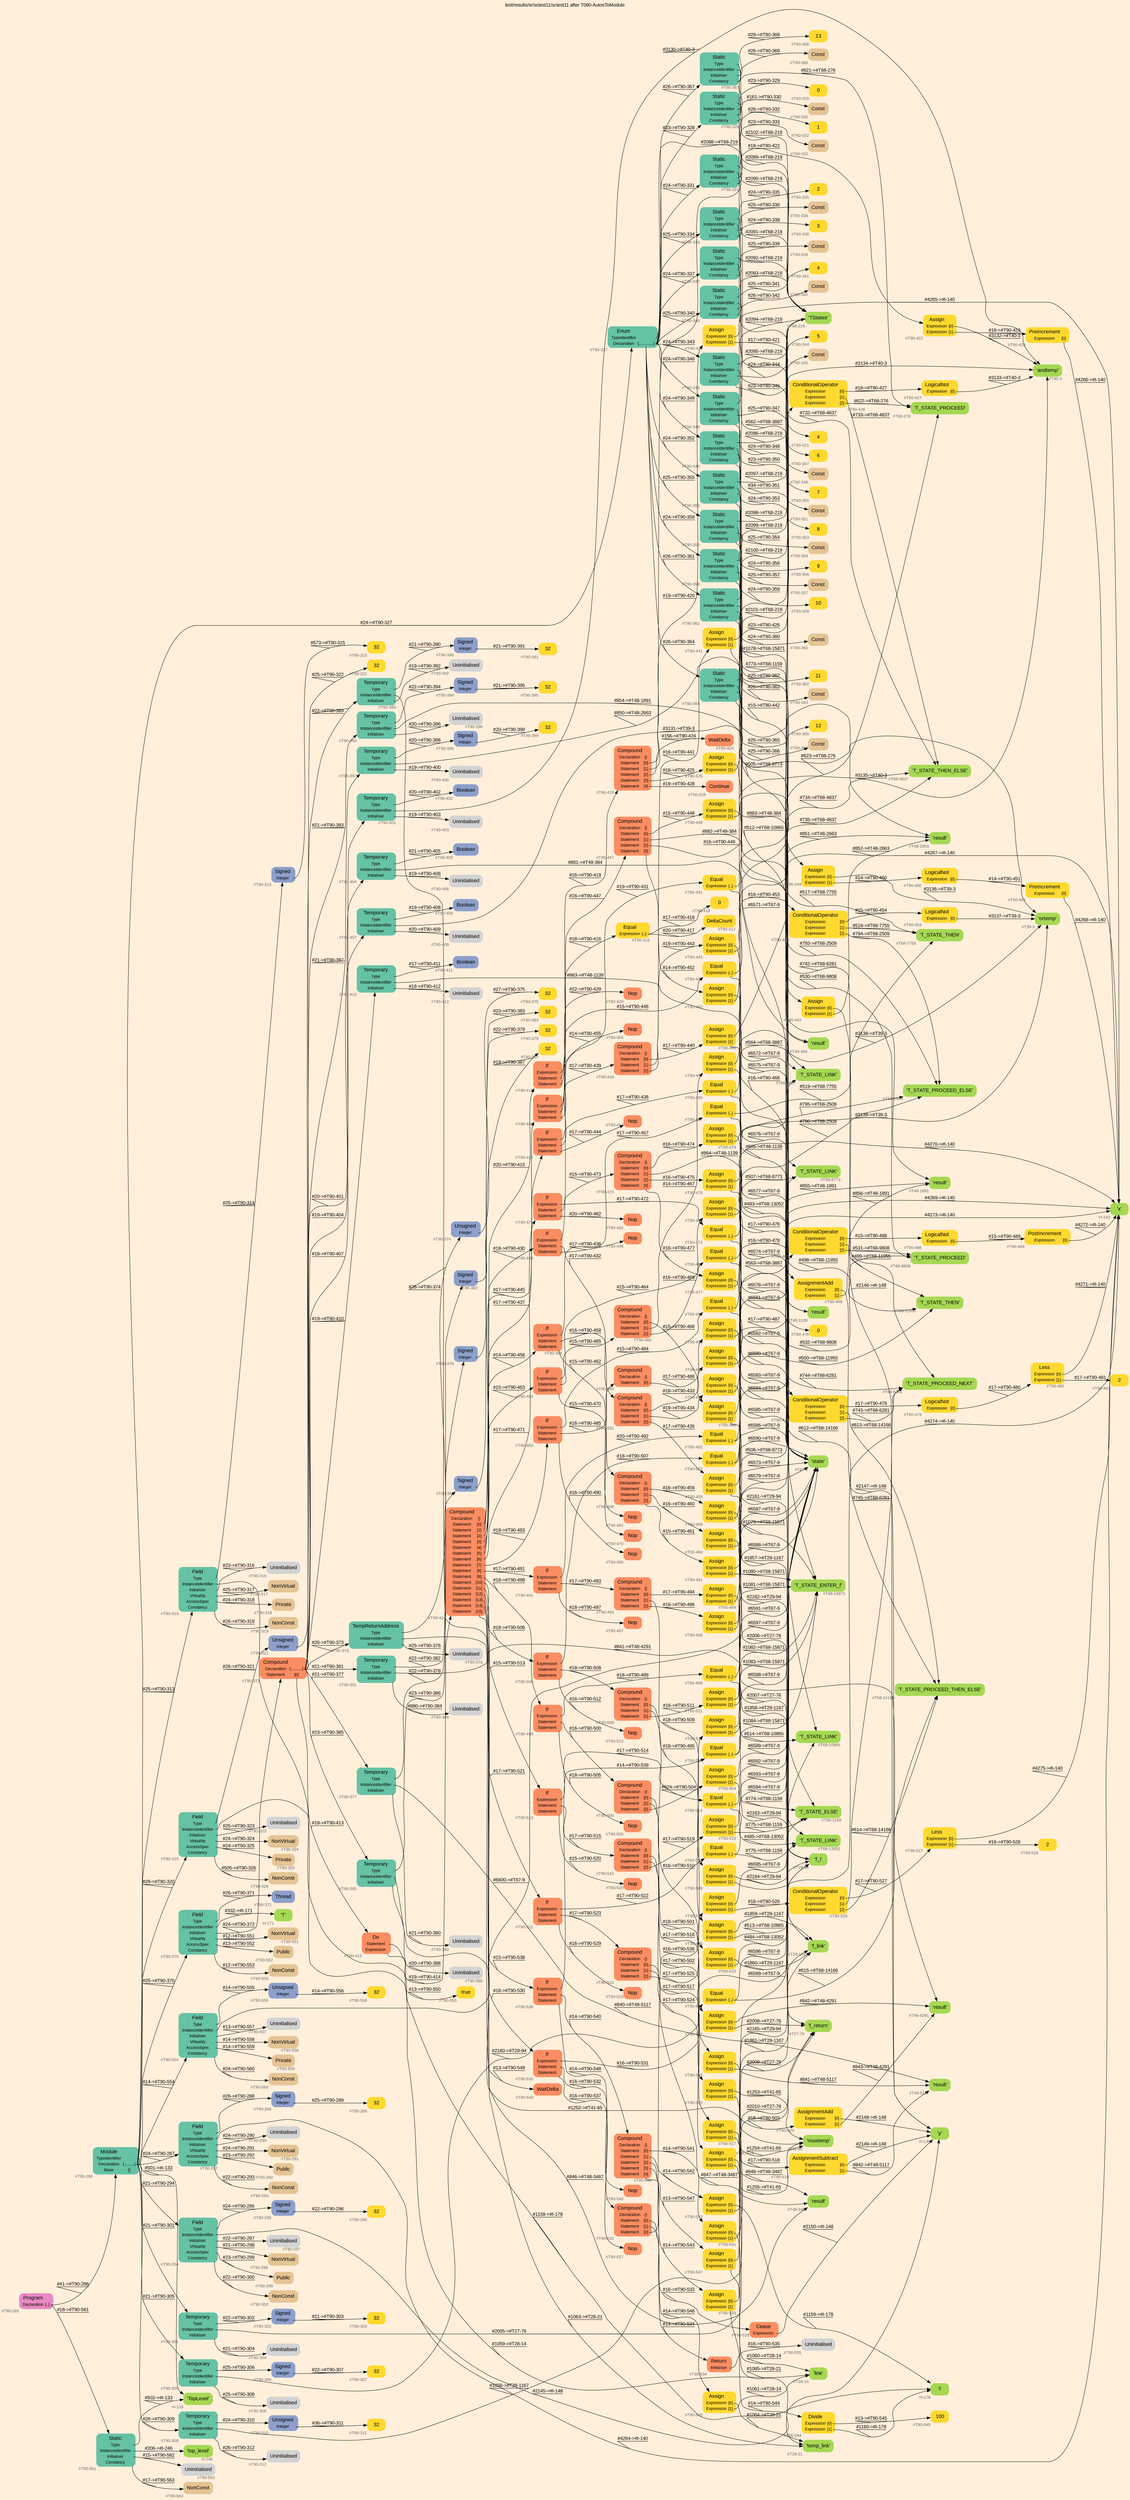digraph "test/results/sr/sctest11/sctest11 after T090-AutosToModule" {
label = "test/results/sr/sctest11/sctest11 after T090-AutosToModule"
labelloc = t
graph [
    rankdir = "LR"
    ranksep = 0.3
    bgcolor = antiquewhite1
    color = black
    fontcolor = black
    fontname = "Arial"
];
node [
    fontname = "Arial"
];
edge [
    fontname = "Arial"
];

// -------------------- node figure --------------------
// -------- block #T90-285 ----------
"#T90-285" [
    fillcolor = "/set28/4"
    xlabel = "#T90-285"
    fontsize = "12"
    fontcolor = grey40
    shape = "plaintext"
    label = <<TABLE BORDER="0" CELLBORDER="0" CELLSPACING="0">
     <TR><TD><FONT COLOR="black" POINT-SIZE="15">Program</FONT></TD></TR>
     <TR><TD><FONT COLOR="black" POINT-SIZE="12">Declaration</FONT></TD><TD PORT="port0"><FONT COLOR="black" POINT-SIZE="12">{..}</FONT></TD></TR>
    </TABLE>>
    style = "rounded,filled"
];

// -------- block #T90-286 ----------
"#T90-286" [
    fillcolor = "/set28/1"
    xlabel = "#T90-286"
    fontsize = "12"
    fontcolor = grey40
    shape = "plaintext"
    label = <<TABLE BORDER="0" CELLBORDER="0" CELLSPACING="0">
     <TR><TD><FONT COLOR="black" POINT-SIZE="15">Module</FONT></TD></TR>
     <TR><TD><FONT COLOR="black" POINT-SIZE="12">TypeIdentifier</FONT></TD><TD PORT="port0"></TD></TR>
     <TR><TD><FONT COLOR="black" POINT-SIZE="12">Declaration</FONT></TD><TD PORT="port1"><FONT COLOR="black" POINT-SIZE="12">{..........}</FONT></TD></TR>
     <TR><TD><FONT COLOR="black" POINT-SIZE="12">Base</FONT></TD><TD PORT="port2"><FONT COLOR="black" POINT-SIZE="12">{}</FONT></TD></TR>
    </TABLE>>
    style = "rounded,filled"
];

// -------- block #I-133 ----------
"#I-133" [
    fillcolor = "/set28/5"
    xlabel = "#I-133"
    fontsize = "12"
    fontcolor = grey40
    shape = "plaintext"
    label = <<TABLE BORDER="0" CELLBORDER="0" CELLSPACING="0">
     <TR><TD><FONT COLOR="black" POINT-SIZE="15">'TopLevel'</FONT></TD></TR>
    </TABLE>>
    style = "rounded,filled"
];

// -------- block #T90-287 ----------
"#T90-287" [
    fillcolor = "/set28/1"
    xlabel = "#T90-287"
    fontsize = "12"
    fontcolor = grey40
    shape = "plaintext"
    label = <<TABLE BORDER="0" CELLBORDER="0" CELLSPACING="0">
     <TR><TD><FONT COLOR="black" POINT-SIZE="15">Field</FONT></TD></TR>
     <TR><TD><FONT COLOR="black" POINT-SIZE="12">Type</FONT></TD><TD PORT="port0"></TD></TR>
     <TR><TD><FONT COLOR="black" POINT-SIZE="12">InstanceIdentifier</FONT></TD><TD PORT="port1"></TD></TR>
     <TR><TD><FONT COLOR="black" POINT-SIZE="12">Initialiser</FONT></TD><TD PORT="port2"></TD></TR>
     <TR><TD><FONT COLOR="black" POINT-SIZE="12">Virtuality</FONT></TD><TD PORT="port3"></TD></TR>
     <TR><TD><FONT COLOR="black" POINT-SIZE="12">AccessSpec</FONT></TD><TD PORT="port4"></TD></TR>
     <TR><TD><FONT COLOR="black" POINT-SIZE="12">Constancy</FONT></TD><TD PORT="port5"></TD></TR>
    </TABLE>>
    style = "rounded,filled"
];

// -------- block #T90-288 ----------
"#T90-288" [
    fillcolor = "/set28/3"
    xlabel = "#T90-288"
    fontsize = "12"
    fontcolor = grey40
    shape = "plaintext"
    label = <<TABLE BORDER="0" CELLBORDER="0" CELLSPACING="0">
     <TR><TD><FONT COLOR="black" POINT-SIZE="15">Signed</FONT></TD></TR>
     <TR><TD><FONT COLOR="black" POINT-SIZE="12">Integer</FONT></TD><TD PORT="port0"></TD></TR>
    </TABLE>>
    style = "rounded,filled"
];

// -------- block #T90-289 ----------
"#T90-289" [
    fillcolor = "/set28/6"
    xlabel = "#T90-289"
    fontsize = "12"
    fontcolor = grey40
    shape = "plaintext"
    label = <<TABLE BORDER="0" CELLBORDER="0" CELLSPACING="0">
     <TR><TD><FONT COLOR="black" POINT-SIZE="15">32</FONT></TD></TR>
    </TABLE>>
    style = "rounded,filled"
];

// -------- block #I-140 ----------
"#I-140" [
    fillcolor = "/set28/5"
    xlabel = "#I-140"
    fontsize = "12"
    fontcolor = grey40
    shape = "plaintext"
    label = <<TABLE BORDER="0" CELLBORDER="0" CELLSPACING="0">
     <TR><TD><FONT COLOR="black" POINT-SIZE="15">'x'</FONT></TD></TR>
    </TABLE>>
    style = "rounded,filled"
];

// -------- block #T90-290 ----------
"#T90-290" [
    xlabel = "#T90-290"
    fontsize = "12"
    fontcolor = grey40
    shape = "plaintext"
    label = <<TABLE BORDER="0" CELLBORDER="0" CELLSPACING="0">
     <TR><TD><FONT COLOR="black" POINT-SIZE="15">Uninitialised</FONT></TD></TR>
    </TABLE>>
    style = "rounded,filled"
];

// -------- block #T90-291 ----------
"#T90-291" [
    fillcolor = "/set28/7"
    xlabel = "#T90-291"
    fontsize = "12"
    fontcolor = grey40
    shape = "plaintext"
    label = <<TABLE BORDER="0" CELLBORDER="0" CELLSPACING="0">
     <TR><TD><FONT COLOR="black" POINT-SIZE="15">NonVirtual</FONT></TD></TR>
    </TABLE>>
    style = "rounded,filled"
];

// -------- block #T90-292 ----------
"#T90-292" [
    fillcolor = "/set28/7"
    xlabel = "#T90-292"
    fontsize = "12"
    fontcolor = grey40
    shape = "plaintext"
    label = <<TABLE BORDER="0" CELLBORDER="0" CELLSPACING="0">
     <TR><TD><FONT COLOR="black" POINT-SIZE="15">Public</FONT></TD></TR>
    </TABLE>>
    style = "rounded,filled"
];

// -------- block #T90-293 ----------
"#T90-293" [
    fillcolor = "/set28/7"
    xlabel = "#T90-293"
    fontsize = "12"
    fontcolor = grey40
    shape = "plaintext"
    label = <<TABLE BORDER="0" CELLBORDER="0" CELLSPACING="0">
     <TR><TD><FONT COLOR="black" POINT-SIZE="15">NonConst</FONT></TD></TR>
    </TABLE>>
    style = "rounded,filled"
];

// -------- block #T90-294 ----------
"#T90-294" [
    fillcolor = "/set28/1"
    xlabel = "#T90-294"
    fontsize = "12"
    fontcolor = grey40
    shape = "plaintext"
    label = <<TABLE BORDER="0" CELLBORDER="0" CELLSPACING="0">
     <TR><TD><FONT COLOR="black" POINT-SIZE="15">Field</FONT></TD></TR>
     <TR><TD><FONT COLOR="black" POINT-SIZE="12">Type</FONT></TD><TD PORT="port0"></TD></TR>
     <TR><TD><FONT COLOR="black" POINT-SIZE="12">InstanceIdentifier</FONT></TD><TD PORT="port1"></TD></TR>
     <TR><TD><FONT COLOR="black" POINT-SIZE="12">Initialiser</FONT></TD><TD PORT="port2"></TD></TR>
     <TR><TD><FONT COLOR="black" POINT-SIZE="12">Virtuality</FONT></TD><TD PORT="port3"></TD></TR>
     <TR><TD><FONT COLOR="black" POINT-SIZE="12">AccessSpec</FONT></TD><TD PORT="port4"></TD></TR>
     <TR><TD><FONT COLOR="black" POINT-SIZE="12">Constancy</FONT></TD><TD PORT="port5"></TD></TR>
    </TABLE>>
    style = "rounded,filled"
];

// -------- block #T90-295 ----------
"#T90-295" [
    fillcolor = "/set28/3"
    xlabel = "#T90-295"
    fontsize = "12"
    fontcolor = grey40
    shape = "plaintext"
    label = <<TABLE BORDER="0" CELLBORDER="0" CELLSPACING="0">
     <TR><TD><FONT COLOR="black" POINT-SIZE="15">Signed</FONT></TD></TR>
     <TR><TD><FONT COLOR="black" POINT-SIZE="12">Integer</FONT></TD><TD PORT="port0"></TD></TR>
    </TABLE>>
    style = "rounded,filled"
];

// -------- block #T90-296 ----------
"#T90-296" [
    fillcolor = "/set28/6"
    xlabel = "#T90-296"
    fontsize = "12"
    fontcolor = grey40
    shape = "plaintext"
    label = <<TABLE BORDER="0" CELLBORDER="0" CELLSPACING="0">
     <TR><TD><FONT COLOR="black" POINT-SIZE="15">32</FONT></TD></TR>
    </TABLE>>
    style = "rounded,filled"
];

// -------- block #I-148 ----------
"#I-148" [
    fillcolor = "/set28/5"
    xlabel = "#I-148"
    fontsize = "12"
    fontcolor = grey40
    shape = "plaintext"
    label = <<TABLE BORDER="0" CELLBORDER="0" CELLSPACING="0">
     <TR><TD><FONT COLOR="black" POINT-SIZE="15">'y'</FONT></TD></TR>
    </TABLE>>
    style = "rounded,filled"
];

// -------- block #T90-297 ----------
"#T90-297" [
    xlabel = "#T90-297"
    fontsize = "12"
    fontcolor = grey40
    shape = "plaintext"
    label = <<TABLE BORDER="0" CELLBORDER="0" CELLSPACING="0">
     <TR><TD><FONT COLOR="black" POINT-SIZE="15">Uninitialised</FONT></TD></TR>
    </TABLE>>
    style = "rounded,filled"
];

// -------- block #T90-298 ----------
"#T90-298" [
    fillcolor = "/set28/7"
    xlabel = "#T90-298"
    fontsize = "12"
    fontcolor = grey40
    shape = "plaintext"
    label = <<TABLE BORDER="0" CELLBORDER="0" CELLSPACING="0">
     <TR><TD><FONT COLOR="black" POINT-SIZE="15">NonVirtual</FONT></TD></TR>
    </TABLE>>
    style = "rounded,filled"
];

// -------- block #T90-299 ----------
"#T90-299" [
    fillcolor = "/set28/7"
    xlabel = "#T90-299"
    fontsize = "12"
    fontcolor = grey40
    shape = "plaintext"
    label = <<TABLE BORDER="0" CELLBORDER="0" CELLSPACING="0">
     <TR><TD><FONT COLOR="black" POINT-SIZE="15">Public</FONT></TD></TR>
    </TABLE>>
    style = "rounded,filled"
];

// -------- block #T90-300 ----------
"#T90-300" [
    fillcolor = "/set28/7"
    xlabel = "#T90-300"
    fontsize = "12"
    fontcolor = grey40
    shape = "plaintext"
    label = <<TABLE BORDER="0" CELLBORDER="0" CELLSPACING="0">
     <TR><TD><FONT COLOR="black" POINT-SIZE="15">NonConst</FONT></TD></TR>
    </TABLE>>
    style = "rounded,filled"
];

// -------- block #T90-301 ----------
"#T90-301" [
    fillcolor = "/set28/1"
    xlabel = "#T90-301"
    fontsize = "12"
    fontcolor = grey40
    shape = "plaintext"
    label = <<TABLE BORDER="0" CELLBORDER="0" CELLSPACING="0">
     <TR><TD><FONT COLOR="black" POINT-SIZE="15">Temporary</FONT></TD></TR>
     <TR><TD><FONT COLOR="black" POINT-SIZE="12">Type</FONT></TD><TD PORT="port0"></TD></TR>
     <TR><TD><FONT COLOR="black" POINT-SIZE="12">InstanceIdentifier</FONT></TD><TD PORT="port1"></TD></TR>
     <TR><TD><FONT COLOR="black" POINT-SIZE="12">Initialiser</FONT></TD><TD PORT="port2"></TD></TR>
    </TABLE>>
    style = "rounded,filled"
];

// -------- block #T90-302 ----------
"#T90-302" [
    fillcolor = "/set28/3"
    xlabel = "#T90-302"
    fontsize = "12"
    fontcolor = grey40
    shape = "plaintext"
    label = <<TABLE BORDER="0" CELLBORDER="0" CELLSPACING="0">
     <TR><TD><FONT COLOR="black" POINT-SIZE="15">Signed</FONT></TD></TR>
     <TR><TD><FONT COLOR="black" POINT-SIZE="12">Integer</FONT></TD><TD PORT="port0"></TD></TR>
    </TABLE>>
    style = "rounded,filled"
];

// -------- block #T90-303 ----------
"#T90-303" [
    fillcolor = "/set28/6"
    xlabel = "#T90-303"
    fontsize = "12"
    fontcolor = grey40
    shape = "plaintext"
    label = <<TABLE BORDER="0" CELLBORDER="0" CELLSPACING="0">
     <TR><TD><FONT COLOR="black" POINT-SIZE="15">32</FONT></TD></TR>
    </TABLE>>
    style = "rounded,filled"
];

// -------- block #T27-76 ----------
"#T27-76" [
    fillcolor = "/set28/5"
    xlabel = "#T27-76"
    fontsize = "12"
    fontcolor = grey40
    shape = "plaintext"
    label = <<TABLE BORDER="0" CELLBORDER="0" CELLSPACING="0">
     <TR><TD><FONT COLOR="black" POINT-SIZE="15">'f_return'</FONT></TD></TR>
    </TABLE>>
    style = "rounded,filled"
];

// -------- block #T90-304 ----------
"#T90-304" [
    xlabel = "#T90-304"
    fontsize = "12"
    fontcolor = grey40
    shape = "plaintext"
    label = <<TABLE BORDER="0" CELLBORDER="0" CELLSPACING="0">
     <TR><TD><FONT COLOR="black" POINT-SIZE="15">Uninitialised</FONT></TD></TR>
    </TABLE>>
    style = "rounded,filled"
];

// -------- block #T90-305 ----------
"#T90-305" [
    fillcolor = "/set28/1"
    xlabel = "#T90-305"
    fontsize = "12"
    fontcolor = grey40
    shape = "plaintext"
    label = <<TABLE BORDER="0" CELLBORDER="0" CELLSPACING="0">
     <TR><TD><FONT COLOR="black" POINT-SIZE="15">Temporary</FONT></TD></TR>
     <TR><TD><FONT COLOR="black" POINT-SIZE="12">Type</FONT></TD><TD PORT="port0"></TD></TR>
     <TR><TD><FONT COLOR="black" POINT-SIZE="12">InstanceIdentifier</FONT></TD><TD PORT="port1"></TD></TR>
     <TR><TD><FONT COLOR="black" POINT-SIZE="12">Initialiser</FONT></TD><TD PORT="port2"></TD></TR>
    </TABLE>>
    style = "rounded,filled"
];

// -------- block #T90-306 ----------
"#T90-306" [
    fillcolor = "/set28/3"
    xlabel = "#T90-306"
    fontsize = "12"
    fontcolor = grey40
    shape = "plaintext"
    label = <<TABLE BORDER="0" CELLBORDER="0" CELLSPACING="0">
     <TR><TD><FONT COLOR="black" POINT-SIZE="15">Signed</FONT></TD></TR>
     <TR><TD><FONT COLOR="black" POINT-SIZE="12">Integer</FONT></TD><TD PORT="port0"></TD></TR>
    </TABLE>>
    style = "rounded,filled"
];

// -------- block #T90-307 ----------
"#T90-307" [
    fillcolor = "/set28/6"
    xlabel = "#T90-307"
    fontsize = "12"
    fontcolor = grey40
    shape = "plaintext"
    label = <<TABLE BORDER="0" CELLBORDER="0" CELLSPACING="0">
     <TR><TD><FONT COLOR="black" POINT-SIZE="15">32</FONT></TD></TR>
    </TABLE>>
    style = "rounded,filled"
];

// -------- block #T29-94 ----------
"#T29-94" [
    fillcolor = "/set28/5"
    xlabel = "#T29-94"
    fontsize = "12"
    fontcolor = grey40
    shape = "plaintext"
    label = <<TABLE BORDER="0" CELLBORDER="0" CELLSPACING="0">
     <TR><TD><FONT COLOR="black" POINT-SIZE="15">'f_i'</FONT></TD></TR>
    </TABLE>>
    style = "rounded,filled"
];

// -------- block #T90-308 ----------
"#T90-308" [
    xlabel = "#T90-308"
    fontsize = "12"
    fontcolor = grey40
    shape = "plaintext"
    label = <<TABLE BORDER="0" CELLBORDER="0" CELLSPACING="0">
     <TR><TD><FONT COLOR="black" POINT-SIZE="15">Uninitialised</FONT></TD></TR>
    </TABLE>>
    style = "rounded,filled"
];

// -------- block #T90-309 ----------
"#T90-309" [
    fillcolor = "/set28/1"
    xlabel = "#T90-309"
    fontsize = "12"
    fontcolor = grey40
    shape = "plaintext"
    label = <<TABLE BORDER="0" CELLBORDER="0" CELLSPACING="0">
     <TR><TD><FONT COLOR="black" POINT-SIZE="15">Temporary</FONT></TD></TR>
     <TR><TD><FONT COLOR="black" POINT-SIZE="12">Type</FONT></TD><TD PORT="port0"></TD></TR>
     <TR><TD><FONT COLOR="black" POINT-SIZE="12">InstanceIdentifier</FONT></TD><TD PORT="port1"></TD></TR>
     <TR><TD><FONT COLOR="black" POINT-SIZE="12">Initialiser</FONT></TD><TD PORT="port2"></TD></TR>
    </TABLE>>
    style = "rounded,filled"
];

// -------- block #T90-310 ----------
"#T90-310" [
    fillcolor = "/set28/3"
    xlabel = "#T90-310"
    fontsize = "12"
    fontcolor = grey40
    shape = "plaintext"
    label = <<TABLE BORDER="0" CELLBORDER="0" CELLSPACING="0">
     <TR><TD><FONT COLOR="black" POINT-SIZE="15">Unsigned</FONT></TD></TR>
     <TR><TD><FONT COLOR="black" POINT-SIZE="12">Integer</FONT></TD><TD PORT="port0"></TD></TR>
    </TABLE>>
    style = "rounded,filled"
];

// -------- block #T90-311 ----------
"#T90-311" [
    fillcolor = "/set28/6"
    xlabel = "#T90-311"
    fontsize = "12"
    fontcolor = grey40
    shape = "plaintext"
    label = <<TABLE BORDER="0" CELLBORDER="0" CELLSPACING="0">
     <TR><TD><FONT COLOR="black" POINT-SIZE="15">32</FONT></TD></TR>
    </TABLE>>
    style = "rounded,filled"
];

// -------- block #T29-1167 ----------
"#T29-1167" [
    fillcolor = "/set28/5"
    xlabel = "#T29-1167"
    fontsize = "12"
    fontcolor = grey40
    shape = "plaintext"
    label = <<TABLE BORDER="0" CELLBORDER="0" CELLSPACING="0">
     <TR><TD><FONT COLOR="black" POINT-SIZE="15">'f_link'</FONT></TD></TR>
    </TABLE>>
    style = "rounded,filled"
];

// -------- block #T90-312 ----------
"#T90-312" [
    xlabel = "#T90-312"
    fontsize = "12"
    fontcolor = grey40
    shape = "plaintext"
    label = <<TABLE BORDER="0" CELLBORDER="0" CELLSPACING="0">
     <TR><TD><FONT COLOR="black" POINT-SIZE="15">Uninitialised</FONT></TD></TR>
    </TABLE>>
    style = "rounded,filled"
];

// -------- block #T90-313 ----------
"#T90-313" [
    fillcolor = "/set28/1"
    xlabel = "#T90-313"
    fontsize = "12"
    fontcolor = grey40
    shape = "plaintext"
    label = <<TABLE BORDER="0" CELLBORDER="0" CELLSPACING="0">
     <TR><TD><FONT COLOR="black" POINT-SIZE="15">Field</FONT></TD></TR>
     <TR><TD><FONT COLOR="black" POINT-SIZE="12">Type</FONT></TD><TD PORT="port0"></TD></TR>
     <TR><TD><FONT COLOR="black" POINT-SIZE="12">InstanceIdentifier</FONT></TD><TD PORT="port1"></TD></TR>
     <TR><TD><FONT COLOR="black" POINT-SIZE="12">Initialiser</FONT></TD><TD PORT="port2"></TD></TR>
     <TR><TD><FONT COLOR="black" POINT-SIZE="12">Virtuality</FONT></TD><TD PORT="port3"></TD></TR>
     <TR><TD><FONT COLOR="black" POINT-SIZE="12">AccessSpec</FONT></TD><TD PORT="port4"></TD></TR>
     <TR><TD><FONT COLOR="black" POINT-SIZE="12">Constancy</FONT></TD><TD PORT="port5"></TD></TR>
    </TABLE>>
    style = "rounded,filled"
];

// -------- block #T90-314 ----------
"#T90-314" [
    fillcolor = "/set28/3"
    xlabel = "#T90-314"
    fontsize = "12"
    fontcolor = grey40
    shape = "plaintext"
    label = <<TABLE BORDER="0" CELLBORDER="0" CELLSPACING="0">
     <TR><TD><FONT COLOR="black" POINT-SIZE="15">Signed</FONT></TD></TR>
     <TR><TD><FONT COLOR="black" POINT-SIZE="12">Integer</FONT></TD><TD PORT="port0"></TD></TR>
    </TABLE>>
    style = "rounded,filled"
];

// -------- block #T90-315 ----------
"#T90-315" [
    fillcolor = "/set28/6"
    xlabel = "#T90-315"
    fontsize = "12"
    fontcolor = grey40
    shape = "plaintext"
    label = <<TABLE BORDER="0" CELLBORDER="0" CELLSPACING="0">
     <TR><TD><FONT COLOR="black" POINT-SIZE="15">32</FONT></TD></TR>
    </TABLE>>
    style = "rounded,filled"
];

// -------- block #I-178 ----------
"#I-178" [
    fillcolor = "/set28/5"
    xlabel = "#I-178"
    fontsize = "12"
    fontcolor = grey40
    shape = "plaintext"
    label = <<TABLE BORDER="0" CELLBORDER="0" CELLSPACING="0">
     <TR><TD><FONT COLOR="black" POINT-SIZE="15">'i'</FONT></TD></TR>
    </TABLE>>
    style = "rounded,filled"
];

// -------- block #T90-316 ----------
"#T90-316" [
    xlabel = "#T90-316"
    fontsize = "12"
    fontcolor = grey40
    shape = "plaintext"
    label = <<TABLE BORDER="0" CELLBORDER="0" CELLSPACING="0">
     <TR><TD><FONT COLOR="black" POINT-SIZE="15">Uninitialised</FONT></TD></TR>
    </TABLE>>
    style = "rounded,filled"
];

// -------- block #T90-317 ----------
"#T90-317" [
    fillcolor = "/set28/7"
    xlabel = "#T90-317"
    fontsize = "12"
    fontcolor = grey40
    shape = "plaintext"
    label = <<TABLE BORDER="0" CELLBORDER="0" CELLSPACING="0">
     <TR><TD><FONT COLOR="black" POINT-SIZE="15">NonVirtual</FONT></TD></TR>
    </TABLE>>
    style = "rounded,filled"
];

// -------- block #T90-318 ----------
"#T90-318" [
    fillcolor = "/set28/7"
    xlabel = "#T90-318"
    fontsize = "12"
    fontcolor = grey40
    shape = "plaintext"
    label = <<TABLE BORDER="0" CELLBORDER="0" CELLSPACING="0">
     <TR><TD><FONT COLOR="black" POINT-SIZE="15">Private</FONT></TD></TR>
    </TABLE>>
    style = "rounded,filled"
];

// -------- block #T90-319 ----------
"#T90-319" [
    fillcolor = "/set28/7"
    xlabel = "#T90-319"
    fontsize = "12"
    fontcolor = grey40
    shape = "plaintext"
    label = <<TABLE BORDER="0" CELLBORDER="0" CELLSPACING="0">
     <TR><TD><FONT COLOR="black" POINT-SIZE="15">NonConst</FONT></TD></TR>
    </TABLE>>
    style = "rounded,filled"
];

// -------- block #T90-320 ----------
"#T90-320" [
    fillcolor = "/set28/1"
    xlabel = "#T90-320"
    fontsize = "12"
    fontcolor = grey40
    shape = "plaintext"
    label = <<TABLE BORDER="0" CELLBORDER="0" CELLSPACING="0">
     <TR><TD><FONT COLOR="black" POINT-SIZE="15">Field</FONT></TD></TR>
     <TR><TD><FONT COLOR="black" POINT-SIZE="12">Type</FONT></TD><TD PORT="port0"></TD></TR>
     <TR><TD><FONT COLOR="black" POINT-SIZE="12">InstanceIdentifier</FONT></TD><TD PORT="port1"></TD></TR>
     <TR><TD><FONT COLOR="black" POINT-SIZE="12">Initialiser</FONT></TD><TD PORT="port2"></TD></TR>
     <TR><TD><FONT COLOR="black" POINT-SIZE="12">Virtuality</FONT></TD><TD PORT="port3"></TD></TR>
     <TR><TD><FONT COLOR="black" POINT-SIZE="12">AccessSpec</FONT></TD><TD PORT="port4"></TD></TR>
     <TR><TD><FONT COLOR="black" POINT-SIZE="12">Constancy</FONT></TD><TD PORT="port5"></TD></TR>
    </TABLE>>
    style = "rounded,filled"
];

// -------- block #T90-321 ----------
"#T90-321" [
    fillcolor = "/set28/3"
    xlabel = "#T90-321"
    fontsize = "12"
    fontcolor = grey40
    shape = "plaintext"
    label = <<TABLE BORDER="0" CELLBORDER="0" CELLSPACING="0">
     <TR><TD><FONT COLOR="black" POINT-SIZE="15">Unsigned</FONT></TD></TR>
     <TR><TD><FONT COLOR="black" POINT-SIZE="12">Integer</FONT></TD><TD PORT="port0"></TD></TR>
    </TABLE>>
    style = "rounded,filled"
];

// -------- block #T90-322 ----------
"#T90-322" [
    fillcolor = "/set28/6"
    xlabel = "#T90-322"
    fontsize = "12"
    fontcolor = grey40
    shape = "plaintext"
    label = <<TABLE BORDER="0" CELLBORDER="0" CELLSPACING="0">
     <TR><TD><FONT COLOR="black" POINT-SIZE="15">32</FONT></TD></TR>
    </TABLE>>
    style = "rounded,filled"
];

// -------- block #T28-14 ----------
"#T28-14" [
    fillcolor = "/set28/5"
    xlabel = "#T28-14"
    fontsize = "12"
    fontcolor = grey40
    shape = "plaintext"
    label = <<TABLE BORDER="0" CELLBORDER="0" CELLSPACING="0">
     <TR><TD><FONT COLOR="black" POINT-SIZE="15">'link'</FONT></TD></TR>
    </TABLE>>
    style = "rounded,filled"
];

// -------- block #T90-323 ----------
"#T90-323" [
    xlabel = "#T90-323"
    fontsize = "12"
    fontcolor = grey40
    shape = "plaintext"
    label = <<TABLE BORDER="0" CELLBORDER="0" CELLSPACING="0">
     <TR><TD><FONT COLOR="black" POINT-SIZE="15">Uninitialised</FONT></TD></TR>
    </TABLE>>
    style = "rounded,filled"
];

// -------- block #T90-324 ----------
"#T90-324" [
    fillcolor = "/set28/7"
    xlabel = "#T90-324"
    fontsize = "12"
    fontcolor = grey40
    shape = "plaintext"
    label = <<TABLE BORDER="0" CELLBORDER="0" CELLSPACING="0">
     <TR><TD><FONT COLOR="black" POINT-SIZE="15">NonVirtual</FONT></TD></TR>
    </TABLE>>
    style = "rounded,filled"
];

// -------- block #T90-325 ----------
"#T90-325" [
    fillcolor = "/set28/7"
    xlabel = "#T90-325"
    fontsize = "12"
    fontcolor = grey40
    shape = "plaintext"
    label = <<TABLE BORDER="0" CELLBORDER="0" CELLSPACING="0">
     <TR><TD><FONT COLOR="black" POINT-SIZE="15">Private</FONT></TD></TR>
    </TABLE>>
    style = "rounded,filled"
];

// -------- block #T90-326 ----------
"#T90-326" [
    fillcolor = "/set28/7"
    xlabel = "#T90-326"
    fontsize = "12"
    fontcolor = grey40
    shape = "plaintext"
    label = <<TABLE BORDER="0" CELLBORDER="0" CELLSPACING="0">
     <TR><TD><FONT COLOR="black" POINT-SIZE="15">NonConst</FONT></TD></TR>
    </TABLE>>
    style = "rounded,filled"
];

// -------- block #T90-327 ----------
"#T90-327" [
    fillcolor = "/set28/1"
    xlabel = "#T90-327"
    fontsize = "12"
    fontcolor = grey40
    shape = "plaintext"
    label = <<TABLE BORDER="0" CELLBORDER="0" CELLSPACING="0">
     <TR><TD><FONT COLOR="black" POINT-SIZE="15">Enum</FONT></TD></TR>
     <TR><TD><FONT COLOR="black" POINT-SIZE="12">TypeIdentifier</FONT></TD><TD PORT="port0"></TD></TR>
     <TR><TD><FONT COLOR="black" POINT-SIZE="12">Declaration</FONT></TD><TD PORT="port1"><FONT COLOR="black" POINT-SIZE="12">{..............}</FONT></TD></TR>
    </TABLE>>
    style = "rounded,filled"
];

// -------- block #T68-219 ----------
"#T68-219" [
    fillcolor = "/set28/5"
    xlabel = "#T68-219"
    fontsize = "12"
    fontcolor = grey40
    shape = "plaintext"
    label = <<TABLE BORDER="0" CELLBORDER="0" CELLSPACING="0">
     <TR><TD><FONT COLOR="black" POINT-SIZE="15">'TStates'</FONT></TD></TR>
    </TABLE>>
    style = "rounded,filled"
];

// -------- block #T90-328 ----------
"#T90-328" [
    fillcolor = "/set28/1"
    xlabel = "#T90-328"
    fontsize = "12"
    fontcolor = grey40
    shape = "plaintext"
    label = <<TABLE BORDER="0" CELLBORDER="0" CELLSPACING="0">
     <TR><TD><FONT COLOR="black" POINT-SIZE="15">Static</FONT></TD></TR>
     <TR><TD><FONT COLOR="black" POINT-SIZE="12">Type</FONT></TD><TD PORT="port0"></TD></TR>
     <TR><TD><FONT COLOR="black" POINT-SIZE="12">InstanceIdentifier</FONT></TD><TD PORT="port1"></TD></TR>
     <TR><TD><FONT COLOR="black" POINT-SIZE="12">Initialiser</FONT></TD><TD PORT="port2"></TD></TR>
     <TR><TD><FONT COLOR="black" POINT-SIZE="12">Constancy</FONT></TD><TD PORT="port3"></TD></TR>
    </TABLE>>
    style = "rounded,filled"
];

// -------- block #T68-276 ----------
"#T68-276" [
    fillcolor = "/set28/5"
    xlabel = "#T68-276"
    fontsize = "12"
    fontcolor = grey40
    shape = "plaintext"
    label = <<TABLE BORDER="0" CELLBORDER="0" CELLSPACING="0">
     <TR><TD><FONT COLOR="black" POINT-SIZE="15">'T_STATE_PROCEED'</FONT></TD></TR>
    </TABLE>>
    style = "rounded,filled"
];

// -------- block #T90-329 ----------
"#T90-329" [
    fillcolor = "/set28/6"
    xlabel = "#T90-329"
    fontsize = "12"
    fontcolor = grey40
    shape = "plaintext"
    label = <<TABLE BORDER="0" CELLBORDER="0" CELLSPACING="0">
     <TR><TD><FONT COLOR="black" POINT-SIZE="15">0</FONT></TD></TR>
    </TABLE>>
    style = "rounded,filled"
];

// -------- block #T90-330 ----------
"#T90-330" [
    fillcolor = "/set28/7"
    xlabel = "#T90-330"
    fontsize = "12"
    fontcolor = grey40
    shape = "plaintext"
    label = <<TABLE BORDER="0" CELLBORDER="0" CELLSPACING="0">
     <TR><TD><FONT COLOR="black" POINT-SIZE="15">Const</FONT></TD></TR>
    </TABLE>>
    style = "rounded,filled"
];

// -------- block #T90-331 ----------
"#T90-331" [
    fillcolor = "/set28/1"
    xlabel = "#T90-331"
    fontsize = "12"
    fontcolor = grey40
    shape = "plaintext"
    label = <<TABLE BORDER="0" CELLBORDER="0" CELLSPACING="0">
     <TR><TD><FONT COLOR="black" POINT-SIZE="15">Static</FONT></TD></TR>
     <TR><TD><FONT COLOR="black" POINT-SIZE="12">Type</FONT></TD><TD PORT="port0"></TD></TR>
     <TR><TD><FONT COLOR="black" POINT-SIZE="12">InstanceIdentifier</FONT></TD><TD PORT="port1"></TD></TR>
     <TR><TD><FONT COLOR="black" POINT-SIZE="12">Initialiser</FONT></TD><TD PORT="port2"></TD></TR>
     <TR><TD><FONT COLOR="black" POINT-SIZE="12">Constancy</FONT></TD><TD PORT="port3"></TD></TR>
    </TABLE>>
    style = "rounded,filled"
];

// -------- block #T68-1159 ----------
"#T68-1159" [
    fillcolor = "/set28/5"
    xlabel = "#T68-1159"
    fontsize = "12"
    fontcolor = grey40
    shape = "plaintext"
    label = <<TABLE BORDER="0" CELLBORDER="0" CELLSPACING="0">
     <TR><TD><FONT COLOR="black" POINT-SIZE="15">'T_STATE_ELSE'</FONT></TD></TR>
    </TABLE>>
    style = "rounded,filled"
];

// -------- block #T90-332 ----------
"#T90-332" [
    fillcolor = "/set28/6"
    xlabel = "#T90-332"
    fontsize = "12"
    fontcolor = grey40
    shape = "plaintext"
    label = <<TABLE BORDER="0" CELLBORDER="0" CELLSPACING="0">
     <TR><TD><FONT COLOR="black" POINT-SIZE="15">1</FONT></TD></TR>
    </TABLE>>
    style = "rounded,filled"
];

// -------- block #T90-333 ----------
"#T90-333" [
    fillcolor = "/set28/7"
    xlabel = "#T90-333"
    fontsize = "12"
    fontcolor = grey40
    shape = "plaintext"
    label = <<TABLE BORDER="0" CELLBORDER="0" CELLSPACING="0">
     <TR><TD><FONT COLOR="black" POINT-SIZE="15">Const</FONT></TD></TR>
    </TABLE>>
    style = "rounded,filled"
];

// -------- block #T90-334 ----------
"#T90-334" [
    fillcolor = "/set28/1"
    xlabel = "#T90-334"
    fontsize = "12"
    fontcolor = grey40
    shape = "plaintext"
    label = <<TABLE BORDER="0" CELLBORDER="0" CELLSPACING="0">
     <TR><TD><FONT COLOR="black" POINT-SIZE="15">Static</FONT></TD></TR>
     <TR><TD><FONT COLOR="black" POINT-SIZE="12">Type</FONT></TD><TD PORT="port0"></TD></TR>
     <TR><TD><FONT COLOR="black" POINT-SIZE="12">InstanceIdentifier</FONT></TD><TD PORT="port1"></TD></TR>
     <TR><TD><FONT COLOR="black" POINT-SIZE="12">Initialiser</FONT></TD><TD PORT="port2"></TD></TR>
     <TR><TD><FONT COLOR="black" POINT-SIZE="12">Constancy</FONT></TD><TD PORT="port3"></TD></TR>
    </TABLE>>
    style = "rounded,filled"
];

// -------- block #T68-2509 ----------
"#T68-2509" [
    fillcolor = "/set28/5"
    xlabel = "#T68-2509"
    fontsize = "12"
    fontcolor = grey40
    shape = "plaintext"
    label = <<TABLE BORDER="0" CELLBORDER="0" CELLSPACING="0">
     <TR><TD><FONT COLOR="black" POINT-SIZE="15">'T_STATE_PROCEED_ELSE'</FONT></TD></TR>
    </TABLE>>
    style = "rounded,filled"
];

// -------- block #T90-335 ----------
"#T90-335" [
    fillcolor = "/set28/6"
    xlabel = "#T90-335"
    fontsize = "12"
    fontcolor = grey40
    shape = "plaintext"
    label = <<TABLE BORDER="0" CELLBORDER="0" CELLSPACING="0">
     <TR><TD><FONT COLOR="black" POINT-SIZE="15">2</FONT></TD></TR>
    </TABLE>>
    style = "rounded,filled"
];

// -------- block #T90-336 ----------
"#T90-336" [
    fillcolor = "/set28/7"
    xlabel = "#T90-336"
    fontsize = "12"
    fontcolor = grey40
    shape = "plaintext"
    label = <<TABLE BORDER="0" CELLBORDER="0" CELLSPACING="0">
     <TR><TD><FONT COLOR="black" POINT-SIZE="15">Const</FONT></TD></TR>
    </TABLE>>
    style = "rounded,filled"
];

// -------- block #T90-337 ----------
"#T90-337" [
    fillcolor = "/set28/1"
    xlabel = "#T90-337"
    fontsize = "12"
    fontcolor = grey40
    shape = "plaintext"
    label = <<TABLE BORDER="0" CELLBORDER="0" CELLSPACING="0">
     <TR><TD><FONT COLOR="black" POINT-SIZE="15">Static</FONT></TD></TR>
     <TR><TD><FONT COLOR="black" POINT-SIZE="12">Type</FONT></TD><TD PORT="port0"></TD></TR>
     <TR><TD><FONT COLOR="black" POINT-SIZE="12">InstanceIdentifier</FONT></TD><TD PORT="port1"></TD></TR>
     <TR><TD><FONT COLOR="black" POINT-SIZE="12">Initialiser</FONT></TD><TD PORT="port2"></TD></TR>
     <TR><TD><FONT COLOR="black" POINT-SIZE="12">Constancy</FONT></TD><TD PORT="port3"></TD></TR>
    </TABLE>>
    style = "rounded,filled"
];

// -------- block #T68-3887 ----------
"#T68-3887" [
    fillcolor = "/set28/5"
    xlabel = "#T68-3887"
    fontsize = "12"
    fontcolor = grey40
    shape = "plaintext"
    label = <<TABLE BORDER="0" CELLBORDER="0" CELLSPACING="0">
     <TR><TD><FONT COLOR="black" POINT-SIZE="15">'T_STATE_LINK'</FONT></TD></TR>
    </TABLE>>
    style = "rounded,filled"
];

// -------- block #T90-338 ----------
"#T90-338" [
    fillcolor = "/set28/6"
    xlabel = "#T90-338"
    fontsize = "12"
    fontcolor = grey40
    shape = "plaintext"
    label = <<TABLE BORDER="0" CELLBORDER="0" CELLSPACING="0">
     <TR><TD><FONT COLOR="black" POINT-SIZE="15">3</FONT></TD></TR>
    </TABLE>>
    style = "rounded,filled"
];

// -------- block #T90-339 ----------
"#T90-339" [
    fillcolor = "/set28/7"
    xlabel = "#T90-339"
    fontsize = "12"
    fontcolor = grey40
    shape = "plaintext"
    label = <<TABLE BORDER="0" CELLBORDER="0" CELLSPACING="0">
     <TR><TD><FONT COLOR="black" POINT-SIZE="15">Const</FONT></TD></TR>
    </TABLE>>
    style = "rounded,filled"
];

// -------- block #T90-340 ----------
"#T90-340" [
    fillcolor = "/set28/1"
    xlabel = "#T90-340"
    fontsize = "12"
    fontcolor = grey40
    shape = "plaintext"
    label = <<TABLE BORDER="0" CELLBORDER="0" CELLSPACING="0">
     <TR><TD><FONT COLOR="black" POINT-SIZE="15">Static</FONT></TD></TR>
     <TR><TD><FONT COLOR="black" POINT-SIZE="12">Type</FONT></TD><TD PORT="port0"></TD></TR>
     <TR><TD><FONT COLOR="black" POINT-SIZE="12">InstanceIdentifier</FONT></TD><TD PORT="port1"></TD></TR>
     <TR><TD><FONT COLOR="black" POINT-SIZE="12">Initialiser</FONT></TD><TD PORT="port2"></TD></TR>
     <TR><TD><FONT COLOR="black" POINT-SIZE="12">Constancy</FONT></TD><TD PORT="port3"></TD></TR>
    </TABLE>>
    style = "rounded,filled"
];

// -------- block #T68-4837 ----------
"#T68-4837" [
    fillcolor = "/set28/5"
    xlabel = "#T68-4837"
    fontsize = "12"
    fontcolor = grey40
    shape = "plaintext"
    label = <<TABLE BORDER="0" CELLBORDER="0" CELLSPACING="0">
     <TR><TD><FONT COLOR="black" POINT-SIZE="15">'T_STATE_THEN_ELSE'</FONT></TD></TR>
    </TABLE>>
    style = "rounded,filled"
];

// -------- block #T90-341 ----------
"#T90-341" [
    fillcolor = "/set28/6"
    xlabel = "#T90-341"
    fontsize = "12"
    fontcolor = grey40
    shape = "plaintext"
    label = <<TABLE BORDER="0" CELLBORDER="0" CELLSPACING="0">
     <TR><TD><FONT COLOR="black" POINT-SIZE="15">4</FONT></TD></TR>
    </TABLE>>
    style = "rounded,filled"
];

// -------- block #T90-342 ----------
"#T90-342" [
    fillcolor = "/set28/7"
    xlabel = "#T90-342"
    fontsize = "12"
    fontcolor = grey40
    shape = "plaintext"
    label = <<TABLE BORDER="0" CELLBORDER="0" CELLSPACING="0">
     <TR><TD><FONT COLOR="black" POINT-SIZE="15">Const</FONT></TD></TR>
    </TABLE>>
    style = "rounded,filled"
];

// -------- block #T90-343 ----------
"#T90-343" [
    fillcolor = "/set28/1"
    xlabel = "#T90-343"
    fontsize = "12"
    fontcolor = grey40
    shape = "plaintext"
    label = <<TABLE BORDER="0" CELLBORDER="0" CELLSPACING="0">
     <TR><TD><FONT COLOR="black" POINT-SIZE="15">Static</FONT></TD></TR>
     <TR><TD><FONT COLOR="black" POINT-SIZE="12">Type</FONT></TD><TD PORT="port0"></TD></TR>
     <TR><TD><FONT COLOR="black" POINT-SIZE="12">InstanceIdentifier</FONT></TD><TD PORT="port1"></TD></TR>
     <TR><TD><FONT COLOR="black" POINT-SIZE="12">Initialiser</FONT></TD><TD PORT="port2"></TD></TR>
     <TR><TD><FONT COLOR="black" POINT-SIZE="12">Constancy</FONT></TD><TD PORT="port3"></TD></TR>
    </TABLE>>
    style = "rounded,filled"
];

// -------- block #T68-6281 ----------
"#T68-6281" [
    fillcolor = "/set28/5"
    xlabel = "#T68-6281"
    fontsize = "12"
    fontcolor = grey40
    shape = "plaintext"
    label = <<TABLE BORDER="0" CELLBORDER="0" CELLSPACING="0">
     <TR><TD><FONT COLOR="black" POINT-SIZE="15">'T_STATE_PROCEED_NEXT'</FONT></TD></TR>
    </TABLE>>
    style = "rounded,filled"
];

// -------- block #T90-344 ----------
"#T90-344" [
    fillcolor = "/set28/6"
    xlabel = "#T90-344"
    fontsize = "12"
    fontcolor = grey40
    shape = "plaintext"
    label = <<TABLE BORDER="0" CELLBORDER="0" CELLSPACING="0">
     <TR><TD><FONT COLOR="black" POINT-SIZE="15">5</FONT></TD></TR>
    </TABLE>>
    style = "rounded,filled"
];

// -------- block #T90-345 ----------
"#T90-345" [
    fillcolor = "/set28/7"
    xlabel = "#T90-345"
    fontsize = "12"
    fontcolor = grey40
    shape = "plaintext"
    label = <<TABLE BORDER="0" CELLBORDER="0" CELLSPACING="0">
     <TR><TD><FONT COLOR="black" POINT-SIZE="15">Const</FONT></TD></TR>
    </TABLE>>
    style = "rounded,filled"
];

// -------- block #T90-346 ----------
"#T90-346" [
    fillcolor = "/set28/1"
    xlabel = "#T90-346"
    fontsize = "12"
    fontcolor = grey40
    shape = "plaintext"
    label = <<TABLE BORDER="0" CELLBORDER="0" CELLSPACING="0">
     <TR><TD><FONT COLOR="black" POINT-SIZE="15">Static</FONT></TD></TR>
     <TR><TD><FONT COLOR="black" POINT-SIZE="12">Type</FONT></TD><TD PORT="port0"></TD></TR>
     <TR><TD><FONT COLOR="black" POINT-SIZE="12">InstanceIdentifier</FONT></TD><TD PORT="port1"></TD></TR>
     <TR><TD><FONT COLOR="black" POINT-SIZE="12">Initialiser</FONT></TD><TD PORT="port2"></TD></TR>
     <TR><TD><FONT COLOR="black" POINT-SIZE="12">Constancy</FONT></TD><TD PORT="port3"></TD></TR>
    </TABLE>>
    style = "rounded,filled"
];

// -------- block #T68-7755 ----------
"#T68-7755" [
    fillcolor = "/set28/5"
    xlabel = "#T68-7755"
    fontsize = "12"
    fontcolor = grey40
    shape = "plaintext"
    label = <<TABLE BORDER="0" CELLBORDER="0" CELLSPACING="0">
     <TR><TD><FONT COLOR="black" POINT-SIZE="15">'T_STATE_THEN'</FONT></TD></TR>
    </TABLE>>
    style = "rounded,filled"
];

// -------- block #T90-347 ----------
"#T90-347" [
    fillcolor = "/set28/6"
    xlabel = "#T90-347"
    fontsize = "12"
    fontcolor = grey40
    shape = "plaintext"
    label = <<TABLE BORDER="0" CELLBORDER="0" CELLSPACING="0">
     <TR><TD><FONT COLOR="black" POINT-SIZE="15">6</FONT></TD></TR>
    </TABLE>>
    style = "rounded,filled"
];

// -------- block #T90-348 ----------
"#T90-348" [
    fillcolor = "/set28/7"
    xlabel = "#T90-348"
    fontsize = "12"
    fontcolor = grey40
    shape = "plaintext"
    label = <<TABLE BORDER="0" CELLBORDER="0" CELLSPACING="0">
     <TR><TD><FONT COLOR="black" POINT-SIZE="15">Const</FONT></TD></TR>
    </TABLE>>
    style = "rounded,filled"
];

// -------- block #T90-349 ----------
"#T90-349" [
    fillcolor = "/set28/1"
    xlabel = "#T90-349"
    fontsize = "12"
    fontcolor = grey40
    shape = "plaintext"
    label = <<TABLE BORDER="0" CELLBORDER="0" CELLSPACING="0">
     <TR><TD><FONT COLOR="black" POINT-SIZE="15">Static</FONT></TD></TR>
     <TR><TD><FONT COLOR="black" POINT-SIZE="12">Type</FONT></TD><TD PORT="port0"></TD></TR>
     <TR><TD><FONT COLOR="black" POINT-SIZE="12">InstanceIdentifier</FONT></TD><TD PORT="port1"></TD></TR>
     <TR><TD><FONT COLOR="black" POINT-SIZE="12">Initialiser</FONT></TD><TD PORT="port2"></TD></TR>
     <TR><TD><FONT COLOR="black" POINT-SIZE="12">Constancy</FONT></TD><TD PORT="port3"></TD></TR>
    </TABLE>>
    style = "rounded,filled"
];

// -------- block #T68-8773 ----------
"#T68-8773" [
    fillcolor = "/set28/5"
    xlabel = "#T68-8773"
    fontsize = "12"
    fontcolor = grey40
    shape = "plaintext"
    label = <<TABLE BORDER="0" CELLBORDER="0" CELLSPACING="0">
     <TR><TD><FONT COLOR="black" POINT-SIZE="15">'T_STATE_LINK'</FONT></TD></TR>
    </TABLE>>
    style = "rounded,filled"
];

// -------- block #T90-350 ----------
"#T90-350" [
    fillcolor = "/set28/6"
    xlabel = "#T90-350"
    fontsize = "12"
    fontcolor = grey40
    shape = "plaintext"
    label = <<TABLE BORDER="0" CELLBORDER="0" CELLSPACING="0">
     <TR><TD><FONT COLOR="black" POINT-SIZE="15">7</FONT></TD></TR>
    </TABLE>>
    style = "rounded,filled"
];

// -------- block #T90-351 ----------
"#T90-351" [
    fillcolor = "/set28/7"
    xlabel = "#T90-351"
    fontsize = "12"
    fontcolor = grey40
    shape = "plaintext"
    label = <<TABLE BORDER="0" CELLBORDER="0" CELLSPACING="0">
     <TR><TD><FONT COLOR="black" POINT-SIZE="15">Const</FONT></TD></TR>
    </TABLE>>
    style = "rounded,filled"
];

// -------- block #T90-352 ----------
"#T90-352" [
    fillcolor = "/set28/1"
    xlabel = "#T90-352"
    fontsize = "12"
    fontcolor = grey40
    shape = "plaintext"
    label = <<TABLE BORDER="0" CELLBORDER="0" CELLSPACING="0">
     <TR><TD><FONT COLOR="black" POINT-SIZE="15">Static</FONT></TD></TR>
     <TR><TD><FONT COLOR="black" POINT-SIZE="12">Type</FONT></TD><TD PORT="port0"></TD></TR>
     <TR><TD><FONT COLOR="black" POINT-SIZE="12">InstanceIdentifier</FONT></TD><TD PORT="port1"></TD></TR>
     <TR><TD><FONT COLOR="black" POINT-SIZE="12">Initialiser</FONT></TD><TD PORT="port2"></TD></TR>
     <TR><TD><FONT COLOR="black" POINT-SIZE="12">Constancy</FONT></TD><TD PORT="port3"></TD></TR>
    </TABLE>>
    style = "rounded,filled"
];

// -------- block #T68-9808 ----------
"#T68-9808" [
    fillcolor = "/set28/5"
    xlabel = "#T68-9808"
    fontsize = "12"
    fontcolor = grey40
    shape = "plaintext"
    label = <<TABLE BORDER="0" CELLBORDER="0" CELLSPACING="0">
     <TR><TD><FONT COLOR="black" POINT-SIZE="15">'T_STATE_PROCEED'</FONT></TD></TR>
    </TABLE>>
    style = "rounded,filled"
];

// -------- block #T90-353 ----------
"#T90-353" [
    fillcolor = "/set28/6"
    xlabel = "#T90-353"
    fontsize = "12"
    fontcolor = grey40
    shape = "plaintext"
    label = <<TABLE BORDER="0" CELLBORDER="0" CELLSPACING="0">
     <TR><TD><FONT COLOR="black" POINT-SIZE="15">8</FONT></TD></TR>
    </TABLE>>
    style = "rounded,filled"
];

// -------- block #T90-354 ----------
"#T90-354" [
    fillcolor = "/set28/7"
    xlabel = "#T90-354"
    fontsize = "12"
    fontcolor = grey40
    shape = "plaintext"
    label = <<TABLE BORDER="0" CELLBORDER="0" CELLSPACING="0">
     <TR><TD><FONT COLOR="black" POINT-SIZE="15">Const</FONT></TD></TR>
    </TABLE>>
    style = "rounded,filled"
];

// -------- block #T90-355 ----------
"#T90-355" [
    fillcolor = "/set28/1"
    xlabel = "#T90-355"
    fontsize = "12"
    fontcolor = grey40
    shape = "plaintext"
    label = <<TABLE BORDER="0" CELLBORDER="0" CELLSPACING="0">
     <TR><TD><FONT COLOR="black" POINT-SIZE="15">Static</FONT></TD></TR>
     <TR><TD><FONT COLOR="black" POINT-SIZE="12">Type</FONT></TD><TD PORT="port0"></TD></TR>
     <TR><TD><FONT COLOR="black" POINT-SIZE="12">InstanceIdentifier</FONT></TD><TD PORT="port1"></TD></TR>
     <TR><TD><FONT COLOR="black" POINT-SIZE="12">Initialiser</FONT></TD><TD PORT="port2"></TD></TR>
     <TR><TD><FONT COLOR="black" POINT-SIZE="12">Constancy</FONT></TD><TD PORT="port3"></TD></TR>
    </TABLE>>
    style = "rounded,filled"
];

// -------- block #T68-10865 ----------
"#T68-10865" [
    fillcolor = "/set28/5"
    xlabel = "#T68-10865"
    fontsize = "12"
    fontcolor = grey40
    shape = "plaintext"
    label = <<TABLE BORDER="0" CELLBORDER="0" CELLSPACING="0">
     <TR><TD><FONT COLOR="black" POINT-SIZE="15">'T_STATE_LINK'</FONT></TD></TR>
    </TABLE>>
    style = "rounded,filled"
];

// -------- block #T90-356 ----------
"#T90-356" [
    fillcolor = "/set28/6"
    xlabel = "#T90-356"
    fontsize = "12"
    fontcolor = grey40
    shape = "plaintext"
    label = <<TABLE BORDER="0" CELLBORDER="0" CELLSPACING="0">
     <TR><TD><FONT COLOR="black" POINT-SIZE="15">9</FONT></TD></TR>
    </TABLE>>
    style = "rounded,filled"
];

// -------- block #T90-357 ----------
"#T90-357" [
    fillcolor = "/set28/7"
    xlabel = "#T90-357"
    fontsize = "12"
    fontcolor = grey40
    shape = "plaintext"
    label = <<TABLE BORDER="0" CELLBORDER="0" CELLSPACING="0">
     <TR><TD><FONT COLOR="black" POINT-SIZE="15">Const</FONT></TD></TR>
    </TABLE>>
    style = "rounded,filled"
];

// -------- block #T90-358 ----------
"#T90-358" [
    fillcolor = "/set28/1"
    xlabel = "#T90-358"
    fontsize = "12"
    fontcolor = grey40
    shape = "plaintext"
    label = <<TABLE BORDER="0" CELLBORDER="0" CELLSPACING="0">
     <TR><TD><FONT COLOR="black" POINT-SIZE="15">Static</FONT></TD></TR>
     <TR><TD><FONT COLOR="black" POINT-SIZE="12">Type</FONT></TD><TD PORT="port0"></TD></TR>
     <TR><TD><FONT COLOR="black" POINT-SIZE="12">InstanceIdentifier</FONT></TD><TD PORT="port1"></TD></TR>
     <TR><TD><FONT COLOR="black" POINT-SIZE="12">Initialiser</FONT></TD><TD PORT="port2"></TD></TR>
     <TR><TD><FONT COLOR="black" POINT-SIZE="12">Constancy</FONT></TD><TD PORT="port3"></TD></TR>
    </TABLE>>
    style = "rounded,filled"
];

// -------- block #T68-11955 ----------
"#T68-11955" [
    fillcolor = "/set28/5"
    xlabel = "#T68-11955"
    fontsize = "12"
    fontcolor = grey40
    shape = "plaintext"
    label = <<TABLE BORDER="0" CELLBORDER="0" CELLSPACING="0">
     <TR><TD><FONT COLOR="black" POINT-SIZE="15">'T_STATE_THEN'</FONT></TD></TR>
    </TABLE>>
    style = "rounded,filled"
];

// -------- block #T90-359 ----------
"#T90-359" [
    fillcolor = "/set28/6"
    xlabel = "#T90-359"
    fontsize = "12"
    fontcolor = grey40
    shape = "plaintext"
    label = <<TABLE BORDER="0" CELLBORDER="0" CELLSPACING="0">
     <TR><TD><FONT COLOR="black" POINT-SIZE="15">10</FONT></TD></TR>
    </TABLE>>
    style = "rounded,filled"
];

// -------- block #T90-360 ----------
"#T90-360" [
    fillcolor = "/set28/7"
    xlabel = "#T90-360"
    fontsize = "12"
    fontcolor = grey40
    shape = "plaintext"
    label = <<TABLE BORDER="0" CELLBORDER="0" CELLSPACING="0">
     <TR><TD><FONT COLOR="black" POINT-SIZE="15">Const</FONT></TD></TR>
    </TABLE>>
    style = "rounded,filled"
];

// -------- block #T90-361 ----------
"#T90-361" [
    fillcolor = "/set28/1"
    xlabel = "#T90-361"
    fontsize = "12"
    fontcolor = grey40
    shape = "plaintext"
    label = <<TABLE BORDER="0" CELLBORDER="0" CELLSPACING="0">
     <TR><TD><FONT COLOR="black" POINT-SIZE="15">Static</FONT></TD></TR>
     <TR><TD><FONT COLOR="black" POINT-SIZE="12">Type</FONT></TD><TD PORT="port0"></TD></TR>
     <TR><TD><FONT COLOR="black" POINT-SIZE="12">InstanceIdentifier</FONT></TD><TD PORT="port1"></TD></TR>
     <TR><TD><FONT COLOR="black" POINT-SIZE="12">Initialiser</FONT></TD><TD PORT="port2"></TD></TR>
     <TR><TD><FONT COLOR="black" POINT-SIZE="12">Constancy</FONT></TD><TD PORT="port3"></TD></TR>
    </TABLE>>
    style = "rounded,filled"
];

// -------- block #T68-13052 ----------
"#T68-13052" [
    fillcolor = "/set28/5"
    xlabel = "#T68-13052"
    fontsize = "12"
    fontcolor = grey40
    shape = "plaintext"
    label = <<TABLE BORDER="0" CELLBORDER="0" CELLSPACING="0">
     <TR><TD><FONT COLOR="black" POINT-SIZE="15">'T_STATE_LINK'</FONT></TD></TR>
    </TABLE>>
    style = "rounded,filled"
];

// -------- block #T90-362 ----------
"#T90-362" [
    fillcolor = "/set28/6"
    xlabel = "#T90-362"
    fontsize = "12"
    fontcolor = grey40
    shape = "plaintext"
    label = <<TABLE BORDER="0" CELLBORDER="0" CELLSPACING="0">
     <TR><TD><FONT COLOR="black" POINT-SIZE="15">11</FONT></TD></TR>
    </TABLE>>
    style = "rounded,filled"
];

// -------- block #T90-363 ----------
"#T90-363" [
    fillcolor = "/set28/7"
    xlabel = "#T90-363"
    fontsize = "12"
    fontcolor = grey40
    shape = "plaintext"
    label = <<TABLE BORDER="0" CELLBORDER="0" CELLSPACING="0">
     <TR><TD><FONT COLOR="black" POINT-SIZE="15">Const</FONT></TD></TR>
    </TABLE>>
    style = "rounded,filled"
];

// -------- block #T90-364 ----------
"#T90-364" [
    fillcolor = "/set28/1"
    xlabel = "#T90-364"
    fontsize = "12"
    fontcolor = grey40
    shape = "plaintext"
    label = <<TABLE BORDER="0" CELLBORDER="0" CELLSPACING="0">
     <TR><TD><FONT COLOR="black" POINT-SIZE="15">Static</FONT></TD></TR>
     <TR><TD><FONT COLOR="black" POINT-SIZE="12">Type</FONT></TD><TD PORT="port0"></TD></TR>
     <TR><TD><FONT COLOR="black" POINT-SIZE="12">InstanceIdentifier</FONT></TD><TD PORT="port1"></TD></TR>
     <TR><TD><FONT COLOR="black" POINT-SIZE="12">Initialiser</FONT></TD><TD PORT="port2"></TD></TR>
     <TR><TD><FONT COLOR="black" POINT-SIZE="12">Constancy</FONT></TD><TD PORT="port3"></TD></TR>
    </TABLE>>
    style = "rounded,filled"
];

// -------- block #T68-14166 ----------
"#T68-14166" [
    fillcolor = "/set28/5"
    xlabel = "#T68-14166"
    fontsize = "12"
    fontcolor = grey40
    shape = "plaintext"
    label = <<TABLE BORDER="0" CELLBORDER="0" CELLSPACING="0">
     <TR><TD><FONT COLOR="black" POINT-SIZE="15">'T_STATE_PROCEED_THEN_ELSE'</FONT></TD></TR>
    </TABLE>>
    style = "rounded,filled"
];

// -------- block #T90-365 ----------
"#T90-365" [
    fillcolor = "/set28/6"
    xlabel = "#T90-365"
    fontsize = "12"
    fontcolor = grey40
    shape = "plaintext"
    label = <<TABLE BORDER="0" CELLBORDER="0" CELLSPACING="0">
     <TR><TD><FONT COLOR="black" POINT-SIZE="15">12</FONT></TD></TR>
    </TABLE>>
    style = "rounded,filled"
];

// -------- block #T90-366 ----------
"#T90-366" [
    fillcolor = "/set28/7"
    xlabel = "#T90-366"
    fontsize = "12"
    fontcolor = grey40
    shape = "plaintext"
    label = <<TABLE BORDER="0" CELLBORDER="0" CELLSPACING="0">
     <TR><TD><FONT COLOR="black" POINT-SIZE="15">Const</FONT></TD></TR>
    </TABLE>>
    style = "rounded,filled"
];

// -------- block #T90-367 ----------
"#T90-367" [
    fillcolor = "/set28/1"
    xlabel = "#T90-367"
    fontsize = "12"
    fontcolor = grey40
    shape = "plaintext"
    label = <<TABLE BORDER="0" CELLBORDER="0" CELLSPACING="0">
     <TR><TD><FONT COLOR="black" POINT-SIZE="15">Static</FONT></TD></TR>
     <TR><TD><FONT COLOR="black" POINT-SIZE="12">Type</FONT></TD><TD PORT="port0"></TD></TR>
     <TR><TD><FONT COLOR="black" POINT-SIZE="12">InstanceIdentifier</FONT></TD><TD PORT="port1"></TD></TR>
     <TR><TD><FONT COLOR="black" POINT-SIZE="12">Initialiser</FONT></TD><TD PORT="port2"></TD></TR>
     <TR><TD><FONT COLOR="black" POINT-SIZE="12">Constancy</FONT></TD><TD PORT="port3"></TD></TR>
    </TABLE>>
    style = "rounded,filled"
];

// -------- block #T68-15871 ----------
"#T68-15871" [
    fillcolor = "/set28/5"
    xlabel = "#T68-15871"
    fontsize = "12"
    fontcolor = grey40
    shape = "plaintext"
    label = <<TABLE BORDER="0" CELLBORDER="0" CELLSPACING="0">
     <TR><TD><FONT COLOR="black" POINT-SIZE="15">'T_STATE_ENTER_f'</FONT></TD></TR>
    </TABLE>>
    style = "rounded,filled"
];

// -------- block #T90-368 ----------
"#T90-368" [
    fillcolor = "/set28/6"
    xlabel = "#T90-368"
    fontsize = "12"
    fontcolor = grey40
    shape = "plaintext"
    label = <<TABLE BORDER="0" CELLBORDER="0" CELLSPACING="0">
     <TR><TD><FONT COLOR="black" POINT-SIZE="15">13</FONT></TD></TR>
    </TABLE>>
    style = "rounded,filled"
];

// -------- block #T90-369 ----------
"#T90-369" [
    fillcolor = "/set28/7"
    xlabel = "#T90-369"
    fontsize = "12"
    fontcolor = grey40
    shape = "plaintext"
    label = <<TABLE BORDER="0" CELLBORDER="0" CELLSPACING="0">
     <TR><TD><FONT COLOR="black" POINT-SIZE="15">Const</FONT></TD></TR>
    </TABLE>>
    style = "rounded,filled"
];

// -------- block #T90-370 ----------
"#T90-370" [
    fillcolor = "/set28/1"
    xlabel = "#T90-370"
    fontsize = "12"
    fontcolor = grey40
    shape = "plaintext"
    label = <<TABLE BORDER="0" CELLBORDER="0" CELLSPACING="0">
     <TR><TD><FONT COLOR="black" POINT-SIZE="15">Field</FONT></TD></TR>
     <TR><TD><FONT COLOR="black" POINT-SIZE="12">Type</FONT></TD><TD PORT="port0"></TD></TR>
     <TR><TD><FONT COLOR="black" POINT-SIZE="12">InstanceIdentifier</FONT></TD><TD PORT="port1"></TD></TR>
     <TR><TD><FONT COLOR="black" POINT-SIZE="12">Initialiser</FONT></TD><TD PORT="port2"></TD></TR>
     <TR><TD><FONT COLOR="black" POINT-SIZE="12">Virtuality</FONT></TD><TD PORT="port3"></TD></TR>
     <TR><TD><FONT COLOR="black" POINT-SIZE="12">AccessSpec</FONT></TD><TD PORT="port4"></TD></TR>
     <TR><TD><FONT COLOR="black" POINT-SIZE="12">Constancy</FONT></TD><TD PORT="port5"></TD></TR>
    </TABLE>>
    style = "rounded,filled"
];

// -------- block #T90-371 ----------
"#T90-371" [
    fillcolor = "/set28/3"
    xlabel = "#T90-371"
    fontsize = "12"
    fontcolor = grey40
    shape = "plaintext"
    label = <<TABLE BORDER="0" CELLBORDER="0" CELLSPACING="0">
     <TR><TD><FONT COLOR="black" POINT-SIZE="15">Thread</FONT></TD></TR>
    </TABLE>>
    style = "rounded,filled"
];

// -------- block #I-171 ----------
"#I-171" [
    fillcolor = "/set28/5"
    xlabel = "#I-171"
    fontsize = "12"
    fontcolor = grey40
    shape = "plaintext"
    label = <<TABLE BORDER="0" CELLBORDER="0" CELLSPACING="0">
     <TR><TD><FONT COLOR="black" POINT-SIZE="15">'T'</FONT></TD></TR>
    </TABLE>>
    style = "rounded,filled"
];

// -------- block #T90-372 ----------
"#T90-372" [
    fillcolor = "/set28/2"
    xlabel = "#T90-372"
    fontsize = "12"
    fontcolor = grey40
    shape = "plaintext"
    label = <<TABLE BORDER="0" CELLBORDER="0" CELLSPACING="0">
     <TR><TD><FONT COLOR="black" POINT-SIZE="15">Compound</FONT></TD></TR>
     <TR><TD><FONT COLOR="black" POINT-SIZE="12">Declaration</FONT></TD><TD PORT="port0"><FONT COLOR="black" POINT-SIZE="12">{...........}</FONT></TD></TR>
     <TR><TD><FONT COLOR="black" POINT-SIZE="12">Statement</FONT></TD><TD PORT="port1"><FONT COLOR="black" POINT-SIZE="12">[0]</FONT></TD></TR>
    </TABLE>>
    style = "rounded,filled"
];

// -------- block #T90-373 ----------
"#T90-373" [
    fillcolor = "/set28/1"
    xlabel = "#T90-373"
    fontsize = "12"
    fontcolor = grey40
    shape = "plaintext"
    label = <<TABLE BORDER="0" CELLBORDER="0" CELLSPACING="0">
     <TR><TD><FONT COLOR="black" POINT-SIZE="15">TempReturnAddress</FONT></TD></TR>
     <TR><TD><FONT COLOR="black" POINT-SIZE="12">Type</FONT></TD><TD PORT="port0"></TD></TR>
     <TR><TD><FONT COLOR="black" POINT-SIZE="12">InstanceIdentifier</FONT></TD><TD PORT="port1"></TD></TR>
     <TR><TD><FONT COLOR="black" POINT-SIZE="12">Initialiser</FONT></TD><TD PORT="port2"></TD></TR>
    </TABLE>>
    style = "rounded,filled"
];

// -------- block #T90-374 ----------
"#T90-374" [
    fillcolor = "/set28/3"
    xlabel = "#T90-374"
    fontsize = "12"
    fontcolor = grey40
    shape = "plaintext"
    label = <<TABLE BORDER="0" CELLBORDER="0" CELLSPACING="0">
     <TR><TD><FONT COLOR="black" POINT-SIZE="15">Unsigned</FONT></TD></TR>
     <TR><TD><FONT COLOR="black" POINT-SIZE="12">Integer</FONT></TD><TD PORT="port0"></TD></TR>
    </TABLE>>
    style = "rounded,filled"
];

// -------- block #T90-375 ----------
"#T90-375" [
    fillcolor = "/set28/6"
    xlabel = "#T90-375"
    fontsize = "12"
    fontcolor = grey40
    shape = "plaintext"
    label = <<TABLE BORDER="0" CELLBORDER="0" CELLSPACING="0">
     <TR><TD><FONT COLOR="black" POINT-SIZE="15">32</FONT></TD></TR>
    </TABLE>>
    style = "rounded,filled"
];

// -------- block #T28-21 ----------
"#T28-21" [
    fillcolor = "/set28/5"
    xlabel = "#T28-21"
    fontsize = "12"
    fontcolor = grey40
    shape = "plaintext"
    label = <<TABLE BORDER="0" CELLBORDER="0" CELLSPACING="0">
     <TR><TD><FONT COLOR="black" POINT-SIZE="15">'temp_link'</FONT></TD></TR>
    </TABLE>>
    style = "rounded,filled"
];

// -------- block #T90-376 ----------
"#T90-376" [
    xlabel = "#T90-376"
    fontsize = "12"
    fontcolor = grey40
    shape = "plaintext"
    label = <<TABLE BORDER="0" CELLBORDER="0" CELLSPACING="0">
     <TR><TD><FONT COLOR="black" POINT-SIZE="15">Uninitialised</FONT></TD></TR>
    </TABLE>>
    style = "rounded,filled"
];

// -------- block #T90-377 ----------
"#T90-377" [
    fillcolor = "/set28/1"
    xlabel = "#T90-377"
    fontsize = "12"
    fontcolor = grey40
    shape = "plaintext"
    label = <<TABLE BORDER="0" CELLBORDER="0" CELLSPACING="0">
     <TR><TD><FONT COLOR="black" POINT-SIZE="15">Temporary</FONT></TD></TR>
     <TR><TD><FONT COLOR="black" POINT-SIZE="12">Type</FONT></TD><TD PORT="port0"></TD></TR>
     <TR><TD><FONT COLOR="black" POINT-SIZE="12">InstanceIdentifier</FONT></TD><TD PORT="port1"></TD></TR>
     <TR><TD><FONT COLOR="black" POINT-SIZE="12">Initialiser</FONT></TD><TD PORT="port2"></TD></TR>
    </TABLE>>
    style = "rounded,filled"
];

// -------- block #T90-378 ----------
"#T90-378" [
    fillcolor = "/set28/3"
    xlabel = "#T90-378"
    fontsize = "12"
    fontcolor = grey40
    shape = "plaintext"
    label = <<TABLE BORDER="0" CELLBORDER="0" CELLSPACING="0">
     <TR><TD><FONT COLOR="black" POINT-SIZE="15">Signed</FONT></TD></TR>
     <TR><TD><FONT COLOR="black" POINT-SIZE="12">Integer</FONT></TD><TD PORT="port0"></TD></TR>
    </TABLE>>
    style = "rounded,filled"
];

// -------- block #T90-379 ----------
"#T90-379" [
    fillcolor = "/set28/6"
    xlabel = "#T90-379"
    fontsize = "12"
    fontcolor = grey40
    shape = "plaintext"
    label = <<TABLE BORDER="0" CELLBORDER="0" CELLSPACING="0">
     <TR><TD><FONT COLOR="black" POINT-SIZE="15">32</FONT></TD></TR>
    </TABLE>>
    style = "rounded,filled"
];

// -------- block #T48-5117 ----------
"#T48-5117" [
    fillcolor = "/set28/5"
    xlabel = "#T48-5117"
    fontsize = "12"
    fontcolor = grey40
    shape = "plaintext"
    label = <<TABLE BORDER="0" CELLBORDER="0" CELLSPACING="0">
     <TR><TD><FONT COLOR="black" POINT-SIZE="15">'result'</FONT></TD></TR>
    </TABLE>>
    style = "rounded,filled"
];

// -------- block #T90-380 ----------
"#T90-380" [
    xlabel = "#T90-380"
    fontsize = "12"
    fontcolor = grey40
    shape = "plaintext"
    label = <<TABLE BORDER="0" CELLBORDER="0" CELLSPACING="0">
     <TR><TD><FONT COLOR="black" POINT-SIZE="15">Uninitialised</FONT></TD></TR>
    </TABLE>>
    style = "rounded,filled"
];

// -------- block #T90-381 ----------
"#T90-381" [
    fillcolor = "/set28/1"
    xlabel = "#T90-381"
    fontsize = "12"
    fontcolor = grey40
    shape = "plaintext"
    label = <<TABLE BORDER="0" CELLBORDER="0" CELLSPACING="0">
     <TR><TD><FONT COLOR="black" POINT-SIZE="15">Temporary</FONT></TD></TR>
     <TR><TD><FONT COLOR="black" POINT-SIZE="12">Type</FONT></TD><TD PORT="port0"></TD></TR>
     <TR><TD><FONT COLOR="black" POINT-SIZE="12">InstanceIdentifier</FONT></TD><TD PORT="port1"></TD></TR>
     <TR><TD><FONT COLOR="black" POINT-SIZE="12">Initialiser</FONT></TD><TD PORT="port2"></TD></TR>
    </TABLE>>
    style = "rounded,filled"
];

// -------- block #T90-382 ----------
"#T90-382" [
    fillcolor = "/set28/3"
    xlabel = "#T90-382"
    fontsize = "12"
    fontcolor = grey40
    shape = "plaintext"
    label = <<TABLE BORDER="0" CELLBORDER="0" CELLSPACING="0">
     <TR><TD><FONT COLOR="black" POINT-SIZE="15">Signed</FONT></TD></TR>
     <TR><TD><FONT COLOR="black" POINT-SIZE="12">Integer</FONT></TD><TD PORT="port0"></TD></TR>
    </TABLE>>
    style = "rounded,filled"
];

// -------- block #T90-383 ----------
"#T90-383" [
    fillcolor = "/set28/6"
    xlabel = "#T90-383"
    fontsize = "12"
    fontcolor = grey40
    shape = "plaintext"
    label = <<TABLE BORDER="0" CELLBORDER="0" CELLSPACING="0">
     <TR><TD><FONT COLOR="black" POINT-SIZE="15">32</FONT></TD></TR>
    </TABLE>>
    style = "rounded,filled"
];

// -------- block #T48-4291 ----------
"#T48-4291" [
    fillcolor = "/set28/5"
    xlabel = "#T48-4291"
    fontsize = "12"
    fontcolor = grey40
    shape = "plaintext"
    label = <<TABLE BORDER="0" CELLBORDER="0" CELLSPACING="0">
     <TR><TD><FONT COLOR="black" POINT-SIZE="15">'result'</FONT></TD></TR>
    </TABLE>>
    style = "rounded,filled"
];

// -------- block #T90-384 ----------
"#T90-384" [
    xlabel = "#T90-384"
    fontsize = "12"
    fontcolor = grey40
    shape = "plaintext"
    label = <<TABLE BORDER="0" CELLBORDER="0" CELLSPACING="0">
     <TR><TD><FONT COLOR="black" POINT-SIZE="15">Uninitialised</FONT></TD></TR>
    </TABLE>>
    style = "rounded,filled"
];

// -------- block #T90-385 ----------
"#T90-385" [
    fillcolor = "/set28/1"
    xlabel = "#T90-385"
    fontsize = "12"
    fontcolor = grey40
    shape = "plaintext"
    label = <<TABLE BORDER="0" CELLBORDER="0" CELLSPACING="0">
     <TR><TD><FONT COLOR="black" POINT-SIZE="15">Temporary</FONT></TD></TR>
     <TR><TD><FONT COLOR="black" POINT-SIZE="12">Type</FONT></TD><TD PORT="port0"></TD></TR>
     <TR><TD><FONT COLOR="black" POINT-SIZE="12">InstanceIdentifier</FONT></TD><TD PORT="port1"></TD></TR>
     <TR><TD><FONT COLOR="black" POINT-SIZE="12">Initialiser</FONT></TD><TD PORT="port2"></TD></TR>
    </TABLE>>
    style = "rounded,filled"
];

// -------- block #T90-386 ----------
"#T90-386" [
    fillcolor = "/set28/3"
    xlabel = "#T90-386"
    fontsize = "12"
    fontcolor = grey40
    shape = "plaintext"
    label = <<TABLE BORDER="0" CELLBORDER="0" CELLSPACING="0">
     <TR><TD><FONT COLOR="black" POINT-SIZE="15">Signed</FONT></TD></TR>
     <TR><TD><FONT COLOR="black" POINT-SIZE="12">Integer</FONT></TD><TD PORT="port0"></TD></TR>
    </TABLE>>
    style = "rounded,filled"
];

// -------- block #T90-387 ----------
"#T90-387" [
    fillcolor = "/set28/6"
    xlabel = "#T90-387"
    fontsize = "12"
    fontcolor = grey40
    shape = "plaintext"
    label = <<TABLE BORDER="0" CELLBORDER="0" CELLSPACING="0">
     <TR><TD><FONT COLOR="black" POINT-SIZE="15">32</FONT></TD></TR>
    </TABLE>>
    style = "rounded,filled"
];

// -------- block #T41-65 ----------
"#T41-65" [
    fillcolor = "/set28/5"
    xlabel = "#T41-65"
    fontsize = "12"
    fontcolor = grey40
    shape = "plaintext"
    label = <<TABLE BORDER="0" CELLBORDER="0" CELLSPACING="0">
     <TR><TD><FONT COLOR="black" POINT-SIZE="15">'muxtemp'</FONT></TD></TR>
    </TABLE>>
    style = "rounded,filled"
];

// -------- block #T90-388 ----------
"#T90-388" [
    xlabel = "#T90-388"
    fontsize = "12"
    fontcolor = grey40
    shape = "plaintext"
    label = <<TABLE BORDER="0" CELLBORDER="0" CELLSPACING="0">
     <TR><TD><FONT COLOR="black" POINT-SIZE="15">Uninitialised</FONT></TD></TR>
    </TABLE>>
    style = "rounded,filled"
];

// -------- block #T90-389 ----------
"#T90-389" [
    fillcolor = "/set28/1"
    xlabel = "#T90-389"
    fontsize = "12"
    fontcolor = grey40
    shape = "plaintext"
    label = <<TABLE BORDER="0" CELLBORDER="0" CELLSPACING="0">
     <TR><TD><FONT COLOR="black" POINT-SIZE="15">Temporary</FONT></TD></TR>
     <TR><TD><FONT COLOR="black" POINT-SIZE="12">Type</FONT></TD><TD PORT="port0"></TD></TR>
     <TR><TD><FONT COLOR="black" POINT-SIZE="12">InstanceIdentifier</FONT></TD><TD PORT="port1"></TD></TR>
     <TR><TD><FONT COLOR="black" POINT-SIZE="12">Initialiser</FONT></TD><TD PORT="port2"></TD></TR>
    </TABLE>>
    style = "rounded,filled"
];

// -------- block #T90-390 ----------
"#T90-390" [
    fillcolor = "/set28/3"
    xlabel = "#T90-390"
    fontsize = "12"
    fontcolor = grey40
    shape = "plaintext"
    label = <<TABLE BORDER="0" CELLBORDER="0" CELLSPACING="0">
     <TR><TD><FONT COLOR="black" POINT-SIZE="15">Signed</FONT></TD></TR>
     <TR><TD><FONT COLOR="black" POINT-SIZE="12">Integer</FONT></TD><TD PORT="port0"></TD></TR>
    </TABLE>>
    style = "rounded,filled"
];

// -------- block #T90-391 ----------
"#T90-391" [
    fillcolor = "/set28/6"
    xlabel = "#T90-391"
    fontsize = "12"
    fontcolor = grey40
    shape = "plaintext"
    label = <<TABLE BORDER="0" CELLBORDER="0" CELLSPACING="0">
     <TR><TD><FONT COLOR="black" POINT-SIZE="15">32</FONT></TD></TR>
    </TABLE>>
    style = "rounded,filled"
];

// -------- block #T48-3487 ----------
"#T48-3487" [
    fillcolor = "/set28/5"
    xlabel = "#T48-3487"
    fontsize = "12"
    fontcolor = grey40
    shape = "plaintext"
    label = <<TABLE BORDER="0" CELLBORDER="0" CELLSPACING="0">
     <TR><TD><FONT COLOR="black" POINT-SIZE="15">'result'</FONT></TD></TR>
    </TABLE>>
    style = "rounded,filled"
];

// -------- block #T90-392 ----------
"#T90-392" [
    xlabel = "#T90-392"
    fontsize = "12"
    fontcolor = grey40
    shape = "plaintext"
    label = <<TABLE BORDER="0" CELLBORDER="0" CELLSPACING="0">
     <TR><TD><FONT COLOR="black" POINT-SIZE="15">Uninitialised</FONT></TD></TR>
    </TABLE>>
    style = "rounded,filled"
];

// -------- block #T90-393 ----------
"#T90-393" [
    fillcolor = "/set28/1"
    xlabel = "#T90-393"
    fontsize = "12"
    fontcolor = grey40
    shape = "plaintext"
    label = <<TABLE BORDER="0" CELLBORDER="0" CELLSPACING="0">
     <TR><TD><FONT COLOR="black" POINT-SIZE="15">Temporary</FONT></TD></TR>
     <TR><TD><FONT COLOR="black" POINT-SIZE="12">Type</FONT></TD><TD PORT="port0"></TD></TR>
     <TR><TD><FONT COLOR="black" POINT-SIZE="12">InstanceIdentifier</FONT></TD><TD PORT="port1"></TD></TR>
     <TR><TD><FONT COLOR="black" POINT-SIZE="12">Initialiser</FONT></TD><TD PORT="port2"></TD></TR>
    </TABLE>>
    style = "rounded,filled"
];

// -------- block #T90-394 ----------
"#T90-394" [
    fillcolor = "/set28/3"
    xlabel = "#T90-394"
    fontsize = "12"
    fontcolor = grey40
    shape = "plaintext"
    label = <<TABLE BORDER="0" CELLBORDER="0" CELLSPACING="0">
     <TR><TD><FONT COLOR="black" POINT-SIZE="15">Signed</FONT></TD></TR>
     <TR><TD><FONT COLOR="black" POINT-SIZE="12">Integer</FONT></TD><TD PORT="port0"></TD></TR>
    </TABLE>>
    style = "rounded,filled"
];

// -------- block #T90-395 ----------
"#T90-395" [
    fillcolor = "/set28/6"
    xlabel = "#T90-395"
    fontsize = "12"
    fontcolor = grey40
    shape = "plaintext"
    label = <<TABLE BORDER="0" CELLBORDER="0" CELLSPACING="0">
     <TR><TD><FONT COLOR="black" POINT-SIZE="15">32</FONT></TD></TR>
    </TABLE>>
    style = "rounded,filled"
];

// -------- block #T48-1891 ----------
"#T48-1891" [
    fillcolor = "/set28/5"
    xlabel = "#T48-1891"
    fontsize = "12"
    fontcolor = grey40
    shape = "plaintext"
    label = <<TABLE BORDER="0" CELLBORDER="0" CELLSPACING="0">
     <TR><TD><FONT COLOR="black" POINT-SIZE="15">'result'</FONT></TD></TR>
    </TABLE>>
    style = "rounded,filled"
];

// -------- block #T90-396 ----------
"#T90-396" [
    xlabel = "#T90-396"
    fontsize = "12"
    fontcolor = grey40
    shape = "plaintext"
    label = <<TABLE BORDER="0" CELLBORDER="0" CELLSPACING="0">
     <TR><TD><FONT COLOR="black" POINT-SIZE="15">Uninitialised</FONT></TD></TR>
    </TABLE>>
    style = "rounded,filled"
];

// -------- block #T90-397 ----------
"#T90-397" [
    fillcolor = "/set28/1"
    xlabel = "#T90-397"
    fontsize = "12"
    fontcolor = grey40
    shape = "plaintext"
    label = <<TABLE BORDER="0" CELLBORDER="0" CELLSPACING="0">
     <TR><TD><FONT COLOR="black" POINT-SIZE="15">Temporary</FONT></TD></TR>
     <TR><TD><FONT COLOR="black" POINT-SIZE="12">Type</FONT></TD><TD PORT="port0"></TD></TR>
     <TR><TD><FONT COLOR="black" POINT-SIZE="12">InstanceIdentifier</FONT></TD><TD PORT="port1"></TD></TR>
     <TR><TD><FONT COLOR="black" POINT-SIZE="12">Initialiser</FONT></TD><TD PORT="port2"></TD></TR>
    </TABLE>>
    style = "rounded,filled"
];

// -------- block #T90-398 ----------
"#T90-398" [
    fillcolor = "/set28/3"
    xlabel = "#T90-398"
    fontsize = "12"
    fontcolor = grey40
    shape = "plaintext"
    label = <<TABLE BORDER="0" CELLBORDER="0" CELLSPACING="0">
     <TR><TD><FONT COLOR="black" POINT-SIZE="15">Signed</FONT></TD></TR>
     <TR><TD><FONT COLOR="black" POINT-SIZE="12">Integer</FONT></TD><TD PORT="port0"></TD></TR>
    </TABLE>>
    style = "rounded,filled"
];

// -------- block #T90-399 ----------
"#T90-399" [
    fillcolor = "/set28/6"
    xlabel = "#T90-399"
    fontsize = "12"
    fontcolor = grey40
    shape = "plaintext"
    label = <<TABLE BORDER="0" CELLBORDER="0" CELLSPACING="0">
     <TR><TD><FONT COLOR="black" POINT-SIZE="15">32</FONT></TD></TR>
    </TABLE>>
    style = "rounded,filled"
];

// -------- block #T48-2663 ----------
"#T48-2663" [
    fillcolor = "/set28/5"
    xlabel = "#T48-2663"
    fontsize = "12"
    fontcolor = grey40
    shape = "plaintext"
    label = <<TABLE BORDER="0" CELLBORDER="0" CELLSPACING="0">
     <TR><TD><FONT COLOR="black" POINT-SIZE="15">'result'</FONT></TD></TR>
    </TABLE>>
    style = "rounded,filled"
];

// -------- block #T90-400 ----------
"#T90-400" [
    xlabel = "#T90-400"
    fontsize = "12"
    fontcolor = grey40
    shape = "plaintext"
    label = <<TABLE BORDER="0" CELLBORDER="0" CELLSPACING="0">
     <TR><TD><FONT COLOR="black" POINT-SIZE="15">Uninitialised</FONT></TD></TR>
    </TABLE>>
    style = "rounded,filled"
];

// -------- block #T90-401 ----------
"#T90-401" [
    fillcolor = "/set28/1"
    xlabel = "#T90-401"
    fontsize = "12"
    fontcolor = grey40
    shape = "plaintext"
    label = <<TABLE BORDER="0" CELLBORDER="0" CELLSPACING="0">
     <TR><TD><FONT COLOR="black" POINT-SIZE="15">Temporary</FONT></TD></TR>
     <TR><TD><FONT COLOR="black" POINT-SIZE="12">Type</FONT></TD><TD PORT="port0"></TD></TR>
     <TR><TD><FONT COLOR="black" POINT-SIZE="12">InstanceIdentifier</FONT></TD><TD PORT="port1"></TD></TR>
     <TR><TD><FONT COLOR="black" POINT-SIZE="12">Initialiser</FONT></TD><TD PORT="port2"></TD></TR>
    </TABLE>>
    style = "rounded,filled"
];

// -------- block #T90-402 ----------
"#T90-402" [
    fillcolor = "/set28/3"
    xlabel = "#T90-402"
    fontsize = "12"
    fontcolor = grey40
    shape = "plaintext"
    label = <<TABLE BORDER="0" CELLBORDER="0" CELLSPACING="0">
     <TR><TD><FONT COLOR="black" POINT-SIZE="15">Boolean</FONT></TD></TR>
    </TABLE>>
    style = "rounded,filled"
];

// -------- block #T40-3 ----------
"#T40-3" [
    fillcolor = "/set28/5"
    xlabel = "#T40-3"
    fontsize = "12"
    fontcolor = grey40
    shape = "plaintext"
    label = <<TABLE BORDER="0" CELLBORDER="0" CELLSPACING="0">
     <TR><TD><FONT COLOR="black" POINT-SIZE="15">'andtemp'</FONT></TD></TR>
    </TABLE>>
    style = "rounded,filled"
];

// -------- block #T90-403 ----------
"#T90-403" [
    xlabel = "#T90-403"
    fontsize = "12"
    fontcolor = grey40
    shape = "plaintext"
    label = <<TABLE BORDER="0" CELLBORDER="0" CELLSPACING="0">
     <TR><TD><FONT COLOR="black" POINT-SIZE="15">Uninitialised</FONT></TD></TR>
    </TABLE>>
    style = "rounded,filled"
];

// -------- block #T90-404 ----------
"#T90-404" [
    fillcolor = "/set28/1"
    xlabel = "#T90-404"
    fontsize = "12"
    fontcolor = grey40
    shape = "plaintext"
    label = <<TABLE BORDER="0" CELLBORDER="0" CELLSPACING="0">
     <TR><TD><FONT COLOR="black" POINT-SIZE="15">Temporary</FONT></TD></TR>
     <TR><TD><FONT COLOR="black" POINT-SIZE="12">Type</FONT></TD><TD PORT="port0"></TD></TR>
     <TR><TD><FONT COLOR="black" POINT-SIZE="12">InstanceIdentifier</FONT></TD><TD PORT="port1"></TD></TR>
     <TR><TD><FONT COLOR="black" POINT-SIZE="12">Initialiser</FONT></TD><TD PORT="port2"></TD></TR>
    </TABLE>>
    style = "rounded,filled"
];

// -------- block #T90-405 ----------
"#T90-405" [
    fillcolor = "/set28/3"
    xlabel = "#T90-405"
    fontsize = "12"
    fontcolor = grey40
    shape = "plaintext"
    label = <<TABLE BORDER="0" CELLBORDER="0" CELLSPACING="0">
     <TR><TD><FONT COLOR="black" POINT-SIZE="15">Boolean</FONT></TD></TR>
    </TABLE>>
    style = "rounded,filled"
];

// -------- block #T48-384 ----------
"#T48-384" [
    fillcolor = "/set28/5"
    xlabel = "#T48-384"
    fontsize = "12"
    fontcolor = grey40
    shape = "plaintext"
    label = <<TABLE BORDER="0" CELLBORDER="0" CELLSPACING="0">
     <TR><TD><FONT COLOR="black" POINT-SIZE="15">'result'</FONT></TD></TR>
    </TABLE>>
    style = "rounded,filled"
];

// -------- block #T90-406 ----------
"#T90-406" [
    xlabel = "#T90-406"
    fontsize = "12"
    fontcolor = grey40
    shape = "plaintext"
    label = <<TABLE BORDER="0" CELLBORDER="0" CELLSPACING="0">
     <TR><TD><FONT COLOR="black" POINT-SIZE="15">Uninitialised</FONT></TD></TR>
    </TABLE>>
    style = "rounded,filled"
];

// -------- block #T90-407 ----------
"#T90-407" [
    fillcolor = "/set28/1"
    xlabel = "#T90-407"
    fontsize = "12"
    fontcolor = grey40
    shape = "plaintext"
    label = <<TABLE BORDER="0" CELLBORDER="0" CELLSPACING="0">
     <TR><TD><FONT COLOR="black" POINT-SIZE="15">Temporary</FONT></TD></TR>
     <TR><TD><FONT COLOR="black" POINT-SIZE="12">Type</FONT></TD><TD PORT="port0"></TD></TR>
     <TR><TD><FONT COLOR="black" POINT-SIZE="12">InstanceIdentifier</FONT></TD><TD PORT="port1"></TD></TR>
     <TR><TD><FONT COLOR="black" POINT-SIZE="12">Initialiser</FONT></TD><TD PORT="port2"></TD></TR>
    </TABLE>>
    style = "rounded,filled"
];

// -------- block #T90-408 ----------
"#T90-408" [
    fillcolor = "/set28/3"
    xlabel = "#T90-408"
    fontsize = "12"
    fontcolor = grey40
    shape = "plaintext"
    label = <<TABLE BORDER="0" CELLBORDER="0" CELLSPACING="0">
     <TR><TD><FONT COLOR="black" POINT-SIZE="15">Boolean</FONT></TD></TR>
    </TABLE>>
    style = "rounded,filled"
];

// -------- block #T39-3 ----------
"#T39-3" [
    fillcolor = "/set28/5"
    xlabel = "#T39-3"
    fontsize = "12"
    fontcolor = grey40
    shape = "plaintext"
    label = <<TABLE BORDER="0" CELLBORDER="0" CELLSPACING="0">
     <TR><TD><FONT COLOR="black" POINT-SIZE="15">'ortemp'</FONT></TD></TR>
    </TABLE>>
    style = "rounded,filled"
];

// -------- block #T90-409 ----------
"#T90-409" [
    xlabel = "#T90-409"
    fontsize = "12"
    fontcolor = grey40
    shape = "plaintext"
    label = <<TABLE BORDER="0" CELLBORDER="0" CELLSPACING="0">
     <TR><TD><FONT COLOR="black" POINT-SIZE="15">Uninitialised</FONT></TD></TR>
    </TABLE>>
    style = "rounded,filled"
];

// -------- block #T90-410 ----------
"#T90-410" [
    fillcolor = "/set28/1"
    xlabel = "#T90-410"
    fontsize = "12"
    fontcolor = grey40
    shape = "plaintext"
    label = <<TABLE BORDER="0" CELLBORDER="0" CELLSPACING="0">
     <TR><TD><FONT COLOR="black" POINT-SIZE="15">Temporary</FONT></TD></TR>
     <TR><TD><FONT COLOR="black" POINT-SIZE="12">Type</FONT></TD><TD PORT="port0"></TD></TR>
     <TR><TD><FONT COLOR="black" POINT-SIZE="12">InstanceIdentifier</FONT></TD><TD PORT="port1"></TD></TR>
     <TR><TD><FONT COLOR="black" POINT-SIZE="12">Initialiser</FONT></TD><TD PORT="port2"></TD></TR>
    </TABLE>>
    style = "rounded,filled"
];

// -------- block #T90-411 ----------
"#T90-411" [
    fillcolor = "/set28/3"
    xlabel = "#T90-411"
    fontsize = "12"
    fontcolor = grey40
    shape = "plaintext"
    label = <<TABLE BORDER="0" CELLBORDER="0" CELLSPACING="0">
     <TR><TD><FONT COLOR="black" POINT-SIZE="15">Boolean</FONT></TD></TR>
    </TABLE>>
    style = "rounded,filled"
];

// -------- block #T48-1139 ----------
"#T48-1139" [
    fillcolor = "/set28/5"
    xlabel = "#T48-1139"
    fontsize = "12"
    fontcolor = grey40
    shape = "plaintext"
    label = <<TABLE BORDER="0" CELLBORDER="0" CELLSPACING="0">
     <TR><TD><FONT COLOR="black" POINT-SIZE="15">'result'</FONT></TD></TR>
    </TABLE>>
    style = "rounded,filled"
];

// -------- block #T90-412 ----------
"#T90-412" [
    xlabel = "#T90-412"
    fontsize = "12"
    fontcolor = grey40
    shape = "plaintext"
    label = <<TABLE BORDER="0" CELLBORDER="0" CELLSPACING="0">
     <TR><TD><FONT COLOR="black" POINT-SIZE="15">Uninitialised</FONT></TD></TR>
    </TABLE>>
    style = "rounded,filled"
];

// -------- block #T90-413 ----------
"#T90-413" [
    fillcolor = "/set28/2"
    xlabel = "#T90-413"
    fontsize = "12"
    fontcolor = grey40
    shape = "plaintext"
    label = <<TABLE BORDER="0" CELLBORDER="0" CELLSPACING="0">
     <TR><TD><FONT COLOR="black" POINT-SIZE="15">Do</FONT></TD></TR>
     <TR><TD><FONT COLOR="black" POINT-SIZE="12">Statement</FONT></TD><TD PORT="port0"></TD></TR>
     <TR><TD><FONT COLOR="black" POINT-SIZE="12">Expression</FONT></TD><TD PORT="port1"></TD></TR>
    </TABLE>>
    style = "rounded,filled"
];

// -------- block #T90-414 ----------
"#T90-414" [
    fillcolor = "/set28/2"
    xlabel = "#T90-414"
    fontsize = "12"
    fontcolor = grey40
    shape = "plaintext"
    label = <<TABLE BORDER="0" CELLBORDER="0" CELLSPACING="0">
     <TR><TD><FONT COLOR="black" POINT-SIZE="15">Compound</FONT></TD></TR>
     <TR><TD><FONT COLOR="black" POINT-SIZE="12">Declaration</FONT></TD><TD PORT="port0"><FONT COLOR="black" POINT-SIZE="12">{}</FONT></TD></TR>
     <TR><TD><FONT COLOR="black" POINT-SIZE="12">Statement</FONT></TD><TD PORT="port1"><FONT COLOR="black" POINT-SIZE="12">[0]</FONT></TD></TR>
     <TR><TD><FONT COLOR="black" POINT-SIZE="12">Statement</FONT></TD><TD PORT="port2"><FONT COLOR="black" POINT-SIZE="12">[1]</FONT></TD></TR>
     <TR><TD><FONT COLOR="black" POINT-SIZE="12">Statement</FONT></TD><TD PORT="port3"><FONT COLOR="black" POINT-SIZE="12">[2]</FONT></TD></TR>
     <TR><TD><FONT COLOR="black" POINT-SIZE="12">Statement</FONT></TD><TD PORT="port4"><FONT COLOR="black" POINT-SIZE="12">[3]</FONT></TD></TR>
     <TR><TD><FONT COLOR="black" POINT-SIZE="12">Statement</FONT></TD><TD PORT="port5"><FONT COLOR="black" POINT-SIZE="12">[4]</FONT></TD></TR>
     <TR><TD><FONT COLOR="black" POINT-SIZE="12">Statement</FONT></TD><TD PORT="port6"><FONT COLOR="black" POINT-SIZE="12">[5]</FONT></TD></TR>
     <TR><TD><FONT COLOR="black" POINT-SIZE="12">Statement</FONT></TD><TD PORT="port7"><FONT COLOR="black" POINT-SIZE="12">[6]</FONT></TD></TR>
     <TR><TD><FONT COLOR="black" POINT-SIZE="12">Statement</FONT></TD><TD PORT="port8"><FONT COLOR="black" POINT-SIZE="12">[7]</FONT></TD></TR>
     <TR><TD><FONT COLOR="black" POINT-SIZE="12">Statement</FONT></TD><TD PORT="port9"><FONT COLOR="black" POINT-SIZE="12">[8]</FONT></TD></TR>
     <TR><TD><FONT COLOR="black" POINT-SIZE="12">Statement</FONT></TD><TD PORT="port10"><FONT COLOR="black" POINT-SIZE="12">[9]</FONT></TD></TR>
     <TR><TD><FONT COLOR="black" POINT-SIZE="12">Statement</FONT></TD><TD PORT="port11"><FONT COLOR="black" POINT-SIZE="12">[10]</FONT></TD></TR>
     <TR><TD><FONT COLOR="black" POINT-SIZE="12">Statement</FONT></TD><TD PORT="port12"><FONT COLOR="black" POINT-SIZE="12">[11]</FONT></TD></TR>
     <TR><TD><FONT COLOR="black" POINT-SIZE="12">Statement</FONT></TD><TD PORT="port13"><FONT COLOR="black" POINT-SIZE="12">[12]</FONT></TD></TR>
     <TR><TD><FONT COLOR="black" POINT-SIZE="12">Statement</FONT></TD><TD PORT="port14"><FONT COLOR="black" POINT-SIZE="12">[13]</FONT></TD></TR>
     <TR><TD><FONT COLOR="black" POINT-SIZE="12">Statement</FONT></TD><TD PORT="port15"><FONT COLOR="black" POINT-SIZE="12">[14]</FONT></TD></TR>
     <TR><TD><FONT COLOR="black" POINT-SIZE="12">Statement</FONT></TD><TD PORT="port16"><FONT COLOR="black" POINT-SIZE="12">[15]</FONT></TD></TR>
    </TABLE>>
    style = "rounded,filled"
];

// -------- block #T90-415 ----------
"#T90-415" [
    fillcolor = "/set28/2"
    xlabel = "#T90-415"
    fontsize = "12"
    fontcolor = grey40
    shape = "plaintext"
    label = <<TABLE BORDER="0" CELLBORDER="0" CELLSPACING="0">
     <TR><TD><FONT COLOR="black" POINT-SIZE="15">If</FONT></TD></TR>
     <TR><TD><FONT COLOR="black" POINT-SIZE="12">Expression</FONT></TD><TD PORT="port0"></TD></TR>
     <TR><TD><FONT COLOR="black" POINT-SIZE="12">Statement</FONT></TD><TD PORT="port1"></TD></TR>
     <TR><TD><FONT COLOR="black" POINT-SIZE="12">Statement</FONT></TD><TD PORT="port2"></TD></TR>
    </TABLE>>
    style = "rounded,filled"
];

// -------- block #T90-416 ----------
"#T90-416" [
    fillcolor = "/set28/6"
    xlabel = "#T90-416"
    fontsize = "12"
    fontcolor = grey40
    shape = "plaintext"
    label = <<TABLE BORDER="0" CELLBORDER="0" CELLSPACING="0">
     <TR><TD><FONT COLOR="black" POINT-SIZE="15">Equal</FONT></TD></TR>
     <TR><TD><FONT COLOR="black" POINT-SIZE="12">Expression</FONT></TD><TD PORT="port0"><FONT COLOR="black" POINT-SIZE="12">{..}</FONT></TD></TR>
    </TABLE>>
    style = "rounded,filled"
];

// -------- block #T90-417 ----------
"#T90-417" [
    fillcolor = "/set28/6"
    xlabel = "#T90-417"
    fontsize = "12"
    fontcolor = grey40
    shape = "plaintext"
    label = <<TABLE BORDER="0" CELLBORDER="0" CELLSPACING="0">
     <TR><TD><FONT COLOR="black" POINT-SIZE="15">DeltaCount</FONT></TD></TR>
    </TABLE>>
    style = "rounded,filled"
];

// -------- block #T90-418 ----------
"#T90-418" [
    fillcolor = "/set28/6"
    xlabel = "#T90-418"
    fontsize = "12"
    fontcolor = grey40
    shape = "plaintext"
    label = <<TABLE BORDER="0" CELLBORDER="0" CELLSPACING="0">
     <TR><TD><FONT COLOR="black" POINT-SIZE="15">0</FONT></TD></TR>
    </TABLE>>
    style = "rounded,filled"
];

// -------- block #T90-419 ----------
"#T90-419" [
    fillcolor = "/set28/2"
    xlabel = "#T90-419"
    fontsize = "12"
    fontcolor = grey40
    shape = "plaintext"
    label = <<TABLE BORDER="0" CELLBORDER="0" CELLSPACING="0">
     <TR><TD><FONT COLOR="black" POINT-SIZE="15">Compound</FONT></TD></TR>
     <TR><TD><FONT COLOR="black" POINT-SIZE="12">Declaration</FONT></TD><TD PORT="port0"><FONT COLOR="black" POINT-SIZE="12">{}</FONT></TD></TR>
     <TR><TD><FONT COLOR="black" POINT-SIZE="12">Statement</FONT></TD><TD PORT="port1"><FONT COLOR="black" POINT-SIZE="12">[0]</FONT></TD></TR>
     <TR><TD><FONT COLOR="black" POINT-SIZE="12">Statement</FONT></TD><TD PORT="port2"><FONT COLOR="black" POINT-SIZE="12">[1]</FONT></TD></TR>
     <TR><TD><FONT COLOR="black" POINT-SIZE="12">Statement</FONT></TD><TD PORT="port3"><FONT COLOR="black" POINT-SIZE="12">[2]</FONT></TD></TR>
     <TR><TD><FONT COLOR="black" POINT-SIZE="12">Statement</FONT></TD><TD PORT="port4"><FONT COLOR="black" POINT-SIZE="12">[3]</FONT></TD></TR>
     <TR><TD><FONT COLOR="black" POINT-SIZE="12">Statement</FONT></TD><TD PORT="port5"><FONT COLOR="black" POINT-SIZE="12">[4]</FONT></TD></TR>
    </TABLE>>
    style = "rounded,filled"
];

// -------- block #T90-420 ----------
"#T90-420" [
    fillcolor = "/set28/6"
    xlabel = "#T90-420"
    fontsize = "12"
    fontcolor = grey40
    shape = "plaintext"
    label = <<TABLE BORDER="0" CELLBORDER="0" CELLSPACING="0">
     <TR><TD><FONT COLOR="black" POINT-SIZE="15">Assign</FONT></TD></TR>
     <TR><TD><FONT COLOR="black" POINT-SIZE="12">Expression</FONT></TD><TD PORT="port0"><FONT COLOR="black" POINT-SIZE="12">[0]</FONT></TD></TR>
     <TR><TD><FONT COLOR="black" POINT-SIZE="12">Expression</FONT></TD><TD PORT="port1"><FONT COLOR="black" POINT-SIZE="12">[1]</FONT></TD></TR>
    </TABLE>>
    style = "rounded,filled"
];

// -------- block #T90-421 ----------
"#T90-421" [
    fillcolor = "/set28/6"
    xlabel = "#T90-421"
    fontsize = "12"
    fontcolor = grey40
    shape = "plaintext"
    label = <<TABLE BORDER="0" CELLBORDER="0" CELLSPACING="0">
     <TR><TD><FONT COLOR="black" POINT-SIZE="15">4</FONT></TD></TR>
    </TABLE>>
    style = "rounded,filled"
];

// -------- block #T90-422 ----------
"#T90-422" [
    fillcolor = "/set28/6"
    xlabel = "#T90-422"
    fontsize = "12"
    fontcolor = grey40
    shape = "plaintext"
    label = <<TABLE BORDER="0" CELLBORDER="0" CELLSPACING="0">
     <TR><TD><FONT COLOR="black" POINT-SIZE="15">Assign</FONT></TD></TR>
     <TR><TD><FONT COLOR="black" POINT-SIZE="12">Expression</FONT></TD><TD PORT="port0"><FONT COLOR="black" POINT-SIZE="12">[0]</FONT></TD></TR>
     <TR><TD><FONT COLOR="black" POINT-SIZE="12">Expression</FONT></TD><TD PORT="port1"><FONT COLOR="black" POINT-SIZE="12">[1]</FONT></TD></TR>
    </TABLE>>
    style = "rounded,filled"
];

// -------- block #T90-423 ----------
"#T90-423" [
    fillcolor = "/set28/6"
    xlabel = "#T90-423"
    fontsize = "12"
    fontcolor = grey40
    shape = "plaintext"
    label = <<TABLE BORDER="0" CELLBORDER="0" CELLSPACING="0">
     <TR><TD><FONT COLOR="black" POINT-SIZE="15">PreIncrement</FONT></TD></TR>
     <TR><TD><FONT COLOR="black" POINT-SIZE="12">Expression</FONT></TD><TD PORT="port0"><FONT COLOR="black" POINT-SIZE="12">[0]</FONT></TD></TR>
    </TABLE>>
    style = "rounded,filled"
];

// -------- block #T90-424 ----------
"#T90-424" [
    fillcolor = "/set28/2"
    xlabel = "#T90-424"
    fontsize = "12"
    fontcolor = grey40
    shape = "plaintext"
    label = <<TABLE BORDER="0" CELLBORDER="0" CELLSPACING="0">
     <TR><TD><FONT COLOR="black" POINT-SIZE="15">WaitDelta</FONT></TD></TR>
    </TABLE>>
    style = "rounded,filled"
];

// -------- block #T90-425 ----------
"#T90-425" [
    fillcolor = "/set28/6"
    xlabel = "#T90-425"
    fontsize = "12"
    fontcolor = grey40
    shape = "plaintext"
    label = <<TABLE BORDER="0" CELLBORDER="0" CELLSPACING="0">
     <TR><TD><FONT COLOR="black" POINT-SIZE="15">Assign</FONT></TD></TR>
     <TR><TD><FONT COLOR="black" POINT-SIZE="12">Expression</FONT></TD><TD PORT="port0"><FONT COLOR="black" POINT-SIZE="12">[0]</FONT></TD></TR>
     <TR><TD><FONT COLOR="black" POINT-SIZE="12">Expression</FONT></TD><TD PORT="port1"><FONT COLOR="black" POINT-SIZE="12">[1]</FONT></TD></TR>
    </TABLE>>
    style = "rounded,filled"
];

// -------- block #T67-9 ----------
"#T67-9" [
    fillcolor = "/set28/5"
    xlabel = "#T67-9"
    fontsize = "12"
    fontcolor = grey40
    shape = "plaintext"
    label = <<TABLE BORDER="0" CELLBORDER="0" CELLSPACING="0">
     <TR><TD><FONT COLOR="black" POINT-SIZE="15">'state'</FONT></TD></TR>
    </TABLE>>
    style = "rounded,filled"
];

// -------- block #T90-426 ----------
"#T90-426" [
    fillcolor = "/set28/6"
    xlabel = "#T90-426"
    fontsize = "12"
    fontcolor = grey40
    shape = "plaintext"
    label = <<TABLE BORDER="0" CELLBORDER="0" CELLSPACING="0">
     <TR><TD><FONT COLOR="black" POINT-SIZE="15">ConditionalOperator</FONT></TD></TR>
     <TR><TD><FONT COLOR="black" POINT-SIZE="12">Expression</FONT></TD><TD PORT="port0"><FONT COLOR="black" POINT-SIZE="12">[0]</FONT></TD></TR>
     <TR><TD><FONT COLOR="black" POINT-SIZE="12">Expression</FONT></TD><TD PORT="port1"><FONT COLOR="black" POINT-SIZE="12">[1]</FONT></TD></TR>
     <TR><TD><FONT COLOR="black" POINT-SIZE="12">Expression</FONT></TD><TD PORT="port2"><FONT COLOR="black" POINT-SIZE="12">[2]</FONT></TD></TR>
    </TABLE>>
    style = "rounded,filled"
];

// -------- block #T90-427 ----------
"#T90-427" [
    fillcolor = "/set28/6"
    xlabel = "#T90-427"
    fontsize = "12"
    fontcolor = grey40
    shape = "plaintext"
    label = <<TABLE BORDER="0" CELLBORDER="0" CELLSPACING="0">
     <TR><TD><FONT COLOR="black" POINT-SIZE="15">LogicalNot</FONT></TD></TR>
     <TR><TD><FONT COLOR="black" POINT-SIZE="12">Expression</FONT></TD><TD PORT="port0"><FONT COLOR="black" POINT-SIZE="12">[0]</FONT></TD></TR>
    </TABLE>>
    style = "rounded,filled"
];

// -------- block #T90-428 ----------
"#T90-428" [
    fillcolor = "/set28/2"
    xlabel = "#T90-428"
    fontsize = "12"
    fontcolor = grey40
    shape = "plaintext"
    label = <<TABLE BORDER="0" CELLBORDER="0" CELLSPACING="0">
     <TR><TD><FONT COLOR="black" POINT-SIZE="15">Continue</FONT></TD></TR>
    </TABLE>>
    style = "rounded,filled"
];

// -------- block #T90-429 ----------
"#T90-429" [
    fillcolor = "/set28/2"
    xlabel = "#T90-429"
    fontsize = "12"
    fontcolor = grey40
    shape = "plaintext"
    label = <<TABLE BORDER="0" CELLBORDER="0" CELLSPACING="0">
     <TR><TD><FONT COLOR="black" POINT-SIZE="15">Nop</FONT></TD></TR>
    </TABLE>>
    style = "rounded,filled"
];

// -------- block #T90-430 ----------
"#T90-430" [
    fillcolor = "/set28/2"
    xlabel = "#T90-430"
    fontsize = "12"
    fontcolor = grey40
    shape = "plaintext"
    label = <<TABLE BORDER="0" CELLBORDER="0" CELLSPACING="0">
     <TR><TD><FONT COLOR="black" POINT-SIZE="15">If</FONT></TD></TR>
     <TR><TD><FONT COLOR="black" POINT-SIZE="12">Expression</FONT></TD><TD PORT="port0"></TD></TR>
     <TR><TD><FONT COLOR="black" POINT-SIZE="12">Statement</FONT></TD><TD PORT="port1"></TD></TR>
     <TR><TD><FONT COLOR="black" POINT-SIZE="12">Statement</FONT></TD><TD PORT="port2"></TD></TR>
    </TABLE>>
    style = "rounded,filled"
];

// -------- block #T90-431 ----------
"#T90-431" [
    fillcolor = "/set28/6"
    xlabel = "#T90-431"
    fontsize = "12"
    fontcolor = grey40
    shape = "plaintext"
    label = <<TABLE BORDER="0" CELLBORDER="0" CELLSPACING="0">
     <TR><TD><FONT COLOR="black" POINT-SIZE="15">Equal</FONT></TD></TR>
     <TR><TD><FONT COLOR="black" POINT-SIZE="12">Expression</FONT></TD><TD PORT="port0"><FONT COLOR="black" POINT-SIZE="12">{..}</FONT></TD></TR>
    </TABLE>>
    style = "rounded,filled"
];

// -------- block #T90-432 ----------
"#T90-432" [
    fillcolor = "/set28/2"
    xlabel = "#T90-432"
    fontsize = "12"
    fontcolor = grey40
    shape = "plaintext"
    label = <<TABLE BORDER="0" CELLBORDER="0" CELLSPACING="0">
     <TR><TD><FONT COLOR="black" POINT-SIZE="15">Compound</FONT></TD></TR>
     <TR><TD><FONT COLOR="black" POINT-SIZE="12">Declaration</FONT></TD><TD PORT="port0"><FONT COLOR="black" POINT-SIZE="12">{}</FONT></TD></TR>
     <TR><TD><FONT COLOR="black" POINT-SIZE="12">Statement</FONT></TD><TD PORT="port1"><FONT COLOR="black" POINT-SIZE="12">[0]</FONT></TD></TR>
     <TR><TD><FONT COLOR="black" POINT-SIZE="12">Statement</FONT></TD><TD PORT="port2"><FONT COLOR="black" POINT-SIZE="12">[1]</FONT></TD></TR>
     <TR><TD><FONT COLOR="black" POINT-SIZE="12">Statement</FONT></TD><TD PORT="port3"><FONT COLOR="black" POINT-SIZE="12">[2]</FONT></TD></TR>
    </TABLE>>
    style = "rounded,filled"
];

// -------- block #T90-433 ----------
"#T90-433" [
    fillcolor = "/set28/6"
    xlabel = "#T90-433"
    fontsize = "12"
    fontcolor = grey40
    shape = "plaintext"
    label = <<TABLE BORDER="0" CELLBORDER="0" CELLSPACING="0">
     <TR><TD><FONT COLOR="black" POINT-SIZE="15">Assign</FONT></TD></TR>
     <TR><TD><FONT COLOR="black" POINT-SIZE="12">Expression</FONT></TD><TD PORT="port0"><FONT COLOR="black" POINT-SIZE="12">[0]</FONT></TD></TR>
     <TR><TD><FONT COLOR="black" POINT-SIZE="12">Expression</FONT></TD><TD PORT="port1"><FONT COLOR="black" POINT-SIZE="12">[1]</FONT></TD></TR>
    </TABLE>>
    style = "rounded,filled"
];

// -------- block #T90-434 ----------
"#T90-434" [
    fillcolor = "/set28/6"
    xlabel = "#T90-434"
    fontsize = "12"
    fontcolor = grey40
    shape = "plaintext"
    label = <<TABLE BORDER="0" CELLBORDER="0" CELLSPACING="0">
     <TR><TD><FONT COLOR="black" POINT-SIZE="15">Assign</FONT></TD></TR>
     <TR><TD><FONT COLOR="black" POINT-SIZE="12">Expression</FONT></TD><TD PORT="port0"><FONT COLOR="black" POINT-SIZE="12">[0]</FONT></TD></TR>
     <TR><TD><FONT COLOR="black" POINT-SIZE="12">Expression</FONT></TD><TD PORT="port1"><FONT COLOR="black" POINT-SIZE="12">[1]</FONT></TD></TR>
    </TABLE>>
    style = "rounded,filled"
];

// -------- block #T90-435 ----------
"#T90-435" [
    fillcolor = "/set28/6"
    xlabel = "#T90-435"
    fontsize = "12"
    fontcolor = grey40
    shape = "plaintext"
    label = <<TABLE BORDER="0" CELLBORDER="0" CELLSPACING="0">
     <TR><TD><FONT COLOR="black" POINT-SIZE="15">Assign</FONT></TD></TR>
     <TR><TD><FONT COLOR="black" POINT-SIZE="12">Expression</FONT></TD><TD PORT="port0"><FONT COLOR="black" POINT-SIZE="12">[0]</FONT></TD></TR>
     <TR><TD><FONT COLOR="black" POINT-SIZE="12">Expression</FONT></TD><TD PORT="port1"><FONT COLOR="black" POINT-SIZE="12">[1]</FONT></TD></TR>
    </TABLE>>
    style = "rounded,filled"
];

// -------- block #T90-436 ----------
"#T90-436" [
    fillcolor = "/set28/2"
    xlabel = "#T90-436"
    fontsize = "12"
    fontcolor = grey40
    shape = "plaintext"
    label = <<TABLE BORDER="0" CELLBORDER="0" CELLSPACING="0">
     <TR><TD><FONT COLOR="black" POINT-SIZE="15">Nop</FONT></TD></TR>
    </TABLE>>
    style = "rounded,filled"
];

// -------- block #T90-437 ----------
"#T90-437" [
    fillcolor = "/set28/2"
    xlabel = "#T90-437"
    fontsize = "12"
    fontcolor = grey40
    shape = "plaintext"
    label = <<TABLE BORDER="0" CELLBORDER="0" CELLSPACING="0">
     <TR><TD><FONT COLOR="black" POINT-SIZE="15">If</FONT></TD></TR>
     <TR><TD><FONT COLOR="black" POINT-SIZE="12">Expression</FONT></TD><TD PORT="port0"></TD></TR>
     <TR><TD><FONT COLOR="black" POINT-SIZE="12">Statement</FONT></TD><TD PORT="port1"></TD></TR>
     <TR><TD><FONT COLOR="black" POINT-SIZE="12">Statement</FONT></TD><TD PORT="port2"></TD></TR>
    </TABLE>>
    style = "rounded,filled"
];

// -------- block #T90-438 ----------
"#T90-438" [
    fillcolor = "/set28/6"
    xlabel = "#T90-438"
    fontsize = "12"
    fontcolor = grey40
    shape = "plaintext"
    label = <<TABLE BORDER="0" CELLBORDER="0" CELLSPACING="0">
     <TR><TD><FONT COLOR="black" POINT-SIZE="15">Equal</FONT></TD></TR>
     <TR><TD><FONT COLOR="black" POINT-SIZE="12">Expression</FONT></TD><TD PORT="port0"><FONT COLOR="black" POINT-SIZE="12">{..}</FONT></TD></TR>
    </TABLE>>
    style = "rounded,filled"
];

// -------- block #T90-439 ----------
"#T90-439" [
    fillcolor = "/set28/2"
    xlabel = "#T90-439"
    fontsize = "12"
    fontcolor = grey40
    shape = "plaintext"
    label = <<TABLE BORDER="0" CELLBORDER="0" CELLSPACING="0">
     <TR><TD><FONT COLOR="black" POINT-SIZE="15">Compound</FONT></TD></TR>
     <TR><TD><FONT COLOR="black" POINT-SIZE="12">Declaration</FONT></TD><TD PORT="port0"><FONT COLOR="black" POINT-SIZE="12">{}</FONT></TD></TR>
     <TR><TD><FONT COLOR="black" POINT-SIZE="12">Statement</FONT></TD><TD PORT="port1"><FONT COLOR="black" POINT-SIZE="12">[0]</FONT></TD></TR>
     <TR><TD><FONT COLOR="black" POINT-SIZE="12">Statement</FONT></TD><TD PORT="port2"><FONT COLOR="black" POINT-SIZE="12">[1]</FONT></TD></TR>
     <TR><TD><FONT COLOR="black" POINT-SIZE="12">Statement</FONT></TD><TD PORT="port3"><FONT COLOR="black" POINT-SIZE="12">[2]</FONT></TD></TR>
    </TABLE>>
    style = "rounded,filled"
];

// -------- block #T90-440 ----------
"#T90-440" [
    fillcolor = "/set28/6"
    xlabel = "#T90-440"
    fontsize = "12"
    fontcolor = grey40
    shape = "plaintext"
    label = <<TABLE BORDER="0" CELLBORDER="0" CELLSPACING="0">
     <TR><TD><FONT COLOR="black" POINT-SIZE="15">Assign</FONT></TD></TR>
     <TR><TD><FONT COLOR="black" POINT-SIZE="12">Expression</FONT></TD><TD PORT="port0"><FONT COLOR="black" POINT-SIZE="12">[0]</FONT></TD></TR>
     <TR><TD><FONT COLOR="black" POINT-SIZE="12">Expression</FONT></TD><TD PORT="port1"><FONT COLOR="black" POINT-SIZE="12">[1]</FONT></TD></TR>
    </TABLE>>
    style = "rounded,filled"
];

// -------- block #T90-441 ----------
"#T90-441" [
    fillcolor = "/set28/6"
    xlabel = "#T90-441"
    fontsize = "12"
    fontcolor = grey40
    shape = "plaintext"
    label = <<TABLE BORDER="0" CELLBORDER="0" CELLSPACING="0">
     <TR><TD><FONT COLOR="black" POINT-SIZE="15">Assign</FONT></TD></TR>
     <TR><TD><FONT COLOR="black" POINT-SIZE="12">Expression</FONT></TD><TD PORT="port0"><FONT COLOR="black" POINT-SIZE="12">[0]</FONT></TD></TR>
     <TR><TD><FONT COLOR="black" POINT-SIZE="12">Expression</FONT></TD><TD PORT="port1"><FONT COLOR="black" POINT-SIZE="12">[1]</FONT></TD></TR>
    </TABLE>>
    style = "rounded,filled"
];

// -------- block #T90-442 ----------
"#T90-442" [
    fillcolor = "/set28/6"
    xlabel = "#T90-442"
    fontsize = "12"
    fontcolor = grey40
    shape = "plaintext"
    label = <<TABLE BORDER="0" CELLBORDER="0" CELLSPACING="0">
     <TR><TD><FONT COLOR="black" POINT-SIZE="15">Assign</FONT></TD></TR>
     <TR><TD><FONT COLOR="black" POINT-SIZE="12">Expression</FONT></TD><TD PORT="port0"><FONT COLOR="black" POINT-SIZE="12">[0]</FONT></TD></TR>
     <TR><TD><FONT COLOR="black" POINT-SIZE="12">Expression</FONT></TD><TD PORT="port1"><FONT COLOR="black" POINT-SIZE="12">[1]</FONT></TD></TR>
    </TABLE>>
    style = "rounded,filled"
];

// -------- block #T90-443 ----------
"#T90-443" [
    fillcolor = "/set28/6"
    xlabel = "#T90-443"
    fontsize = "12"
    fontcolor = grey40
    shape = "plaintext"
    label = <<TABLE BORDER="0" CELLBORDER="0" CELLSPACING="0">
     <TR><TD><FONT COLOR="black" POINT-SIZE="15">Assign</FONT></TD></TR>
     <TR><TD><FONT COLOR="black" POINT-SIZE="12">Expression</FONT></TD><TD PORT="port0"><FONT COLOR="black" POINT-SIZE="12">[0]</FONT></TD></TR>
     <TR><TD><FONT COLOR="black" POINT-SIZE="12">Expression</FONT></TD><TD PORT="port1"><FONT COLOR="black" POINT-SIZE="12">[1]</FONT></TD></TR>
    </TABLE>>
    style = "rounded,filled"
];

// -------- block #T90-444 ----------
"#T90-444" [
    fillcolor = "/set28/2"
    xlabel = "#T90-444"
    fontsize = "12"
    fontcolor = grey40
    shape = "plaintext"
    label = <<TABLE BORDER="0" CELLBORDER="0" CELLSPACING="0">
     <TR><TD><FONT COLOR="black" POINT-SIZE="15">Nop</FONT></TD></TR>
    </TABLE>>
    style = "rounded,filled"
];

// -------- block #T90-445 ----------
"#T90-445" [
    fillcolor = "/set28/2"
    xlabel = "#T90-445"
    fontsize = "12"
    fontcolor = grey40
    shape = "plaintext"
    label = <<TABLE BORDER="0" CELLBORDER="0" CELLSPACING="0">
     <TR><TD><FONT COLOR="black" POINT-SIZE="15">If</FONT></TD></TR>
     <TR><TD><FONT COLOR="black" POINT-SIZE="12">Expression</FONT></TD><TD PORT="port0"></TD></TR>
     <TR><TD><FONT COLOR="black" POINT-SIZE="12">Statement</FONT></TD><TD PORT="port1"></TD></TR>
     <TR><TD><FONT COLOR="black" POINT-SIZE="12">Statement</FONT></TD><TD PORT="port2"></TD></TR>
    </TABLE>>
    style = "rounded,filled"
];

// -------- block #T90-446 ----------
"#T90-446" [
    fillcolor = "/set28/6"
    xlabel = "#T90-446"
    fontsize = "12"
    fontcolor = grey40
    shape = "plaintext"
    label = <<TABLE BORDER="0" CELLBORDER="0" CELLSPACING="0">
     <TR><TD><FONT COLOR="black" POINT-SIZE="15">Equal</FONT></TD></TR>
     <TR><TD><FONT COLOR="black" POINT-SIZE="12">Expression</FONT></TD><TD PORT="port0"><FONT COLOR="black" POINT-SIZE="12">{..}</FONT></TD></TR>
    </TABLE>>
    style = "rounded,filled"
];

// -------- block #T90-447 ----------
"#T90-447" [
    fillcolor = "/set28/2"
    xlabel = "#T90-447"
    fontsize = "12"
    fontcolor = grey40
    shape = "plaintext"
    label = <<TABLE BORDER="0" CELLBORDER="0" CELLSPACING="0">
     <TR><TD><FONT COLOR="black" POINT-SIZE="15">Compound</FONT></TD></TR>
     <TR><TD><FONT COLOR="black" POINT-SIZE="12">Declaration</FONT></TD><TD PORT="port0"><FONT COLOR="black" POINT-SIZE="12">{}</FONT></TD></TR>
     <TR><TD><FONT COLOR="black" POINT-SIZE="12">Statement</FONT></TD><TD PORT="port1"><FONT COLOR="black" POINT-SIZE="12">[0]</FONT></TD></TR>
     <TR><TD><FONT COLOR="black" POINT-SIZE="12">Statement</FONT></TD><TD PORT="port2"><FONT COLOR="black" POINT-SIZE="12">[1]</FONT></TD></TR>
     <TR><TD><FONT COLOR="black" POINT-SIZE="12">Statement</FONT></TD><TD PORT="port3"><FONT COLOR="black" POINT-SIZE="12">[2]</FONT></TD></TR>
     <TR><TD><FONT COLOR="black" POINT-SIZE="12">Statement</FONT></TD><TD PORT="port4"><FONT COLOR="black" POINT-SIZE="12">[3]</FONT></TD></TR>
    </TABLE>>
    style = "rounded,filled"
];

// -------- block #T90-448 ----------
"#T90-448" [
    fillcolor = "/set28/6"
    xlabel = "#T90-448"
    fontsize = "12"
    fontcolor = grey40
    shape = "plaintext"
    label = <<TABLE BORDER="0" CELLBORDER="0" CELLSPACING="0">
     <TR><TD><FONT COLOR="black" POINT-SIZE="15">Assign</FONT></TD></TR>
     <TR><TD><FONT COLOR="black" POINT-SIZE="12">Expression</FONT></TD><TD PORT="port0"><FONT COLOR="black" POINT-SIZE="12">[0]</FONT></TD></TR>
     <TR><TD><FONT COLOR="black" POINT-SIZE="12">Expression</FONT></TD><TD PORT="port1"><FONT COLOR="black" POINT-SIZE="12">[1]</FONT></TD></TR>
    </TABLE>>
    style = "rounded,filled"
];

// -------- block #T90-449 ----------
"#T90-449" [
    fillcolor = "/set28/6"
    xlabel = "#T90-449"
    fontsize = "12"
    fontcolor = grey40
    shape = "plaintext"
    label = <<TABLE BORDER="0" CELLBORDER="0" CELLSPACING="0">
     <TR><TD><FONT COLOR="black" POINT-SIZE="15">Assign</FONT></TD></TR>
     <TR><TD><FONT COLOR="black" POINT-SIZE="12">Expression</FONT></TD><TD PORT="port0"><FONT COLOR="black" POINT-SIZE="12">[0]</FONT></TD></TR>
     <TR><TD><FONT COLOR="black" POINT-SIZE="12">Expression</FONT></TD><TD PORT="port1"><FONT COLOR="black" POINT-SIZE="12">[1]</FONT></TD></TR>
    </TABLE>>
    style = "rounded,filled"
];

// -------- block #T90-450 ----------
"#T90-450" [
    fillcolor = "/set28/6"
    xlabel = "#T90-450"
    fontsize = "12"
    fontcolor = grey40
    shape = "plaintext"
    label = <<TABLE BORDER="0" CELLBORDER="0" CELLSPACING="0">
     <TR><TD><FONT COLOR="black" POINT-SIZE="15">LogicalNot</FONT></TD></TR>
     <TR><TD><FONT COLOR="black" POINT-SIZE="12">Expression</FONT></TD><TD PORT="port0"><FONT COLOR="black" POINT-SIZE="12">[0]</FONT></TD></TR>
    </TABLE>>
    style = "rounded,filled"
];

// -------- block #T90-451 ----------
"#T90-451" [
    fillcolor = "/set28/6"
    xlabel = "#T90-451"
    fontsize = "12"
    fontcolor = grey40
    shape = "plaintext"
    label = <<TABLE BORDER="0" CELLBORDER="0" CELLSPACING="0">
     <TR><TD><FONT COLOR="black" POINT-SIZE="15">PreIncrement</FONT></TD></TR>
     <TR><TD><FONT COLOR="black" POINT-SIZE="12">Expression</FONT></TD><TD PORT="port0"><FONT COLOR="black" POINT-SIZE="12">[0]</FONT></TD></TR>
    </TABLE>>
    style = "rounded,filled"
];

// -------- block #T90-452 ----------
"#T90-452" [
    fillcolor = "/set28/6"
    xlabel = "#T90-452"
    fontsize = "12"
    fontcolor = grey40
    shape = "plaintext"
    label = <<TABLE BORDER="0" CELLBORDER="0" CELLSPACING="0">
     <TR><TD><FONT COLOR="black" POINT-SIZE="15">Assign</FONT></TD></TR>
     <TR><TD><FONT COLOR="black" POINT-SIZE="12">Expression</FONT></TD><TD PORT="port0"><FONT COLOR="black" POINT-SIZE="12">[0]</FONT></TD></TR>
     <TR><TD><FONT COLOR="black" POINT-SIZE="12">Expression</FONT></TD><TD PORT="port1"><FONT COLOR="black" POINT-SIZE="12">[1]</FONT></TD></TR>
    </TABLE>>
    style = "rounded,filled"
];

// -------- block #T90-453 ----------
"#T90-453" [
    fillcolor = "/set28/6"
    xlabel = "#T90-453"
    fontsize = "12"
    fontcolor = grey40
    shape = "plaintext"
    label = <<TABLE BORDER="0" CELLBORDER="0" CELLSPACING="0">
     <TR><TD><FONT COLOR="black" POINT-SIZE="15">ConditionalOperator</FONT></TD></TR>
     <TR><TD><FONT COLOR="black" POINT-SIZE="12">Expression</FONT></TD><TD PORT="port0"><FONT COLOR="black" POINT-SIZE="12">[0]</FONT></TD></TR>
     <TR><TD><FONT COLOR="black" POINT-SIZE="12">Expression</FONT></TD><TD PORT="port1"><FONT COLOR="black" POINT-SIZE="12">[1]</FONT></TD></TR>
     <TR><TD><FONT COLOR="black" POINT-SIZE="12">Expression</FONT></TD><TD PORT="port2"><FONT COLOR="black" POINT-SIZE="12">[2]</FONT></TD></TR>
    </TABLE>>
    style = "rounded,filled"
];

// -------- block #T90-454 ----------
"#T90-454" [
    fillcolor = "/set28/6"
    xlabel = "#T90-454"
    fontsize = "12"
    fontcolor = grey40
    shape = "plaintext"
    label = <<TABLE BORDER="0" CELLBORDER="0" CELLSPACING="0">
     <TR><TD><FONT COLOR="black" POINT-SIZE="15">LogicalNot</FONT></TD></TR>
     <TR><TD><FONT COLOR="black" POINT-SIZE="12">Expression</FONT></TD><TD PORT="port0"><FONT COLOR="black" POINT-SIZE="12">[0]</FONT></TD></TR>
    </TABLE>>
    style = "rounded,filled"
];

// -------- block #T90-455 ----------
"#T90-455" [
    fillcolor = "/set28/2"
    xlabel = "#T90-455"
    fontsize = "12"
    fontcolor = grey40
    shape = "plaintext"
    label = <<TABLE BORDER="0" CELLBORDER="0" CELLSPACING="0">
     <TR><TD><FONT COLOR="black" POINT-SIZE="15">Nop</FONT></TD></TR>
    </TABLE>>
    style = "rounded,filled"
];

// -------- block #T90-456 ----------
"#T90-456" [
    fillcolor = "/set28/2"
    xlabel = "#T90-456"
    fontsize = "12"
    fontcolor = grey40
    shape = "plaintext"
    label = <<TABLE BORDER="0" CELLBORDER="0" CELLSPACING="0">
     <TR><TD><FONT COLOR="black" POINT-SIZE="15">If</FONT></TD></TR>
     <TR><TD><FONT COLOR="black" POINT-SIZE="12">Expression</FONT></TD><TD PORT="port0"></TD></TR>
     <TR><TD><FONT COLOR="black" POINT-SIZE="12">Statement</FONT></TD><TD PORT="port1"></TD></TR>
     <TR><TD><FONT COLOR="black" POINT-SIZE="12">Statement</FONT></TD><TD PORT="port2"></TD></TR>
    </TABLE>>
    style = "rounded,filled"
];

// -------- block #T90-457 ----------
"#T90-457" [
    fillcolor = "/set28/6"
    xlabel = "#T90-457"
    fontsize = "12"
    fontcolor = grey40
    shape = "plaintext"
    label = <<TABLE BORDER="0" CELLBORDER="0" CELLSPACING="0">
     <TR><TD><FONT COLOR="black" POINT-SIZE="15">Equal</FONT></TD></TR>
     <TR><TD><FONT COLOR="black" POINT-SIZE="12">Expression</FONT></TD><TD PORT="port0"><FONT COLOR="black" POINT-SIZE="12">{..}</FONT></TD></TR>
    </TABLE>>
    style = "rounded,filled"
];

// -------- block #T90-458 ----------
"#T90-458" [
    fillcolor = "/set28/2"
    xlabel = "#T90-458"
    fontsize = "12"
    fontcolor = grey40
    shape = "plaintext"
    label = <<TABLE BORDER="0" CELLBORDER="0" CELLSPACING="0">
     <TR><TD><FONT COLOR="black" POINT-SIZE="15">Compound</FONT></TD></TR>
     <TR><TD><FONT COLOR="black" POINT-SIZE="12">Declaration</FONT></TD><TD PORT="port0"><FONT COLOR="black" POINT-SIZE="12">{}</FONT></TD></TR>
     <TR><TD><FONT COLOR="black" POINT-SIZE="12">Statement</FONT></TD><TD PORT="port1"><FONT COLOR="black" POINT-SIZE="12">[0]</FONT></TD></TR>
     <TR><TD><FONT COLOR="black" POINT-SIZE="12">Statement</FONT></TD><TD PORT="port2"><FONT COLOR="black" POINT-SIZE="12">[1]</FONT></TD></TR>
     <TR><TD><FONT COLOR="black" POINT-SIZE="12">Statement</FONT></TD><TD PORT="port3"><FONT COLOR="black" POINT-SIZE="12">[2]</FONT></TD></TR>
    </TABLE>>
    style = "rounded,filled"
];

// -------- block #T90-459 ----------
"#T90-459" [
    fillcolor = "/set28/6"
    xlabel = "#T90-459"
    fontsize = "12"
    fontcolor = grey40
    shape = "plaintext"
    label = <<TABLE BORDER="0" CELLBORDER="0" CELLSPACING="0">
     <TR><TD><FONT COLOR="black" POINT-SIZE="15">Assign</FONT></TD></TR>
     <TR><TD><FONT COLOR="black" POINT-SIZE="12">Expression</FONT></TD><TD PORT="port0"><FONT COLOR="black" POINT-SIZE="12">[0]</FONT></TD></TR>
     <TR><TD><FONT COLOR="black" POINT-SIZE="12">Expression</FONT></TD><TD PORT="port1"><FONT COLOR="black" POINT-SIZE="12">[1]</FONT></TD></TR>
    </TABLE>>
    style = "rounded,filled"
];

// -------- block #T90-460 ----------
"#T90-460" [
    fillcolor = "/set28/6"
    xlabel = "#T90-460"
    fontsize = "12"
    fontcolor = grey40
    shape = "plaintext"
    label = <<TABLE BORDER="0" CELLBORDER="0" CELLSPACING="0">
     <TR><TD><FONT COLOR="black" POINT-SIZE="15">Assign</FONT></TD></TR>
     <TR><TD><FONT COLOR="black" POINT-SIZE="12">Expression</FONT></TD><TD PORT="port0"><FONT COLOR="black" POINT-SIZE="12">[0]</FONT></TD></TR>
     <TR><TD><FONT COLOR="black" POINT-SIZE="12">Expression</FONT></TD><TD PORT="port1"><FONT COLOR="black" POINT-SIZE="12">[1]</FONT></TD></TR>
    </TABLE>>
    style = "rounded,filled"
];

// -------- block #T90-461 ----------
"#T90-461" [
    fillcolor = "/set28/6"
    xlabel = "#T90-461"
    fontsize = "12"
    fontcolor = grey40
    shape = "plaintext"
    label = <<TABLE BORDER="0" CELLBORDER="0" CELLSPACING="0">
     <TR><TD><FONT COLOR="black" POINT-SIZE="15">Assign</FONT></TD></TR>
     <TR><TD><FONT COLOR="black" POINT-SIZE="12">Expression</FONT></TD><TD PORT="port0"><FONT COLOR="black" POINT-SIZE="12">[0]</FONT></TD></TR>
     <TR><TD><FONT COLOR="black" POINT-SIZE="12">Expression</FONT></TD><TD PORT="port1"><FONT COLOR="black" POINT-SIZE="12">[1]</FONT></TD></TR>
    </TABLE>>
    style = "rounded,filled"
];

// -------- block #T90-462 ----------
"#T90-462" [
    fillcolor = "/set28/2"
    xlabel = "#T90-462"
    fontsize = "12"
    fontcolor = grey40
    shape = "plaintext"
    label = <<TABLE BORDER="0" CELLBORDER="0" CELLSPACING="0">
     <TR><TD><FONT COLOR="black" POINT-SIZE="15">Nop</FONT></TD></TR>
    </TABLE>>
    style = "rounded,filled"
];

// -------- block #T90-463 ----------
"#T90-463" [
    fillcolor = "/set28/2"
    xlabel = "#T90-463"
    fontsize = "12"
    fontcolor = grey40
    shape = "plaintext"
    label = <<TABLE BORDER="0" CELLBORDER="0" CELLSPACING="0">
     <TR><TD><FONT COLOR="black" POINT-SIZE="15">If</FONT></TD></TR>
     <TR><TD><FONT COLOR="black" POINT-SIZE="12">Expression</FONT></TD><TD PORT="port0"></TD></TR>
     <TR><TD><FONT COLOR="black" POINT-SIZE="12">Statement</FONT></TD><TD PORT="port1"></TD></TR>
     <TR><TD><FONT COLOR="black" POINT-SIZE="12">Statement</FONT></TD><TD PORT="port2"></TD></TR>
    </TABLE>>
    style = "rounded,filled"
];

// -------- block #T90-464 ----------
"#T90-464" [
    fillcolor = "/set28/6"
    xlabel = "#T90-464"
    fontsize = "12"
    fontcolor = grey40
    shape = "plaintext"
    label = <<TABLE BORDER="0" CELLBORDER="0" CELLSPACING="0">
     <TR><TD><FONT COLOR="black" POINT-SIZE="15">Equal</FONT></TD></TR>
     <TR><TD><FONT COLOR="black" POINT-SIZE="12">Expression</FONT></TD><TD PORT="port0"><FONT COLOR="black" POINT-SIZE="12">{..}</FONT></TD></TR>
    </TABLE>>
    style = "rounded,filled"
];

// -------- block #T90-465 ----------
"#T90-465" [
    fillcolor = "/set28/2"
    xlabel = "#T90-465"
    fontsize = "12"
    fontcolor = grey40
    shape = "plaintext"
    label = <<TABLE BORDER="0" CELLBORDER="0" CELLSPACING="0">
     <TR><TD><FONT COLOR="black" POINT-SIZE="15">Compound</FONT></TD></TR>
     <TR><TD><FONT COLOR="black" POINT-SIZE="12">Declaration</FONT></TD><TD PORT="port0"><FONT COLOR="black" POINT-SIZE="12">{}</FONT></TD></TR>
     <TR><TD><FONT COLOR="black" POINT-SIZE="12">Statement</FONT></TD><TD PORT="port1"><FONT COLOR="black" POINT-SIZE="12">[0]</FONT></TD></TR>
     <TR><TD><FONT COLOR="black" POINT-SIZE="12">Statement</FONT></TD><TD PORT="port2"><FONT COLOR="black" POINT-SIZE="12">[1]</FONT></TD></TR>
     <TR><TD><FONT COLOR="black" POINT-SIZE="12">Statement</FONT></TD><TD PORT="port3"><FONT COLOR="black" POINT-SIZE="12">[2]</FONT></TD></TR>
    </TABLE>>
    style = "rounded,filled"
];

// -------- block #T90-466 ----------
"#T90-466" [
    fillcolor = "/set28/6"
    xlabel = "#T90-466"
    fontsize = "12"
    fontcolor = grey40
    shape = "plaintext"
    label = <<TABLE BORDER="0" CELLBORDER="0" CELLSPACING="0">
     <TR><TD><FONT COLOR="black" POINT-SIZE="15">Assign</FONT></TD></TR>
     <TR><TD><FONT COLOR="black" POINT-SIZE="12">Expression</FONT></TD><TD PORT="port0"><FONT COLOR="black" POINT-SIZE="12">[0]</FONT></TD></TR>
     <TR><TD><FONT COLOR="black" POINT-SIZE="12">Expression</FONT></TD><TD PORT="port1"><FONT COLOR="black" POINT-SIZE="12">[1]</FONT></TD></TR>
    </TABLE>>
    style = "rounded,filled"
];

// -------- block #T90-467 ----------
"#T90-467" [
    fillcolor = "/set28/6"
    xlabel = "#T90-467"
    fontsize = "12"
    fontcolor = grey40
    shape = "plaintext"
    label = <<TABLE BORDER="0" CELLBORDER="0" CELLSPACING="0">
     <TR><TD><FONT COLOR="black" POINT-SIZE="15">Assign</FONT></TD></TR>
     <TR><TD><FONT COLOR="black" POINT-SIZE="12">Expression</FONT></TD><TD PORT="port0"><FONT COLOR="black" POINT-SIZE="12">[0]</FONT></TD></TR>
     <TR><TD><FONT COLOR="black" POINT-SIZE="12">Expression</FONT></TD><TD PORT="port1"><FONT COLOR="black" POINT-SIZE="12">[1]</FONT></TD></TR>
    </TABLE>>
    style = "rounded,filled"
];

// -------- block #T90-468 ----------
"#T90-468" [
    fillcolor = "/set28/6"
    xlabel = "#T90-468"
    fontsize = "12"
    fontcolor = grey40
    shape = "plaintext"
    label = <<TABLE BORDER="0" CELLBORDER="0" CELLSPACING="0">
     <TR><TD><FONT COLOR="black" POINT-SIZE="15">AssignmentAdd</FONT></TD></TR>
     <TR><TD><FONT COLOR="black" POINT-SIZE="12">Expression</FONT></TD><TD PORT="port0"><FONT COLOR="black" POINT-SIZE="12">[0]</FONT></TD></TR>
     <TR><TD><FONT COLOR="black" POINT-SIZE="12">Expression</FONT></TD><TD PORT="port1"><FONT COLOR="black" POINT-SIZE="12">[1]</FONT></TD></TR>
    </TABLE>>
    style = "rounded,filled"
];

// -------- block #T90-469 ----------
"#T90-469" [
    fillcolor = "/set28/6"
    xlabel = "#T90-469"
    fontsize = "12"
    fontcolor = grey40
    shape = "plaintext"
    label = <<TABLE BORDER="0" CELLBORDER="0" CELLSPACING="0">
     <TR><TD><FONT COLOR="black" POINT-SIZE="15">Assign</FONT></TD></TR>
     <TR><TD><FONT COLOR="black" POINT-SIZE="12">Expression</FONT></TD><TD PORT="port0"><FONT COLOR="black" POINT-SIZE="12">[0]</FONT></TD></TR>
     <TR><TD><FONT COLOR="black" POINT-SIZE="12">Expression</FONT></TD><TD PORT="port1"><FONT COLOR="black" POINT-SIZE="12">[1]</FONT></TD></TR>
    </TABLE>>
    style = "rounded,filled"
];

// -------- block #T90-470 ----------
"#T90-470" [
    fillcolor = "/set28/2"
    xlabel = "#T90-470"
    fontsize = "12"
    fontcolor = grey40
    shape = "plaintext"
    label = <<TABLE BORDER="0" CELLBORDER="0" CELLSPACING="0">
     <TR><TD><FONT COLOR="black" POINT-SIZE="15">Nop</FONT></TD></TR>
    </TABLE>>
    style = "rounded,filled"
];

// -------- block #T90-471 ----------
"#T90-471" [
    fillcolor = "/set28/2"
    xlabel = "#T90-471"
    fontsize = "12"
    fontcolor = grey40
    shape = "plaintext"
    label = <<TABLE BORDER="0" CELLBORDER="0" CELLSPACING="0">
     <TR><TD><FONT COLOR="black" POINT-SIZE="15">If</FONT></TD></TR>
     <TR><TD><FONT COLOR="black" POINT-SIZE="12">Expression</FONT></TD><TD PORT="port0"></TD></TR>
     <TR><TD><FONT COLOR="black" POINT-SIZE="12">Statement</FONT></TD><TD PORT="port1"></TD></TR>
     <TR><TD><FONT COLOR="black" POINT-SIZE="12">Statement</FONT></TD><TD PORT="port2"></TD></TR>
    </TABLE>>
    style = "rounded,filled"
];

// -------- block #T90-472 ----------
"#T90-472" [
    fillcolor = "/set28/6"
    xlabel = "#T90-472"
    fontsize = "12"
    fontcolor = grey40
    shape = "plaintext"
    label = <<TABLE BORDER="0" CELLBORDER="0" CELLSPACING="0">
     <TR><TD><FONT COLOR="black" POINT-SIZE="15">Equal</FONT></TD></TR>
     <TR><TD><FONT COLOR="black" POINT-SIZE="12">Expression</FONT></TD><TD PORT="port0"><FONT COLOR="black" POINT-SIZE="12">{..}</FONT></TD></TR>
    </TABLE>>
    style = "rounded,filled"
];

// -------- block #T90-473 ----------
"#T90-473" [
    fillcolor = "/set28/2"
    xlabel = "#T90-473"
    fontsize = "12"
    fontcolor = grey40
    shape = "plaintext"
    label = <<TABLE BORDER="0" CELLBORDER="0" CELLSPACING="0">
     <TR><TD><FONT COLOR="black" POINT-SIZE="15">Compound</FONT></TD></TR>
     <TR><TD><FONT COLOR="black" POINT-SIZE="12">Declaration</FONT></TD><TD PORT="port0"><FONT COLOR="black" POINT-SIZE="12">{}</FONT></TD></TR>
     <TR><TD><FONT COLOR="black" POINT-SIZE="12">Statement</FONT></TD><TD PORT="port1"><FONT COLOR="black" POINT-SIZE="12">[0]</FONT></TD></TR>
     <TR><TD><FONT COLOR="black" POINT-SIZE="12">Statement</FONT></TD><TD PORT="port2"><FONT COLOR="black" POINT-SIZE="12">[1]</FONT></TD></TR>
     <TR><TD><FONT COLOR="black" POINT-SIZE="12">Statement</FONT></TD><TD PORT="port3"><FONT COLOR="black" POINT-SIZE="12">[2]</FONT></TD></TR>
     <TR><TD><FONT COLOR="black" POINT-SIZE="12">Statement</FONT></TD><TD PORT="port4"><FONT COLOR="black" POINT-SIZE="12">[3]</FONT></TD></TR>
    </TABLE>>
    style = "rounded,filled"
];

// -------- block #T90-474 ----------
"#T90-474" [
    fillcolor = "/set28/6"
    xlabel = "#T90-474"
    fontsize = "12"
    fontcolor = grey40
    shape = "plaintext"
    label = <<TABLE BORDER="0" CELLBORDER="0" CELLSPACING="0">
     <TR><TD><FONT COLOR="black" POINT-SIZE="15">Assign</FONT></TD></TR>
     <TR><TD><FONT COLOR="black" POINT-SIZE="12">Expression</FONT></TD><TD PORT="port0"><FONT COLOR="black" POINT-SIZE="12">[0]</FONT></TD></TR>
     <TR><TD><FONT COLOR="black" POINT-SIZE="12">Expression</FONT></TD><TD PORT="port1"><FONT COLOR="black" POINT-SIZE="12">[1]</FONT></TD></TR>
    </TABLE>>
    style = "rounded,filled"
];

// -------- block #T90-475 ----------
"#T90-475" [
    fillcolor = "/set28/6"
    xlabel = "#T90-475"
    fontsize = "12"
    fontcolor = grey40
    shape = "plaintext"
    label = <<TABLE BORDER="0" CELLBORDER="0" CELLSPACING="0">
     <TR><TD><FONT COLOR="black" POINT-SIZE="15">Assign</FONT></TD></TR>
     <TR><TD><FONT COLOR="black" POINT-SIZE="12">Expression</FONT></TD><TD PORT="port0"><FONT COLOR="black" POINT-SIZE="12">[0]</FONT></TD></TR>
     <TR><TD><FONT COLOR="black" POINT-SIZE="12">Expression</FONT></TD><TD PORT="port1"><FONT COLOR="black" POINT-SIZE="12">[1]</FONT></TD></TR>
    </TABLE>>
    style = "rounded,filled"
];

// -------- block #T90-476 ----------
"#T90-476" [
    fillcolor = "/set28/6"
    xlabel = "#T90-476"
    fontsize = "12"
    fontcolor = grey40
    shape = "plaintext"
    label = <<TABLE BORDER="0" CELLBORDER="0" CELLSPACING="0">
     <TR><TD><FONT COLOR="black" POINT-SIZE="15">0</FONT></TD></TR>
    </TABLE>>
    style = "rounded,filled"
];

// -------- block #T90-477 ----------
"#T90-477" [
    fillcolor = "/set28/6"
    xlabel = "#T90-477"
    fontsize = "12"
    fontcolor = grey40
    shape = "plaintext"
    label = <<TABLE BORDER="0" CELLBORDER="0" CELLSPACING="0">
     <TR><TD><FONT COLOR="black" POINT-SIZE="15">Assign</FONT></TD></TR>
     <TR><TD><FONT COLOR="black" POINT-SIZE="12">Expression</FONT></TD><TD PORT="port0"><FONT COLOR="black" POINT-SIZE="12">[0]</FONT></TD></TR>
     <TR><TD><FONT COLOR="black" POINT-SIZE="12">Expression</FONT></TD><TD PORT="port1"><FONT COLOR="black" POINT-SIZE="12">[1]</FONT></TD></TR>
    </TABLE>>
    style = "rounded,filled"
];

// -------- block #T90-478 ----------
"#T90-478" [
    fillcolor = "/set28/6"
    xlabel = "#T90-478"
    fontsize = "12"
    fontcolor = grey40
    shape = "plaintext"
    label = <<TABLE BORDER="0" CELLBORDER="0" CELLSPACING="0">
     <TR><TD><FONT COLOR="black" POINT-SIZE="15">ConditionalOperator</FONT></TD></TR>
     <TR><TD><FONT COLOR="black" POINT-SIZE="12">Expression</FONT></TD><TD PORT="port0"><FONT COLOR="black" POINT-SIZE="12">[0]</FONT></TD></TR>
     <TR><TD><FONT COLOR="black" POINT-SIZE="12">Expression</FONT></TD><TD PORT="port1"><FONT COLOR="black" POINT-SIZE="12">[1]</FONT></TD></TR>
     <TR><TD><FONT COLOR="black" POINT-SIZE="12">Expression</FONT></TD><TD PORT="port2"><FONT COLOR="black" POINT-SIZE="12">[2]</FONT></TD></TR>
    </TABLE>>
    style = "rounded,filled"
];

// -------- block #T90-479 ----------
"#T90-479" [
    fillcolor = "/set28/6"
    xlabel = "#T90-479"
    fontsize = "12"
    fontcolor = grey40
    shape = "plaintext"
    label = <<TABLE BORDER="0" CELLBORDER="0" CELLSPACING="0">
     <TR><TD><FONT COLOR="black" POINT-SIZE="15">LogicalNot</FONT></TD></TR>
     <TR><TD><FONT COLOR="black" POINT-SIZE="12">Expression</FONT></TD><TD PORT="port0"><FONT COLOR="black" POINT-SIZE="12">[0]</FONT></TD></TR>
    </TABLE>>
    style = "rounded,filled"
];

// -------- block #T90-480 ----------
"#T90-480" [
    fillcolor = "/set28/6"
    xlabel = "#T90-480"
    fontsize = "12"
    fontcolor = grey40
    shape = "plaintext"
    label = <<TABLE BORDER="0" CELLBORDER="0" CELLSPACING="0">
     <TR><TD><FONT COLOR="black" POINT-SIZE="15">Less</FONT></TD></TR>
     <TR><TD><FONT COLOR="black" POINT-SIZE="12">Expression</FONT></TD><TD PORT="port0"><FONT COLOR="black" POINT-SIZE="12">[0]</FONT></TD></TR>
     <TR><TD><FONT COLOR="black" POINT-SIZE="12">Expression</FONT></TD><TD PORT="port1"><FONT COLOR="black" POINT-SIZE="12">[1]</FONT></TD></TR>
    </TABLE>>
    style = "rounded,filled"
];

// -------- block #T90-481 ----------
"#T90-481" [
    fillcolor = "/set28/6"
    xlabel = "#T90-481"
    fontsize = "12"
    fontcolor = grey40
    shape = "plaintext"
    label = <<TABLE BORDER="0" CELLBORDER="0" CELLSPACING="0">
     <TR><TD><FONT COLOR="black" POINT-SIZE="15">2</FONT></TD></TR>
    </TABLE>>
    style = "rounded,filled"
];

// -------- block #T90-482 ----------
"#T90-482" [
    fillcolor = "/set28/2"
    xlabel = "#T90-482"
    fontsize = "12"
    fontcolor = grey40
    shape = "plaintext"
    label = <<TABLE BORDER="0" CELLBORDER="0" CELLSPACING="0">
     <TR><TD><FONT COLOR="black" POINT-SIZE="15">Nop</FONT></TD></TR>
    </TABLE>>
    style = "rounded,filled"
];

// -------- block #T90-483 ----------
"#T90-483" [
    fillcolor = "/set28/2"
    xlabel = "#T90-483"
    fontsize = "12"
    fontcolor = grey40
    shape = "plaintext"
    label = <<TABLE BORDER="0" CELLBORDER="0" CELLSPACING="0">
     <TR><TD><FONT COLOR="black" POINT-SIZE="15">If</FONT></TD></TR>
     <TR><TD><FONT COLOR="black" POINT-SIZE="12">Expression</FONT></TD><TD PORT="port0"></TD></TR>
     <TR><TD><FONT COLOR="black" POINT-SIZE="12">Statement</FONT></TD><TD PORT="port1"></TD></TR>
     <TR><TD><FONT COLOR="black" POINT-SIZE="12">Statement</FONT></TD><TD PORT="port2"></TD></TR>
    </TABLE>>
    style = "rounded,filled"
];

// -------- block #T90-484 ----------
"#T90-484" [
    fillcolor = "/set28/6"
    xlabel = "#T90-484"
    fontsize = "12"
    fontcolor = grey40
    shape = "plaintext"
    label = <<TABLE BORDER="0" CELLBORDER="0" CELLSPACING="0">
     <TR><TD><FONT COLOR="black" POINT-SIZE="15">Equal</FONT></TD></TR>
     <TR><TD><FONT COLOR="black" POINT-SIZE="12">Expression</FONT></TD><TD PORT="port0"><FONT COLOR="black" POINT-SIZE="12">{..}</FONT></TD></TR>
    </TABLE>>
    style = "rounded,filled"
];

// -------- block #T90-485 ----------
"#T90-485" [
    fillcolor = "/set28/2"
    xlabel = "#T90-485"
    fontsize = "12"
    fontcolor = grey40
    shape = "plaintext"
    label = <<TABLE BORDER="0" CELLBORDER="0" CELLSPACING="0">
     <TR><TD><FONT COLOR="black" POINT-SIZE="15">Compound</FONT></TD></TR>
     <TR><TD><FONT COLOR="black" POINT-SIZE="12">Declaration</FONT></TD><TD PORT="port0"><FONT COLOR="black" POINT-SIZE="12">{}</FONT></TD></TR>
     <TR><TD><FONT COLOR="black" POINT-SIZE="12">Statement</FONT></TD><TD PORT="port1"><FONT COLOR="black" POINT-SIZE="12">[0]</FONT></TD></TR>
    </TABLE>>
    style = "rounded,filled"
];

// -------- block #T90-486 ----------
"#T90-486" [
    fillcolor = "/set28/6"
    xlabel = "#T90-486"
    fontsize = "12"
    fontcolor = grey40
    shape = "plaintext"
    label = <<TABLE BORDER="0" CELLBORDER="0" CELLSPACING="0">
     <TR><TD><FONT COLOR="black" POINT-SIZE="15">Assign</FONT></TD></TR>
     <TR><TD><FONT COLOR="black" POINT-SIZE="12">Expression</FONT></TD><TD PORT="port0"><FONT COLOR="black" POINT-SIZE="12">[0]</FONT></TD></TR>
     <TR><TD><FONT COLOR="black" POINT-SIZE="12">Expression</FONT></TD><TD PORT="port1"><FONT COLOR="black" POINT-SIZE="12">[1]</FONT></TD></TR>
    </TABLE>>
    style = "rounded,filled"
];

// -------- block #T90-487 ----------
"#T90-487" [
    fillcolor = "/set28/6"
    xlabel = "#T90-487"
    fontsize = "12"
    fontcolor = grey40
    shape = "plaintext"
    label = <<TABLE BORDER="0" CELLBORDER="0" CELLSPACING="0">
     <TR><TD><FONT COLOR="black" POINT-SIZE="15">ConditionalOperator</FONT></TD></TR>
     <TR><TD><FONT COLOR="black" POINT-SIZE="12">Expression</FONT></TD><TD PORT="port0"><FONT COLOR="black" POINT-SIZE="12">[0]</FONT></TD></TR>
     <TR><TD><FONT COLOR="black" POINT-SIZE="12">Expression</FONT></TD><TD PORT="port1"><FONT COLOR="black" POINT-SIZE="12">[1]</FONT></TD></TR>
     <TR><TD><FONT COLOR="black" POINT-SIZE="12">Expression</FONT></TD><TD PORT="port2"><FONT COLOR="black" POINT-SIZE="12">[2]</FONT></TD></TR>
    </TABLE>>
    style = "rounded,filled"
];

// -------- block #T90-488 ----------
"#T90-488" [
    fillcolor = "/set28/6"
    xlabel = "#T90-488"
    fontsize = "12"
    fontcolor = grey40
    shape = "plaintext"
    label = <<TABLE BORDER="0" CELLBORDER="0" CELLSPACING="0">
     <TR><TD><FONT COLOR="black" POINT-SIZE="15">LogicalNot</FONT></TD></TR>
     <TR><TD><FONT COLOR="black" POINT-SIZE="12">Expression</FONT></TD><TD PORT="port0"><FONT COLOR="black" POINT-SIZE="12">[0]</FONT></TD></TR>
    </TABLE>>
    style = "rounded,filled"
];

// -------- block #T90-489 ----------
"#T90-489" [
    fillcolor = "/set28/6"
    xlabel = "#T90-489"
    fontsize = "12"
    fontcolor = grey40
    shape = "plaintext"
    label = <<TABLE BORDER="0" CELLBORDER="0" CELLSPACING="0">
     <TR><TD><FONT COLOR="black" POINT-SIZE="15">PostIncrement</FONT></TD></TR>
     <TR><TD><FONT COLOR="black" POINT-SIZE="12">Expression</FONT></TD><TD PORT="port0"><FONT COLOR="black" POINT-SIZE="12">[0]</FONT></TD></TR>
    </TABLE>>
    style = "rounded,filled"
];

// -------- block #T90-490 ----------
"#T90-490" [
    fillcolor = "/set28/2"
    xlabel = "#T90-490"
    fontsize = "12"
    fontcolor = grey40
    shape = "plaintext"
    label = <<TABLE BORDER="0" CELLBORDER="0" CELLSPACING="0">
     <TR><TD><FONT COLOR="black" POINT-SIZE="15">Nop</FONT></TD></TR>
    </TABLE>>
    style = "rounded,filled"
];

// -------- block #T90-491 ----------
"#T90-491" [
    fillcolor = "/set28/2"
    xlabel = "#T90-491"
    fontsize = "12"
    fontcolor = grey40
    shape = "plaintext"
    label = <<TABLE BORDER="0" CELLBORDER="0" CELLSPACING="0">
     <TR><TD><FONT COLOR="black" POINT-SIZE="15">If</FONT></TD></TR>
     <TR><TD><FONT COLOR="black" POINT-SIZE="12">Expression</FONT></TD><TD PORT="port0"></TD></TR>
     <TR><TD><FONT COLOR="black" POINT-SIZE="12">Statement</FONT></TD><TD PORT="port1"></TD></TR>
     <TR><TD><FONT COLOR="black" POINT-SIZE="12">Statement</FONT></TD><TD PORT="port2"></TD></TR>
    </TABLE>>
    style = "rounded,filled"
];

// -------- block #T90-492 ----------
"#T90-492" [
    fillcolor = "/set28/6"
    xlabel = "#T90-492"
    fontsize = "12"
    fontcolor = grey40
    shape = "plaintext"
    label = <<TABLE BORDER="0" CELLBORDER="0" CELLSPACING="0">
     <TR><TD><FONT COLOR="black" POINT-SIZE="15">Equal</FONT></TD></TR>
     <TR><TD><FONT COLOR="black" POINT-SIZE="12">Expression</FONT></TD><TD PORT="port0"><FONT COLOR="black" POINT-SIZE="12">{..}</FONT></TD></TR>
    </TABLE>>
    style = "rounded,filled"
];

// -------- block #T90-493 ----------
"#T90-493" [
    fillcolor = "/set28/2"
    xlabel = "#T90-493"
    fontsize = "12"
    fontcolor = grey40
    shape = "plaintext"
    label = <<TABLE BORDER="0" CELLBORDER="0" CELLSPACING="0">
     <TR><TD><FONT COLOR="black" POINT-SIZE="15">Compound</FONT></TD></TR>
     <TR><TD><FONT COLOR="black" POINT-SIZE="12">Declaration</FONT></TD><TD PORT="port0"><FONT COLOR="black" POINT-SIZE="12">{}</FONT></TD></TR>
     <TR><TD><FONT COLOR="black" POINT-SIZE="12">Statement</FONT></TD><TD PORT="port1"><FONT COLOR="black" POINT-SIZE="12">[0]</FONT></TD></TR>
     <TR><TD><FONT COLOR="black" POINT-SIZE="12">Statement</FONT></TD><TD PORT="port2"><FONT COLOR="black" POINT-SIZE="12">[1]</FONT></TD></TR>
     <TR><TD><FONT COLOR="black" POINT-SIZE="12">Statement</FONT></TD><TD PORT="port3"><FONT COLOR="black" POINT-SIZE="12">[2]</FONT></TD></TR>
    </TABLE>>
    style = "rounded,filled"
];

// -------- block #T90-494 ----------
"#T90-494" [
    fillcolor = "/set28/6"
    xlabel = "#T90-494"
    fontsize = "12"
    fontcolor = grey40
    shape = "plaintext"
    label = <<TABLE BORDER="0" CELLBORDER="0" CELLSPACING="0">
     <TR><TD><FONT COLOR="black" POINT-SIZE="15">Assign</FONT></TD></TR>
     <TR><TD><FONT COLOR="black" POINT-SIZE="12">Expression</FONT></TD><TD PORT="port0"><FONT COLOR="black" POINT-SIZE="12">[0]</FONT></TD></TR>
     <TR><TD><FONT COLOR="black" POINT-SIZE="12">Expression</FONT></TD><TD PORT="port1"><FONT COLOR="black" POINT-SIZE="12">[1]</FONT></TD></TR>
    </TABLE>>
    style = "rounded,filled"
];

// -------- block #T90-495 ----------
"#T90-495" [
    fillcolor = "/set28/6"
    xlabel = "#T90-495"
    fontsize = "12"
    fontcolor = grey40
    shape = "plaintext"
    label = <<TABLE BORDER="0" CELLBORDER="0" CELLSPACING="0">
     <TR><TD><FONT COLOR="black" POINT-SIZE="15">Assign</FONT></TD></TR>
     <TR><TD><FONT COLOR="black" POINT-SIZE="12">Expression</FONT></TD><TD PORT="port0"><FONT COLOR="black" POINT-SIZE="12">[0]</FONT></TD></TR>
     <TR><TD><FONT COLOR="black" POINT-SIZE="12">Expression</FONT></TD><TD PORT="port1"><FONT COLOR="black" POINT-SIZE="12">[1]</FONT></TD></TR>
    </TABLE>>
    style = "rounded,filled"
];

// -------- block #T90-496 ----------
"#T90-496" [
    fillcolor = "/set28/6"
    xlabel = "#T90-496"
    fontsize = "12"
    fontcolor = grey40
    shape = "plaintext"
    label = <<TABLE BORDER="0" CELLBORDER="0" CELLSPACING="0">
     <TR><TD><FONT COLOR="black" POINT-SIZE="15">Assign</FONT></TD></TR>
     <TR><TD><FONT COLOR="black" POINT-SIZE="12">Expression</FONT></TD><TD PORT="port0"><FONT COLOR="black" POINT-SIZE="12">[0]</FONT></TD></TR>
     <TR><TD><FONT COLOR="black" POINT-SIZE="12">Expression</FONT></TD><TD PORT="port1"><FONT COLOR="black" POINT-SIZE="12">[1]</FONT></TD></TR>
    </TABLE>>
    style = "rounded,filled"
];

// -------- block #T90-497 ----------
"#T90-497" [
    fillcolor = "/set28/2"
    xlabel = "#T90-497"
    fontsize = "12"
    fontcolor = grey40
    shape = "plaintext"
    label = <<TABLE BORDER="0" CELLBORDER="0" CELLSPACING="0">
     <TR><TD><FONT COLOR="black" POINT-SIZE="15">Nop</FONT></TD></TR>
    </TABLE>>
    style = "rounded,filled"
];

// -------- block #T90-498 ----------
"#T90-498" [
    fillcolor = "/set28/2"
    xlabel = "#T90-498"
    fontsize = "12"
    fontcolor = grey40
    shape = "plaintext"
    label = <<TABLE BORDER="0" CELLBORDER="0" CELLSPACING="0">
     <TR><TD><FONT COLOR="black" POINT-SIZE="15">If</FONT></TD></TR>
     <TR><TD><FONT COLOR="black" POINT-SIZE="12">Expression</FONT></TD><TD PORT="port0"></TD></TR>
     <TR><TD><FONT COLOR="black" POINT-SIZE="12">Statement</FONT></TD><TD PORT="port1"></TD></TR>
     <TR><TD><FONT COLOR="black" POINT-SIZE="12">Statement</FONT></TD><TD PORT="port2"></TD></TR>
    </TABLE>>
    style = "rounded,filled"
];

// -------- block #T90-499 ----------
"#T90-499" [
    fillcolor = "/set28/6"
    xlabel = "#T90-499"
    fontsize = "12"
    fontcolor = grey40
    shape = "plaintext"
    label = <<TABLE BORDER="0" CELLBORDER="0" CELLSPACING="0">
     <TR><TD><FONT COLOR="black" POINT-SIZE="15">Equal</FONT></TD></TR>
     <TR><TD><FONT COLOR="black" POINT-SIZE="12">Expression</FONT></TD><TD PORT="port0"><FONT COLOR="black" POINT-SIZE="12">{..}</FONT></TD></TR>
    </TABLE>>
    style = "rounded,filled"
];

// -------- block #T90-500 ----------
"#T90-500" [
    fillcolor = "/set28/2"
    xlabel = "#T90-500"
    fontsize = "12"
    fontcolor = grey40
    shape = "plaintext"
    label = <<TABLE BORDER="0" CELLBORDER="0" CELLSPACING="0">
     <TR><TD><FONT COLOR="black" POINT-SIZE="15">Compound</FONT></TD></TR>
     <TR><TD><FONT COLOR="black" POINT-SIZE="12">Declaration</FONT></TD><TD PORT="port0"><FONT COLOR="black" POINT-SIZE="12">{}</FONT></TD></TR>
     <TR><TD><FONT COLOR="black" POINT-SIZE="12">Statement</FONT></TD><TD PORT="port1"><FONT COLOR="black" POINT-SIZE="12">[0]</FONT></TD></TR>
     <TR><TD><FONT COLOR="black" POINT-SIZE="12">Statement</FONT></TD><TD PORT="port2"><FONT COLOR="black" POINT-SIZE="12">[1]</FONT></TD></TR>
     <TR><TD><FONT COLOR="black" POINT-SIZE="12">Statement</FONT></TD><TD PORT="port3"><FONT COLOR="black" POINT-SIZE="12">[2]</FONT></TD></TR>
    </TABLE>>
    style = "rounded,filled"
];

// -------- block #T90-501 ----------
"#T90-501" [
    fillcolor = "/set28/6"
    xlabel = "#T90-501"
    fontsize = "12"
    fontcolor = grey40
    shape = "plaintext"
    label = <<TABLE BORDER="0" CELLBORDER="0" CELLSPACING="0">
     <TR><TD><FONT COLOR="black" POINT-SIZE="15">Assign</FONT></TD></TR>
     <TR><TD><FONT COLOR="black" POINT-SIZE="12">Expression</FONT></TD><TD PORT="port0"><FONT COLOR="black" POINT-SIZE="12">[0]</FONT></TD></TR>
     <TR><TD><FONT COLOR="black" POINT-SIZE="12">Expression</FONT></TD><TD PORT="port1"><FONT COLOR="black" POINT-SIZE="12">[1]</FONT></TD></TR>
    </TABLE>>
    style = "rounded,filled"
];

// -------- block #T90-502 ----------
"#T90-502" [
    fillcolor = "/set28/6"
    xlabel = "#T90-502"
    fontsize = "12"
    fontcolor = grey40
    shape = "plaintext"
    label = <<TABLE BORDER="0" CELLBORDER="0" CELLSPACING="0">
     <TR><TD><FONT COLOR="black" POINT-SIZE="15">Assign</FONT></TD></TR>
     <TR><TD><FONT COLOR="black" POINT-SIZE="12">Expression</FONT></TD><TD PORT="port0"><FONT COLOR="black" POINT-SIZE="12">[0]</FONT></TD></TR>
     <TR><TD><FONT COLOR="black" POINT-SIZE="12">Expression</FONT></TD><TD PORT="port1"><FONT COLOR="black" POINT-SIZE="12">[1]</FONT></TD></TR>
    </TABLE>>
    style = "rounded,filled"
];

// -------- block #T90-503 ----------
"#T90-503" [
    fillcolor = "/set28/6"
    xlabel = "#T90-503"
    fontsize = "12"
    fontcolor = grey40
    shape = "plaintext"
    label = <<TABLE BORDER="0" CELLBORDER="0" CELLSPACING="0">
     <TR><TD><FONT COLOR="black" POINT-SIZE="15">AssignmentAdd</FONT></TD></TR>
     <TR><TD><FONT COLOR="black" POINT-SIZE="12">Expression</FONT></TD><TD PORT="port0"><FONT COLOR="black" POINT-SIZE="12">[0]</FONT></TD></TR>
     <TR><TD><FONT COLOR="black" POINT-SIZE="12">Expression</FONT></TD><TD PORT="port1"><FONT COLOR="black" POINT-SIZE="12">[1]</FONT></TD></TR>
    </TABLE>>
    style = "rounded,filled"
];

// -------- block #T90-504 ----------
"#T90-504" [
    fillcolor = "/set28/6"
    xlabel = "#T90-504"
    fontsize = "12"
    fontcolor = grey40
    shape = "plaintext"
    label = <<TABLE BORDER="0" CELLBORDER="0" CELLSPACING="0">
     <TR><TD><FONT COLOR="black" POINT-SIZE="15">Assign</FONT></TD></TR>
     <TR><TD><FONT COLOR="black" POINT-SIZE="12">Expression</FONT></TD><TD PORT="port0"><FONT COLOR="black" POINT-SIZE="12">[0]</FONT></TD></TR>
     <TR><TD><FONT COLOR="black" POINT-SIZE="12">Expression</FONT></TD><TD PORT="port1"><FONT COLOR="black" POINT-SIZE="12">[1]</FONT></TD></TR>
    </TABLE>>
    style = "rounded,filled"
];

// -------- block #T90-505 ----------
"#T90-505" [
    fillcolor = "/set28/2"
    xlabel = "#T90-505"
    fontsize = "12"
    fontcolor = grey40
    shape = "plaintext"
    label = <<TABLE BORDER="0" CELLBORDER="0" CELLSPACING="0">
     <TR><TD><FONT COLOR="black" POINT-SIZE="15">Nop</FONT></TD></TR>
    </TABLE>>
    style = "rounded,filled"
];

// -------- block #T90-506 ----------
"#T90-506" [
    fillcolor = "/set28/2"
    xlabel = "#T90-506"
    fontsize = "12"
    fontcolor = grey40
    shape = "plaintext"
    label = <<TABLE BORDER="0" CELLBORDER="0" CELLSPACING="0">
     <TR><TD><FONT COLOR="black" POINT-SIZE="15">If</FONT></TD></TR>
     <TR><TD><FONT COLOR="black" POINT-SIZE="12">Expression</FONT></TD><TD PORT="port0"></TD></TR>
     <TR><TD><FONT COLOR="black" POINT-SIZE="12">Statement</FONT></TD><TD PORT="port1"></TD></TR>
     <TR><TD><FONT COLOR="black" POINT-SIZE="12">Statement</FONT></TD><TD PORT="port2"></TD></TR>
    </TABLE>>
    style = "rounded,filled"
];

// -------- block #T90-507 ----------
"#T90-507" [
    fillcolor = "/set28/6"
    xlabel = "#T90-507"
    fontsize = "12"
    fontcolor = grey40
    shape = "plaintext"
    label = <<TABLE BORDER="0" CELLBORDER="0" CELLSPACING="0">
     <TR><TD><FONT COLOR="black" POINT-SIZE="15">Equal</FONT></TD></TR>
     <TR><TD><FONT COLOR="black" POINT-SIZE="12">Expression</FONT></TD><TD PORT="port0"><FONT COLOR="black" POINT-SIZE="12">{..}</FONT></TD></TR>
    </TABLE>>
    style = "rounded,filled"
];

// -------- block #T90-508 ----------
"#T90-508" [
    fillcolor = "/set28/2"
    xlabel = "#T90-508"
    fontsize = "12"
    fontcolor = grey40
    shape = "plaintext"
    label = <<TABLE BORDER="0" CELLBORDER="0" CELLSPACING="0">
     <TR><TD><FONT COLOR="black" POINT-SIZE="15">Compound</FONT></TD></TR>
     <TR><TD><FONT COLOR="black" POINT-SIZE="12">Declaration</FONT></TD><TD PORT="port0"><FONT COLOR="black" POINT-SIZE="12">{}</FONT></TD></TR>
     <TR><TD><FONT COLOR="black" POINT-SIZE="12">Statement</FONT></TD><TD PORT="port1"><FONT COLOR="black" POINT-SIZE="12">[0]</FONT></TD></TR>
     <TR><TD><FONT COLOR="black" POINT-SIZE="12">Statement</FONT></TD><TD PORT="port2"><FONT COLOR="black" POINT-SIZE="12">[1]</FONT></TD></TR>
     <TR><TD><FONT COLOR="black" POINT-SIZE="12">Statement</FONT></TD><TD PORT="port3"><FONT COLOR="black" POINT-SIZE="12">[2]</FONT></TD></TR>
    </TABLE>>
    style = "rounded,filled"
];

// -------- block #T90-509 ----------
"#T90-509" [
    fillcolor = "/set28/6"
    xlabel = "#T90-509"
    fontsize = "12"
    fontcolor = grey40
    shape = "plaintext"
    label = <<TABLE BORDER="0" CELLBORDER="0" CELLSPACING="0">
     <TR><TD><FONT COLOR="black" POINT-SIZE="15">Assign</FONT></TD></TR>
     <TR><TD><FONT COLOR="black" POINT-SIZE="12">Expression</FONT></TD><TD PORT="port0"><FONT COLOR="black" POINT-SIZE="12">[0]</FONT></TD></TR>
     <TR><TD><FONT COLOR="black" POINT-SIZE="12">Expression</FONT></TD><TD PORT="port1"><FONT COLOR="black" POINT-SIZE="12">[1]</FONT></TD></TR>
    </TABLE>>
    style = "rounded,filled"
];

// -------- block #T90-510 ----------
"#T90-510" [
    fillcolor = "/set28/6"
    xlabel = "#T90-510"
    fontsize = "12"
    fontcolor = grey40
    shape = "plaintext"
    label = <<TABLE BORDER="0" CELLBORDER="0" CELLSPACING="0">
     <TR><TD><FONT COLOR="black" POINT-SIZE="15">Assign</FONT></TD></TR>
     <TR><TD><FONT COLOR="black" POINT-SIZE="12">Expression</FONT></TD><TD PORT="port0"><FONT COLOR="black" POINT-SIZE="12">[0]</FONT></TD></TR>
     <TR><TD><FONT COLOR="black" POINT-SIZE="12">Expression</FONT></TD><TD PORT="port1"><FONT COLOR="black" POINT-SIZE="12">[1]</FONT></TD></TR>
    </TABLE>>
    style = "rounded,filled"
];

// -------- block #T90-511 ----------
"#T90-511" [
    fillcolor = "/set28/6"
    xlabel = "#T90-511"
    fontsize = "12"
    fontcolor = grey40
    shape = "plaintext"
    label = <<TABLE BORDER="0" CELLBORDER="0" CELLSPACING="0">
     <TR><TD><FONT COLOR="black" POINT-SIZE="15">Assign</FONT></TD></TR>
     <TR><TD><FONT COLOR="black" POINT-SIZE="12">Expression</FONT></TD><TD PORT="port0"><FONT COLOR="black" POINT-SIZE="12">[0]</FONT></TD></TR>
     <TR><TD><FONT COLOR="black" POINT-SIZE="12">Expression</FONT></TD><TD PORT="port1"><FONT COLOR="black" POINT-SIZE="12">[1]</FONT></TD></TR>
    </TABLE>>
    style = "rounded,filled"
];

// -------- block #T90-512 ----------
"#T90-512" [
    fillcolor = "/set28/2"
    xlabel = "#T90-512"
    fontsize = "12"
    fontcolor = grey40
    shape = "plaintext"
    label = <<TABLE BORDER="0" CELLBORDER="0" CELLSPACING="0">
     <TR><TD><FONT COLOR="black" POINT-SIZE="15">Nop</FONT></TD></TR>
    </TABLE>>
    style = "rounded,filled"
];

// -------- block #T90-513 ----------
"#T90-513" [
    fillcolor = "/set28/2"
    xlabel = "#T90-513"
    fontsize = "12"
    fontcolor = grey40
    shape = "plaintext"
    label = <<TABLE BORDER="0" CELLBORDER="0" CELLSPACING="0">
     <TR><TD><FONT COLOR="black" POINT-SIZE="15">If</FONT></TD></TR>
     <TR><TD><FONT COLOR="black" POINT-SIZE="12">Expression</FONT></TD><TD PORT="port0"></TD></TR>
     <TR><TD><FONT COLOR="black" POINT-SIZE="12">Statement</FONT></TD><TD PORT="port1"></TD></TR>
     <TR><TD><FONT COLOR="black" POINT-SIZE="12">Statement</FONT></TD><TD PORT="port2"></TD></TR>
    </TABLE>>
    style = "rounded,filled"
];

// -------- block #T90-514 ----------
"#T90-514" [
    fillcolor = "/set28/6"
    xlabel = "#T90-514"
    fontsize = "12"
    fontcolor = grey40
    shape = "plaintext"
    label = <<TABLE BORDER="0" CELLBORDER="0" CELLSPACING="0">
     <TR><TD><FONT COLOR="black" POINT-SIZE="15">Equal</FONT></TD></TR>
     <TR><TD><FONT COLOR="black" POINT-SIZE="12">Expression</FONT></TD><TD PORT="port0"><FONT COLOR="black" POINT-SIZE="12">{..}</FONT></TD></TR>
    </TABLE>>
    style = "rounded,filled"
];

// -------- block #T90-515 ----------
"#T90-515" [
    fillcolor = "/set28/2"
    xlabel = "#T90-515"
    fontsize = "12"
    fontcolor = grey40
    shape = "plaintext"
    label = <<TABLE BORDER="0" CELLBORDER="0" CELLSPACING="0">
     <TR><TD><FONT COLOR="black" POINT-SIZE="15">Compound</FONT></TD></TR>
     <TR><TD><FONT COLOR="black" POINT-SIZE="12">Declaration</FONT></TD><TD PORT="port0"><FONT COLOR="black" POINT-SIZE="12">{}</FONT></TD></TR>
     <TR><TD><FONT COLOR="black" POINT-SIZE="12">Statement</FONT></TD><TD PORT="port1"><FONT COLOR="black" POINT-SIZE="12">[0]</FONT></TD></TR>
     <TR><TD><FONT COLOR="black" POINT-SIZE="12">Statement</FONT></TD><TD PORT="port2"><FONT COLOR="black" POINT-SIZE="12">[1]</FONT></TD></TR>
     <TR><TD><FONT COLOR="black" POINT-SIZE="12">Statement</FONT></TD><TD PORT="port3"><FONT COLOR="black" POINT-SIZE="12">[2]</FONT></TD></TR>
    </TABLE>>
    style = "rounded,filled"
];

// -------- block #T90-516 ----------
"#T90-516" [
    fillcolor = "/set28/6"
    xlabel = "#T90-516"
    fontsize = "12"
    fontcolor = grey40
    shape = "plaintext"
    label = <<TABLE BORDER="0" CELLBORDER="0" CELLSPACING="0">
     <TR><TD><FONT COLOR="black" POINT-SIZE="15">Assign</FONT></TD></TR>
     <TR><TD><FONT COLOR="black" POINT-SIZE="12">Expression</FONT></TD><TD PORT="port0"><FONT COLOR="black" POINT-SIZE="12">[0]</FONT></TD></TR>
     <TR><TD><FONT COLOR="black" POINT-SIZE="12">Expression</FONT></TD><TD PORT="port1"><FONT COLOR="black" POINT-SIZE="12">[1]</FONT></TD></TR>
    </TABLE>>
    style = "rounded,filled"
];

// -------- block #T90-517 ----------
"#T90-517" [
    fillcolor = "/set28/6"
    xlabel = "#T90-517"
    fontsize = "12"
    fontcolor = grey40
    shape = "plaintext"
    label = <<TABLE BORDER="0" CELLBORDER="0" CELLSPACING="0">
     <TR><TD><FONT COLOR="black" POINT-SIZE="15">Assign</FONT></TD></TR>
     <TR><TD><FONT COLOR="black" POINT-SIZE="12">Expression</FONT></TD><TD PORT="port0"><FONT COLOR="black" POINT-SIZE="12">[0]</FONT></TD></TR>
     <TR><TD><FONT COLOR="black" POINT-SIZE="12">Expression</FONT></TD><TD PORT="port1"><FONT COLOR="black" POINT-SIZE="12">[1]</FONT></TD></TR>
    </TABLE>>
    style = "rounded,filled"
];

// -------- block #T90-518 ----------
"#T90-518" [
    fillcolor = "/set28/6"
    xlabel = "#T90-518"
    fontsize = "12"
    fontcolor = grey40
    shape = "plaintext"
    label = <<TABLE BORDER="0" CELLBORDER="0" CELLSPACING="0">
     <TR><TD><FONT COLOR="black" POINT-SIZE="15">AssignmentSubtract</FONT></TD></TR>
     <TR><TD><FONT COLOR="black" POINT-SIZE="12">Expression</FONT></TD><TD PORT="port0"><FONT COLOR="black" POINT-SIZE="12">[0]</FONT></TD></TR>
     <TR><TD><FONT COLOR="black" POINT-SIZE="12">Expression</FONT></TD><TD PORT="port1"><FONT COLOR="black" POINT-SIZE="12">[1]</FONT></TD></TR>
    </TABLE>>
    style = "rounded,filled"
];

// -------- block #T90-519 ----------
"#T90-519" [
    fillcolor = "/set28/6"
    xlabel = "#T90-519"
    fontsize = "12"
    fontcolor = grey40
    shape = "plaintext"
    label = <<TABLE BORDER="0" CELLBORDER="0" CELLSPACING="0">
     <TR><TD><FONT COLOR="black" POINT-SIZE="15">Assign</FONT></TD></TR>
     <TR><TD><FONT COLOR="black" POINT-SIZE="12">Expression</FONT></TD><TD PORT="port0"><FONT COLOR="black" POINT-SIZE="12">[0]</FONT></TD></TR>
     <TR><TD><FONT COLOR="black" POINT-SIZE="12">Expression</FONT></TD><TD PORT="port1"><FONT COLOR="black" POINT-SIZE="12">[1]</FONT></TD></TR>
    </TABLE>>
    style = "rounded,filled"
];

// -------- block #T90-520 ----------
"#T90-520" [
    fillcolor = "/set28/2"
    xlabel = "#T90-520"
    fontsize = "12"
    fontcolor = grey40
    shape = "plaintext"
    label = <<TABLE BORDER="0" CELLBORDER="0" CELLSPACING="0">
     <TR><TD><FONT COLOR="black" POINT-SIZE="15">Nop</FONT></TD></TR>
    </TABLE>>
    style = "rounded,filled"
];

// -------- block #T90-521 ----------
"#T90-521" [
    fillcolor = "/set28/2"
    xlabel = "#T90-521"
    fontsize = "12"
    fontcolor = grey40
    shape = "plaintext"
    label = <<TABLE BORDER="0" CELLBORDER="0" CELLSPACING="0">
     <TR><TD><FONT COLOR="black" POINT-SIZE="15">If</FONT></TD></TR>
     <TR><TD><FONT COLOR="black" POINT-SIZE="12">Expression</FONT></TD><TD PORT="port0"></TD></TR>
     <TR><TD><FONT COLOR="black" POINT-SIZE="12">Statement</FONT></TD><TD PORT="port1"></TD></TR>
     <TR><TD><FONT COLOR="black" POINT-SIZE="12">Statement</FONT></TD><TD PORT="port2"></TD></TR>
    </TABLE>>
    style = "rounded,filled"
];

// -------- block #T90-522 ----------
"#T90-522" [
    fillcolor = "/set28/6"
    xlabel = "#T90-522"
    fontsize = "12"
    fontcolor = grey40
    shape = "plaintext"
    label = <<TABLE BORDER="0" CELLBORDER="0" CELLSPACING="0">
     <TR><TD><FONT COLOR="black" POINT-SIZE="15">Equal</FONT></TD></TR>
     <TR><TD><FONT COLOR="black" POINT-SIZE="12">Expression</FONT></TD><TD PORT="port0"><FONT COLOR="black" POINT-SIZE="12">{..}</FONT></TD></TR>
    </TABLE>>
    style = "rounded,filled"
];

// -------- block #T90-523 ----------
"#T90-523" [
    fillcolor = "/set28/2"
    xlabel = "#T90-523"
    fontsize = "12"
    fontcolor = grey40
    shape = "plaintext"
    label = <<TABLE BORDER="0" CELLBORDER="0" CELLSPACING="0">
     <TR><TD><FONT COLOR="black" POINT-SIZE="15">Compound</FONT></TD></TR>
     <TR><TD><FONT COLOR="black" POINT-SIZE="12">Declaration</FONT></TD><TD PORT="port0"><FONT COLOR="black" POINT-SIZE="12">{}</FONT></TD></TR>
     <TR><TD><FONT COLOR="black" POINT-SIZE="12">Statement</FONT></TD><TD PORT="port1"><FONT COLOR="black" POINT-SIZE="12">[0]</FONT></TD></TR>
     <TR><TD><FONT COLOR="black" POINT-SIZE="12">Statement</FONT></TD><TD PORT="port2"><FONT COLOR="black" POINT-SIZE="12">[1]</FONT></TD></TR>
     <TR><TD><FONT COLOR="black" POINT-SIZE="12">Statement</FONT></TD><TD PORT="port3"><FONT COLOR="black" POINT-SIZE="12">[2]</FONT></TD></TR>
    </TABLE>>
    style = "rounded,filled"
];

// -------- block #T90-524 ----------
"#T90-524" [
    fillcolor = "/set28/6"
    xlabel = "#T90-524"
    fontsize = "12"
    fontcolor = grey40
    shape = "plaintext"
    label = <<TABLE BORDER="0" CELLBORDER="0" CELLSPACING="0">
     <TR><TD><FONT COLOR="black" POINT-SIZE="15">Assign</FONT></TD></TR>
     <TR><TD><FONT COLOR="black" POINT-SIZE="12">Expression</FONT></TD><TD PORT="port0"><FONT COLOR="black" POINT-SIZE="12">[0]</FONT></TD></TR>
     <TR><TD><FONT COLOR="black" POINT-SIZE="12">Expression</FONT></TD><TD PORT="port1"><FONT COLOR="black" POINT-SIZE="12">[1]</FONT></TD></TR>
    </TABLE>>
    style = "rounded,filled"
];

// -------- block #T90-525 ----------
"#T90-525" [
    fillcolor = "/set28/6"
    xlabel = "#T90-525"
    fontsize = "12"
    fontcolor = grey40
    shape = "plaintext"
    label = <<TABLE BORDER="0" CELLBORDER="0" CELLSPACING="0">
     <TR><TD><FONT COLOR="black" POINT-SIZE="15">Assign</FONT></TD></TR>
     <TR><TD><FONT COLOR="black" POINT-SIZE="12">Expression</FONT></TD><TD PORT="port0"><FONT COLOR="black" POINT-SIZE="12">[0]</FONT></TD></TR>
     <TR><TD><FONT COLOR="black" POINT-SIZE="12">Expression</FONT></TD><TD PORT="port1"><FONT COLOR="black" POINT-SIZE="12">[1]</FONT></TD></TR>
    </TABLE>>
    style = "rounded,filled"
];

// -------- block #T90-526 ----------
"#T90-526" [
    fillcolor = "/set28/6"
    xlabel = "#T90-526"
    fontsize = "12"
    fontcolor = grey40
    shape = "plaintext"
    label = <<TABLE BORDER="0" CELLBORDER="0" CELLSPACING="0">
     <TR><TD><FONT COLOR="black" POINT-SIZE="15">ConditionalOperator</FONT></TD></TR>
     <TR><TD><FONT COLOR="black" POINT-SIZE="12">Expression</FONT></TD><TD PORT="port0"><FONT COLOR="black" POINT-SIZE="12">[0]</FONT></TD></TR>
     <TR><TD><FONT COLOR="black" POINT-SIZE="12">Expression</FONT></TD><TD PORT="port1"><FONT COLOR="black" POINT-SIZE="12">[1]</FONT></TD></TR>
     <TR><TD><FONT COLOR="black" POINT-SIZE="12">Expression</FONT></TD><TD PORT="port2"><FONT COLOR="black" POINT-SIZE="12">[2]</FONT></TD></TR>
    </TABLE>>
    style = "rounded,filled"
];

// -------- block #T90-527 ----------
"#T90-527" [
    fillcolor = "/set28/6"
    xlabel = "#T90-527"
    fontsize = "12"
    fontcolor = grey40
    shape = "plaintext"
    label = <<TABLE BORDER="0" CELLBORDER="0" CELLSPACING="0">
     <TR><TD><FONT COLOR="black" POINT-SIZE="15">Less</FONT></TD></TR>
     <TR><TD><FONT COLOR="black" POINT-SIZE="12">Expression</FONT></TD><TD PORT="port0"><FONT COLOR="black" POINT-SIZE="12">[0]</FONT></TD></TR>
     <TR><TD><FONT COLOR="black" POINT-SIZE="12">Expression</FONT></TD><TD PORT="port1"><FONT COLOR="black" POINT-SIZE="12">[1]</FONT></TD></TR>
    </TABLE>>
    style = "rounded,filled"
];

// -------- block #T90-528 ----------
"#T90-528" [
    fillcolor = "/set28/6"
    xlabel = "#T90-528"
    fontsize = "12"
    fontcolor = grey40
    shape = "plaintext"
    label = <<TABLE BORDER="0" CELLBORDER="0" CELLSPACING="0">
     <TR><TD><FONT COLOR="black" POINT-SIZE="15">2</FONT></TD></TR>
    </TABLE>>
    style = "rounded,filled"
];

// -------- block #T90-529 ----------
"#T90-529" [
    fillcolor = "/set28/2"
    xlabel = "#T90-529"
    fontsize = "12"
    fontcolor = grey40
    shape = "plaintext"
    label = <<TABLE BORDER="0" CELLBORDER="0" CELLSPACING="0">
     <TR><TD><FONT COLOR="black" POINT-SIZE="15">Nop</FONT></TD></TR>
    </TABLE>>
    style = "rounded,filled"
];

// -------- block #T90-530 ----------
"#T90-530" [
    fillcolor = "/set28/2"
    xlabel = "#T90-530"
    fontsize = "12"
    fontcolor = grey40
    shape = "plaintext"
    label = <<TABLE BORDER="0" CELLBORDER="0" CELLSPACING="0">
     <TR><TD><FONT COLOR="black" POINT-SIZE="15">If</FONT></TD></TR>
     <TR><TD><FONT COLOR="black" POINT-SIZE="12">Expression</FONT></TD><TD PORT="port0"></TD></TR>
     <TR><TD><FONT COLOR="black" POINT-SIZE="12">Statement</FONT></TD><TD PORT="port1"></TD></TR>
     <TR><TD><FONT COLOR="black" POINT-SIZE="12">Statement</FONT></TD><TD PORT="port2"></TD></TR>
    </TABLE>>
    style = "rounded,filled"
];

// -------- block #T90-531 ----------
"#T90-531" [
    fillcolor = "/set28/6"
    xlabel = "#T90-531"
    fontsize = "12"
    fontcolor = grey40
    shape = "plaintext"
    label = <<TABLE BORDER="0" CELLBORDER="0" CELLSPACING="0">
     <TR><TD><FONT COLOR="black" POINT-SIZE="15">Equal</FONT></TD></TR>
     <TR><TD><FONT COLOR="black" POINT-SIZE="12">Expression</FONT></TD><TD PORT="port0"><FONT COLOR="black" POINT-SIZE="12">{..}</FONT></TD></TR>
    </TABLE>>
    style = "rounded,filled"
];

// -------- block #T90-532 ----------
"#T90-532" [
    fillcolor = "/set28/2"
    xlabel = "#T90-532"
    fontsize = "12"
    fontcolor = grey40
    shape = "plaintext"
    label = <<TABLE BORDER="0" CELLBORDER="0" CELLSPACING="0">
     <TR><TD><FONT COLOR="black" POINT-SIZE="15">Compound</FONT></TD></TR>
     <TR><TD><FONT COLOR="black" POINT-SIZE="12">Declaration</FONT></TD><TD PORT="port0"><FONT COLOR="black" POINT-SIZE="12">{}</FONT></TD></TR>
     <TR><TD><FONT COLOR="black" POINT-SIZE="12">Statement</FONT></TD><TD PORT="port1"><FONT COLOR="black" POINT-SIZE="12">[0]</FONT></TD></TR>
     <TR><TD><FONT COLOR="black" POINT-SIZE="12">Statement</FONT></TD><TD PORT="port2"><FONT COLOR="black" POINT-SIZE="12">[1]</FONT></TD></TR>
     <TR><TD><FONT COLOR="black" POINT-SIZE="12">Statement</FONT></TD><TD PORT="port3"><FONT COLOR="black" POINT-SIZE="12">[2]</FONT></TD></TR>
    </TABLE>>
    style = "rounded,filled"
];

// -------- block #T90-533 ----------
"#T90-533" [
    fillcolor = "/set28/2"
    xlabel = "#T90-533"
    fontsize = "12"
    fontcolor = grey40
    shape = "plaintext"
    label = <<TABLE BORDER="0" CELLBORDER="0" CELLSPACING="0">
     <TR><TD><FONT COLOR="black" POINT-SIZE="15">Cease</FONT></TD></TR>
     <TR><TD><FONT COLOR="black" POINT-SIZE="12">Expression</FONT></TD><TD PORT="port0"></TD></TR>
    </TABLE>>
    style = "rounded,filled"
];

// -------- block #T90-534 ----------
"#T90-534" [
    fillcolor = "/set28/2"
    xlabel = "#T90-534"
    fontsize = "12"
    fontcolor = grey40
    shape = "plaintext"
    label = <<TABLE BORDER="0" CELLBORDER="0" CELLSPACING="0">
     <TR><TD><FONT COLOR="black" POINT-SIZE="15">Return</FONT></TD></TR>
     <TR><TD><FONT COLOR="black" POINT-SIZE="12">Initialiser</FONT></TD><TD PORT="port0"></TD></TR>
    </TABLE>>
    style = "rounded,filled"
];

// -------- block #T90-535 ----------
"#T90-535" [
    xlabel = "#T90-535"
    fontsize = "12"
    fontcolor = grey40
    shape = "plaintext"
    label = <<TABLE BORDER="0" CELLBORDER="0" CELLSPACING="0">
     <TR><TD><FONT COLOR="black" POINT-SIZE="15">Uninitialised</FONT></TD></TR>
    </TABLE>>
    style = "rounded,filled"
];

// -------- block #T90-536 ----------
"#T90-536" [
    fillcolor = "/set28/6"
    xlabel = "#T90-536"
    fontsize = "12"
    fontcolor = grey40
    shape = "plaintext"
    label = <<TABLE BORDER="0" CELLBORDER="0" CELLSPACING="0">
     <TR><TD><FONT COLOR="black" POINT-SIZE="15">Assign</FONT></TD></TR>
     <TR><TD><FONT COLOR="black" POINT-SIZE="12">Expression</FONT></TD><TD PORT="port0"><FONT COLOR="black" POINT-SIZE="12">[0]</FONT></TD></TR>
     <TR><TD><FONT COLOR="black" POINT-SIZE="12">Expression</FONT></TD><TD PORT="port1"><FONT COLOR="black" POINT-SIZE="12">[1]</FONT></TD></TR>
    </TABLE>>
    style = "rounded,filled"
];

// -------- block #T90-537 ----------
"#T90-537" [
    fillcolor = "/set28/2"
    xlabel = "#T90-537"
    fontsize = "12"
    fontcolor = grey40
    shape = "plaintext"
    label = <<TABLE BORDER="0" CELLBORDER="0" CELLSPACING="0">
     <TR><TD><FONT COLOR="black" POINT-SIZE="15">Nop</FONT></TD></TR>
    </TABLE>>
    style = "rounded,filled"
];

// -------- block #T90-538 ----------
"#T90-538" [
    fillcolor = "/set28/2"
    xlabel = "#T90-538"
    fontsize = "12"
    fontcolor = grey40
    shape = "plaintext"
    label = <<TABLE BORDER="0" CELLBORDER="0" CELLSPACING="0">
     <TR><TD><FONT COLOR="black" POINT-SIZE="15">If</FONT></TD></TR>
     <TR><TD><FONT COLOR="black" POINT-SIZE="12">Expression</FONT></TD><TD PORT="port0"></TD></TR>
     <TR><TD><FONT COLOR="black" POINT-SIZE="12">Statement</FONT></TD><TD PORT="port1"></TD></TR>
     <TR><TD><FONT COLOR="black" POINT-SIZE="12">Statement</FONT></TD><TD PORT="port2"></TD></TR>
    </TABLE>>
    style = "rounded,filled"
];

// -------- block #T90-539 ----------
"#T90-539" [
    fillcolor = "/set28/6"
    xlabel = "#T90-539"
    fontsize = "12"
    fontcolor = grey40
    shape = "plaintext"
    label = <<TABLE BORDER="0" CELLBORDER="0" CELLSPACING="0">
     <TR><TD><FONT COLOR="black" POINT-SIZE="15">Equal</FONT></TD></TR>
     <TR><TD><FONT COLOR="black" POINT-SIZE="12">Expression</FONT></TD><TD PORT="port0"><FONT COLOR="black" POINT-SIZE="12">{..}</FONT></TD></TR>
    </TABLE>>
    style = "rounded,filled"
];

// -------- block #T90-540 ----------
"#T90-540" [
    fillcolor = "/set28/2"
    xlabel = "#T90-540"
    fontsize = "12"
    fontcolor = grey40
    shape = "plaintext"
    label = <<TABLE BORDER="0" CELLBORDER="0" CELLSPACING="0">
     <TR><TD><FONT COLOR="black" POINT-SIZE="15">Compound</FONT></TD></TR>
     <TR><TD><FONT COLOR="black" POINT-SIZE="12">Declaration</FONT></TD><TD PORT="port0"><FONT COLOR="black" POINT-SIZE="12">{}</FONT></TD></TR>
     <TR><TD><FONT COLOR="black" POINT-SIZE="12">Statement</FONT></TD><TD PORT="port1"><FONT COLOR="black" POINT-SIZE="12">[0]</FONT></TD></TR>
     <TR><TD><FONT COLOR="black" POINT-SIZE="12">Statement</FONT></TD><TD PORT="port2"><FONT COLOR="black" POINT-SIZE="12">[1]</FONT></TD></TR>
     <TR><TD><FONT COLOR="black" POINT-SIZE="12">Statement</FONT></TD><TD PORT="port3"><FONT COLOR="black" POINT-SIZE="12">[2]</FONT></TD></TR>
     <TR><TD><FONT COLOR="black" POINT-SIZE="12">Statement</FONT></TD><TD PORT="port4"><FONT COLOR="black" POINT-SIZE="12">[3]</FONT></TD></TR>
     <TR><TD><FONT COLOR="black" POINT-SIZE="12">Statement</FONT></TD><TD PORT="port5"><FONT COLOR="black" POINT-SIZE="12">[4]</FONT></TD></TR>
    </TABLE>>
    style = "rounded,filled"
];

// -------- block #T90-541 ----------
"#T90-541" [
    fillcolor = "/set28/6"
    xlabel = "#T90-541"
    fontsize = "12"
    fontcolor = grey40
    shape = "plaintext"
    label = <<TABLE BORDER="0" CELLBORDER="0" CELLSPACING="0">
     <TR><TD><FONT COLOR="black" POINT-SIZE="15">Assign</FONT></TD></TR>
     <TR><TD><FONT COLOR="black" POINT-SIZE="12">Expression</FONT></TD><TD PORT="port0"><FONT COLOR="black" POINT-SIZE="12">[0]</FONT></TD></TR>
     <TR><TD><FONT COLOR="black" POINT-SIZE="12">Expression</FONT></TD><TD PORT="port1"><FONT COLOR="black" POINT-SIZE="12">[1]</FONT></TD></TR>
    </TABLE>>
    style = "rounded,filled"
];

// -------- block #T90-542 ----------
"#T90-542" [
    fillcolor = "/set28/6"
    xlabel = "#T90-542"
    fontsize = "12"
    fontcolor = grey40
    shape = "plaintext"
    label = <<TABLE BORDER="0" CELLBORDER="0" CELLSPACING="0">
     <TR><TD><FONT COLOR="black" POINT-SIZE="15">Assign</FONT></TD></TR>
     <TR><TD><FONT COLOR="black" POINT-SIZE="12">Expression</FONT></TD><TD PORT="port0"><FONT COLOR="black" POINT-SIZE="12">[0]</FONT></TD></TR>
     <TR><TD><FONT COLOR="black" POINT-SIZE="12">Expression</FONT></TD><TD PORT="port1"><FONT COLOR="black" POINT-SIZE="12">[1]</FONT></TD></TR>
    </TABLE>>
    style = "rounded,filled"
];

// -------- block #T90-543 ----------
"#T90-543" [
    fillcolor = "/set28/6"
    xlabel = "#T90-543"
    fontsize = "12"
    fontcolor = grey40
    shape = "plaintext"
    label = <<TABLE BORDER="0" CELLBORDER="0" CELLSPACING="0">
     <TR><TD><FONT COLOR="black" POINT-SIZE="15">Assign</FONT></TD></TR>
     <TR><TD><FONT COLOR="black" POINT-SIZE="12">Expression</FONT></TD><TD PORT="port0"><FONT COLOR="black" POINT-SIZE="12">[0]</FONT></TD></TR>
     <TR><TD><FONT COLOR="black" POINT-SIZE="12">Expression</FONT></TD><TD PORT="port1"><FONT COLOR="black" POINT-SIZE="12">[1]</FONT></TD></TR>
    </TABLE>>
    style = "rounded,filled"
];

// -------- block #T90-544 ----------
"#T90-544" [
    fillcolor = "/set28/6"
    xlabel = "#T90-544"
    fontsize = "12"
    fontcolor = grey40
    shape = "plaintext"
    label = <<TABLE BORDER="0" CELLBORDER="0" CELLSPACING="0">
     <TR><TD><FONT COLOR="black" POINT-SIZE="15">Divide</FONT></TD></TR>
     <TR><TD><FONT COLOR="black" POINT-SIZE="12">Expression</FONT></TD><TD PORT="port0"><FONT COLOR="black" POINT-SIZE="12">[0]</FONT></TD></TR>
     <TR><TD><FONT COLOR="black" POINT-SIZE="12">Expression</FONT></TD><TD PORT="port1"><FONT COLOR="black" POINT-SIZE="12">[1]</FONT></TD></TR>
    </TABLE>>
    style = "rounded,filled"
];

// -------- block #T90-545 ----------
"#T90-545" [
    fillcolor = "/set28/6"
    xlabel = "#T90-545"
    fontsize = "12"
    fontcolor = grey40
    shape = "plaintext"
    label = <<TABLE BORDER="0" CELLBORDER="0" CELLSPACING="0">
     <TR><TD><FONT COLOR="black" POINT-SIZE="15">100</FONT></TD></TR>
    </TABLE>>
    style = "rounded,filled"
];

// -------- block #T90-546 ----------
"#T90-546" [
    fillcolor = "/set28/6"
    xlabel = "#T90-546"
    fontsize = "12"
    fontcolor = grey40
    shape = "plaintext"
    label = <<TABLE BORDER="0" CELLBORDER="0" CELLSPACING="0">
     <TR><TD><FONT COLOR="black" POINT-SIZE="15">Assign</FONT></TD></TR>
     <TR><TD><FONT COLOR="black" POINT-SIZE="12">Expression</FONT></TD><TD PORT="port0"><FONT COLOR="black" POINT-SIZE="12">[0]</FONT></TD></TR>
     <TR><TD><FONT COLOR="black" POINT-SIZE="12">Expression</FONT></TD><TD PORT="port1"><FONT COLOR="black" POINT-SIZE="12">[1]</FONT></TD></TR>
    </TABLE>>
    style = "rounded,filled"
];

// -------- block #T90-547 ----------
"#T90-547" [
    fillcolor = "/set28/6"
    xlabel = "#T90-547"
    fontsize = "12"
    fontcolor = grey40
    shape = "plaintext"
    label = <<TABLE BORDER="0" CELLBORDER="0" CELLSPACING="0">
     <TR><TD><FONT COLOR="black" POINT-SIZE="15">Assign</FONT></TD></TR>
     <TR><TD><FONT COLOR="black" POINT-SIZE="12">Expression</FONT></TD><TD PORT="port0"><FONT COLOR="black" POINT-SIZE="12">[0]</FONT></TD></TR>
     <TR><TD><FONT COLOR="black" POINT-SIZE="12">Expression</FONT></TD><TD PORT="port1"><FONT COLOR="black" POINT-SIZE="12">[1]</FONT></TD></TR>
    </TABLE>>
    style = "rounded,filled"
];

// -------- block #T90-548 ----------
"#T90-548" [
    fillcolor = "/set28/2"
    xlabel = "#T90-548"
    fontsize = "12"
    fontcolor = grey40
    shape = "plaintext"
    label = <<TABLE BORDER="0" CELLBORDER="0" CELLSPACING="0">
     <TR><TD><FONT COLOR="black" POINT-SIZE="15">Nop</FONT></TD></TR>
    </TABLE>>
    style = "rounded,filled"
];

// -------- block #T90-549 ----------
"#T90-549" [
    fillcolor = "/set28/2"
    xlabel = "#T90-549"
    fontsize = "12"
    fontcolor = grey40
    shape = "plaintext"
    label = <<TABLE BORDER="0" CELLBORDER="0" CELLSPACING="0">
     <TR><TD><FONT COLOR="black" POINT-SIZE="15">WaitDelta</FONT></TD></TR>
    </TABLE>>
    style = "rounded,filled"
];

// -------- block #T90-550 ----------
"#T90-550" [
    fillcolor = "/set28/6"
    xlabel = "#T90-550"
    fontsize = "12"
    fontcolor = grey40
    shape = "plaintext"
    label = <<TABLE BORDER="0" CELLBORDER="0" CELLSPACING="0">
     <TR><TD><FONT COLOR="black" POINT-SIZE="15">true</FONT></TD></TR>
    </TABLE>>
    style = "rounded,filled"
];

// -------- block #T90-551 ----------
"#T90-551" [
    fillcolor = "/set28/7"
    xlabel = "#T90-551"
    fontsize = "12"
    fontcolor = grey40
    shape = "plaintext"
    label = <<TABLE BORDER="0" CELLBORDER="0" CELLSPACING="0">
     <TR><TD><FONT COLOR="black" POINT-SIZE="15">NonVirtual</FONT></TD></TR>
    </TABLE>>
    style = "rounded,filled"
];

// -------- block #T90-552 ----------
"#T90-552" [
    fillcolor = "/set28/7"
    xlabel = "#T90-552"
    fontsize = "12"
    fontcolor = grey40
    shape = "plaintext"
    label = <<TABLE BORDER="0" CELLBORDER="0" CELLSPACING="0">
     <TR><TD><FONT COLOR="black" POINT-SIZE="15">Public</FONT></TD></TR>
    </TABLE>>
    style = "rounded,filled"
];

// -------- block #T90-553 ----------
"#T90-553" [
    fillcolor = "/set28/7"
    xlabel = "#T90-553"
    fontsize = "12"
    fontcolor = grey40
    shape = "plaintext"
    label = <<TABLE BORDER="0" CELLBORDER="0" CELLSPACING="0">
     <TR><TD><FONT COLOR="black" POINT-SIZE="15">NonConst</FONT></TD></TR>
    </TABLE>>
    style = "rounded,filled"
];

// -------- block #T90-554 ----------
"#T90-554" [
    fillcolor = "/set28/1"
    xlabel = "#T90-554"
    fontsize = "12"
    fontcolor = grey40
    shape = "plaintext"
    label = <<TABLE BORDER="0" CELLBORDER="0" CELLSPACING="0">
     <TR><TD><FONT COLOR="black" POINT-SIZE="15">Field</FONT></TD></TR>
     <TR><TD><FONT COLOR="black" POINT-SIZE="12">Type</FONT></TD><TD PORT="port0"></TD></TR>
     <TR><TD><FONT COLOR="black" POINT-SIZE="12">InstanceIdentifier</FONT></TD><TD PORT="port1"></TD></TR>
     <TR><TD><FONT COLOR="black" POINT-SIZE="12">Initialiser</FONT></TD><TD PORT="port2"></TD></TR>
     <TR><TD><FONT COLOR="black" POINT-SIZE="12">Virtuality</FONT></TD><TD PORT="port3"></TD></TR>
     <TR><TD><FONT COLOR="black" POINT-SIZE="12">AccessSpec</FONT></TD><TD PORT="port4"></TD></TR>
     <TR><TD><FONT COLOR="black" POINT-SIZE="12">Constancy</FONT></TD><TD PORT="port5"></TD></TR>
    </TABLE>>
    style = "rounded,filled"
];

// -------- block #T90-555 ----------
"#T90-555" [
    fillcolor = "/set28/3"
    xlabel = "#T90-555"
    fontsize = "12"
    fontcolor = grey40
    shape = "plaintext"
    label = <<TABLE BORDER="0" CELLBORDER="0" CELLSPACING="0">
     <TR><TD><FONT COLOR="black" POINT-SIZE="15">Unsigned</FONT></TD></TR>
     <TR><TD><FONT COLOR="black" POINT-SIZE="12">Integer</FONT></TD><TD PORT="port0"></TD></TR>
    </TABLE>>
    style = "rounded,filled"
];

// -------- block #T90-556 ----------
"#T90-556" [
    fillcolor = "/set28/6"
    xlabel = "#T90-556"
    fontsize = "12"
    fontcolor = grey40
    shape = "plaintext"
    label = <<TABLE BORDER="0" CELLBORDER="0" CELLSPACING="0">
     <TR><TD><FONT COLOR="black" POINT-SIZE="15">32</FONT></TD></TR>
    </TABLE>>
    style = "rounded,filled"
];

// -------- block #T90-557 ----------
"#T90-557" [
    xlabel = "#T90-557"
    fontsize = "12"
    fontcolor = grey40
    shape = "plaintext"
    label = <<TABLE BORDER="0" CELLBORDER="0" CELLSPACING="0">
     <TR><TD><FONT COLOR="black" POINT-SIZE="15">Uninitialised</FONT></TD></TR>
    </TABLE>>
    style = "rounded,filled"
];

// -------- block #T90-558 ----------
"#T90-558" [
    fillcolor = "/set28/7"
    xlabel = "#T90-558"
    fontsize = "12"
    fontcolor = grey40
    shape = "plaintext"
    label = <<TABLE BORDER="0" CELLBORDER="0" CELLSPACING="0">
     <TR><TD><FONT COLOR="black" POINT-SIZE="15">NonVirtual</FONT></TD></TR>
    </TABLE>>
    style = "rounded,filled"
];

// -------- block #T90-559 ----------
"#T90-559" [
    fillcolor = "/set28/7"
    xlabel = "#T90-559"
    fontsize = "12"
    fontcolor = grey40
    shape = "plaintext"
    label = <<TABLE BORDER="0" CELLBORDER="0" CELLSPACING="0">
     <TR><TD><FONT COLOR="black" POINT-SIZE="15">Private</FONT></TD></TR>
    </TABLE>>
    style = "rounded,filled"
];

// -------- block #T90-560 ----------
"#T90-560" [
    fillcolor = "/set28/7"
    xlabel = "#T90-560"
    fontsize = "12"
    fontcolor = grey40
    shape = "plaintext"
    label = <<TABLE BORDER="0" CELLBORDER="0" CELLSPACING="0">
     <TR><TD><FONT COLOR="black" POINT-SIZE="15">NonConst</FONT></TD></TR>
    </TABLE>>
    style = "rounded,filled"
];

// -------- block #T90-561 ----------
"#T90-561" [
    fillcolor = "/set28/1"
    xlabel = "#T90-561"
    fontsize = "12"
    fontcolor = grey40
    shape = "plaintext"
    label = <<TABLE BORDER="0" CELLBORDER="0" CELLSPACING="0">
     <TR><TD><FONT COLOR="black" POINT-SIZE="15">Static</FONT></TD></TR>
     <TR><TD><FONT COLOR="black" POINT-SIZE="12">Type</FONT></TD><TD PORT="port0"></TD></TR>
     <TR><TD><FONT COLOR="black" POINT-SIZE="12">InstanceIdentifier</FONT></TD><TD PORT="port1"></TD></TR>
     <TR><TD><FONT COLOR="black" POINT-SIZE="12">Initialiser</FONT></TD><TD PORT="port2"></TD></TR>
     <TR><TD><FONT COLOR="black" POINT-SIZE="12">Constancy</FONT></TD><TD PORT="port3"></TD></TR>
    </TABLE>>
    style = "rounded,filled"
];

// -------- block #I-246 ----------
"#I-246" [
    fillcolor = "/set28/5"
    xlabel = "#I-246"
    fontsize = "12"
    fontcolor = grey40
    shape = "plaintext"
    label = <<TABLE BORDER="0" CELLBORDER="0" CELLSPACING="0">
     <TR><TD><FONT COLOR="black" POINT-SIZE="15">'top_level'</FONT></TD></TR>
    </TABLE>>
    style = "rounded,filled"
];

// -------- block #T90-562 ----------
"#T90-562" [
    xlabel = "#T90-562"
    fontsize = "12"
    fontcolor = grey40
    shape = "plaintext"
    label = <<TABLE BORDER="0" CELLBORDER="0" CELLSPACING="0">
     <TR><TD><FONT COLOR="black" POINT-SIZE="15">Uninitialised</FONT></TD></TR>
    </TABLE>>
    style = "rounded,filled"
];

// -------- block #T90-563 ----------
"#T90-563" [
    fillcolor = "/set28/7"
    xlabel = "#T90-563"
    fontsize = "12"
    fontcolor = grey40
    shape = "plaintext"
    label = <<TABLE BORDER="0" CELLBORDER="0" CELLSPACING="0">
     <TR><TD><FONT COLOR="black" POINT-SIZE="15">NonConst</FONT></TD></TR>
    </TABLE>>
    style = "rounded,filled"
];

"#T90-285":port0 -> "#T90-286" [
    label = "#41-&gt;#T90-286"
    decorate = true
    color = black
    fontcolor = black
];

"#T90-285":port0 -> "#T90-561" [
    label = "#18-&gt;#T90-561"
    decorate = true
    color = black
    fontcolor = black
];

"#T90-286":port0 -> "#I-133" [
    label = "#501-&gt;#I-133"
    decorate = true
    color = black
    fontcolor = black
];

"#T90-286":port1 -> "#T90-287" [
    label = "#24-&gt;#T90-287"
    decorate = true
    color = black
    fontcolor = black
];

"#T90-286":port1 -> "#T90-294" [
    label = "#21-&gt;#T90-294"
    decorate = true
    color = black
    fontcolor = black
];

"#T90-286":port1 -> "#T90-301" [
    label = "#21-&gt;#T90-301"
    decorate = true
    color = black
    fontcolor = black
];

"#T90-286":port1 -> "#T90-305" [
    label = "#21-&gt;#T90-305"
    decorate = true
    color = black
    fontcolor = black
];

"#T90-286":port1 -> "#T90-309" [
    label = "#26-&gt;#T90-309"
    decorate = true
    color = black
    fontcolor = black
];

"#T90-286":port1 -> "#T90-313" [
    label = "#25-&gt;#T90-313"
    decorate = true
    color = black
    fontcolor = black
];

"#T90-286":port1 -> "#T90-320" [
    label = "#29-&gt;#T90-320"
    decorate = true
    color = black
    fontcolor = black
];

"#T90-286":port1 -> "#T90-327" [
    label = "#24-&gt;#T90-327"
    decorate = true
    color = black
    fontcolor = black
];

"#T90-286":port1 -> "#T90-370" [
    label = "#25-&gt;#T90-370"
    decorate = true
    color = black
    fontcolor = black
];

"#T90-286":port1 -> "#T90-554" [
    label = "#14-&gt;#T90-554"
    decorate = true
    color = black
    fontcolor = black
];

"#T90-287":port0 -> "#T90-288" [
    label = "#26-&gt;#T90-288"
    decorate = true
    color = black
    fontcolor = black
];

"#T90-287":port1 -> "#I-140" [
    label = "#4264-&gt;#I-140"
    decorate = true
    color = black
    fontcolor = black
];

"#T90-287":port2 -> "#T90-290" [
    label = "#24-&gt;#T90-290"
    decorate = true
    color = black
    fontcolor = black
];

"#T90-287":port3 -> "#T90-291" [
    label = "#24-&gt;#T90-291"
    decorate = true
    color = black
    fontcolor = black
];

"#T90-287":port4 -> "#T90-292" [
    label = "#23-&gt;#T90-292"
    decorate = true
    color = black
    fontcolor = black
];

"#T90-287":port5 -> "#T90-293" [
    label = "#22-&gt;#T90-293"
    decorate = true
    color = black
    fontcolor = black
];

"#T90-288":port0 -> "#T90-289" [
    label = "#25-&gt;#T90-289"
    decorate = true
    color = black
    fontcolor = black
];

"#T90-294":port0 -> "#T90-295" [
    label = "#24-&gt;#T90-295"
    decorate = true
    color = black
    fontcolor = black
];

"#T90-294":port1 -> "#I-148" [
    label = "#2145-&gt;#I-148"
    decorate = true
    color = black
    fontcolor = black
];

"#T90-294":port2 -> "#T90-297" [
    label = "#22-&gt;#T90-297"
    decorate = true
    color = black
    fontcolor = black
];

"#T90-294":port3 -> "#T90-298" [
    label = "#21-&gt;#T90-298"
    decorate = true
    color = black
    fontcolor = black
];

"#T90-294":port4 -> "#T90-299" [
    label = "#23-&gt;#T90-299"
    decorate = true
    color = black
    fontcolor = black
];

"#T90-294":port5 -> "#T90-300" [
    label = "#22-&gt;#T90-300"
    decorate = true
    color = black
    fontcolor = black
];

"#T90-295":port0 -> "#T90-296" [
    label = "#22-&gt;#T90-296"
    decorate = true
    color = black
    fontcolor = black
];

"#T90-301":port0 -> "#T90-302" [
    label = "#22-&gt;#T90-302"
    decorate = true
    color = black
    fontcolor = black
];

"#T90-301":port1 -> "#T27-76" [
    label = "#2005-&gt;#T27-76"
    decorate = true
    color = black
    fontcolor = black
];

"#T90-301":port2 -> "#T90-304" [
    label = "#21-&gt;#T90-304"
    decorate = true
    color = black
    fontcolor = black
];

"#T90-302":port0 -> "#T90-303" [
    label = "#21-&gt;#T90-303"
    decorate = true
    color = black
    fontcolor = black
];

"#T90-305":port0 -> "#T90-306" [
    label = "#25-&gt;#T90-306"
    decorate = true
    color = black
    fontcolor = black
];

"#T90-305":port1 -> "#T29-94" [
    label = "#2160-&gt;#T29-94"
    decorate = true
    color = black
    fontcolor = black
];

"#T90-305":port2 -> "#T90-308" [
    label = "#25-&gt;#T90-308"
    decorate = true
    color = black
    fontcolor = black
];

"#T90-306":port0 -> "#T90-307" [
    label = "#22-&gt;#T90-307"
    decorate = true
    color = black
    fontcolor = black
];

"#T90-309":port0 -> "#T90-310" [
    label = "#24-&gt;#T90-310"
    decorate = true
    color = black
    fontcolor = black
];

"#T90-309":port1 -> "#T29-1167" [
    label = "#1856-&gt;#T29-1167"
    decorate = true
    color = black
    fontcolor = black
];

"#T90-309":port2 -> "#T90-312" [
    label = "#26-&gt;#T90-312"
    decorate = true
    color = black
    fontcolor = black
];

"#T90-310":port0 -> "#T90-311" [
    label = "#36-&gt;#T90-311"
    decorate = true
    color = black
    fontcolor = black
];

"#T90-313":port0 -> "#T90-314" [
    label = "#25-&gt;#T90-314"
    decorate = true
    color = black
    fontcolor = black
];

"#T90-313":port1 -> "#I-178" [
    label = "#1158-&gt;#I-178"
    decorate = true
    color = black
    fontcolor = black
];

"#T90-313":port2 -> "#T90-316" [
    label = "#23-&gt;#T90-316"
    decorate = true
    color = black
    fontcolor = black
];

"#T90-313":port3 -> "#T90-317" [
    label = "#25-&gt;#T90-317"
    decorate = true
    color = black
    fontcolor = black
];

"#T90-313":port4 -> "#T90-318" [
    label = "#24-&gt;#T90-318"
    decorate = true
    color = black
    fontcolor = black
];

"#T90-313":port5 -> "#T90-319" [
    label = "#26-&gt;#T90-319"
    decorate = true
    color = black
    fontcolor = black
];

"#T90-314":port0 -> "#T90-315" [
    label = "#573-&gt;#T90-315"
    decorate = true
    color = black
    fontcolor = black
];

"#T90-320":port0 -> "#T90-321" [
    label = "#26-&gt;#T90-321"
    decorate = true
    color = black
    fontcolor = black
];

"#T90-320":port1 -> "#T28-14" [
    label = "#1059-&gt;#T28-14"
    decorate = true
    color = black
    fontcolor = black
];

"#T90-320":port2 -> "#T90-323" [
    label = "#25-&gt;#T90-323"
    decorate = true
    color = black
    fontcolor = black
];

"#T90-320":port3 -> "#T90-324" [
    label = "#24-&gt;#T90-324"
    decorate = true
    color = black
    fontcolor = black
];

"#T90-320":port4 -> "#T90-325" [
    label = "#24-&gt;#T90-325"
    decorate = true
    color = black
    fontcolor = black
];

"#T90-320":port5 -> "#T90-326" [
    label = "#505-&gt;#T90-326"
    decorate = true
    color = black
    fontcolor = black
];

"#T90-321":port0 -> "#T90-322" [
    label = "#25-&gt;#T90-322"
    decorate = true
    color = black
    fontcolor = black
];

"#T90-327":port0 -> "#T68-219" [
    label = "#2088-&gt;#T68-219"
    decorate = true
    color = black
    fontcolor = black
];

"#T90-327":port1 -> "#T90-328" [
    label = "#23-&gt;#T90-328"
    decorate = true
    color = black
    fontcolor = black
];

"#T90-327":port1 -> "#T90-331" [
    label = "#24-&gt;#T90-331"
    decorate = true
    color = black
    fontcolor = black
];

"#T90-327":port1 -> "#T90-334" [
    label = "#25-&gt;#T90-334"
    decorate = true
    color = black
    fontcolor = black
];

"#T90-327":port1 -> "#T90-337" [
    label = "#24-&gt;#T90-337"
    decorate = true
    color = black
    fontcolor = black
];

"#T90-327":port1 -> "#T90-340" [
    label = "#25-&gt;#T90-340"
    decorate = true
    color = black
    fontcolor = black
];

"#T90-327":port1 -> "#T90-343" [
    label = "#24-&gt;#T90-343"
    decorate = true
    color = black
    fontcolor = black
];

"#T90-327":port1 -> "#T90-346" [
    label = "#24-&gt;#T90-346"
    decorate = true
    color = black
    fontcolor = black
];

"#T90-327":port1 -> "#T90-349" [
    label = "#24-&gt;#T90-349"
    decorate = true
    color = black
    fontcolor = black
];

"#T90-327":port1 -> "#T90-352" [
    label = "#24-&gt;#T90-352"
    decorate = true
    color = black
    fontcolor = black
];

"#T90-327":port1 -> "#T90-355" [
    label = "#25-&gt;#T90-355"
    decorate = true
    color = black
    fontcolor = black
];

"#T90-327":port1 -> "#T90-358" [
    label = "#24-&gt;#T90-358"
    decorate = true
    color = black
    fontcolor = black
];

"#T90-327":port1 -> "#T90-361" [
    label = "#26-&gt;#T90-361"
    decorate = true
    color = black
    fontcolor = black
];

"#T90-327":port1 -> "#T90-364" [
    label = "#26-&gt;#T90-364"
    decorate = true
    color = black
    fontcolor = black
];

"#T90-327":port1 -> "#T90-367" [
    label = "#26-&gt;#T90-367"
    decorate = true
    color = black
    fontcolor = black
];

"#T90-328":port0 -> "#T68-219" [
    label = "#2089-&gt;#T68-219"
    decorate = true
    color = black
    fontcolor = black
];

"#T90-328":port1 -> "#T68-276" [
    label = "#621-&gt;#T68-276"
    decorate = true
    color = black
    fontcolor = black
];

"#T90-328":port2 -> "#T90-329" [
    label = "#23-&gt;#T90-329"
    decorate = true
    color = black
    fontcolor = black
];

"#T90-328":port3 -> "#T90-330" [
    label = "#161-&gt;#T90-330"
    decorate = true
    color = black
    fontcolor = black
];

"#T90-331":port0 -> "#T68-219" [
    label = "#2090-&gt;#T68-219"
    decorate = true
    color = black
    fontcolor = black
];

"#T90-331":port1 -> "#T68-1159" [
    label = "#773-&gt;#T68-1159"
    decorate = true
    color = black
    fontcolor = black
];

"#T90-331":port2 -> "#T90-332" [
    label = "#26-&gt;#T90-332"
    decorate = true
    color = black
    fontcolor = black
];

"#T90-331":port3 -> "#T90-333" [
    label = "#23-&gt;#T90-333"
    decorate = true
    color = black
    fontcolor = black
];

"#T90-334":port0 -> "#T68-219" [
    label = "#2091-&gt;#T68-219"
    decorate = true
    color = black
    fontcolor = black
];

"#T90-334":port1 -> "#T68-2509" [
    label = "#793-&gt;#T68-2509"
    decorate = true
    color = black
    fontcolor = black
];

"#T90-334":port2 -> "#T90-335" [
    label = "#24-&gt;#T90-335"
    decorate = true
    color = black
    fontcolor = black
];

"#T90-334":port3 -> "#T90-336" [
    label = "#25-&gt;#T90-336"
    decorate = true
    color = black
    fontcolor = black
];

"#T90-337":port0 -> "#T68-219" [
    label = "#2092-&gt;#T68-219"
    decorate = true
    color = black
    fontcolor = black
];

"#T90-337":port1 -> "#T68-3887" [
    label = "#562-&gt;#T68-3887"
    decorate = true
    color = black
    fontcolor = black
];

"#T90-337":port2 -> "#T90-338" [
    label = "#24-&gt;#T90-338"
    decorate = true
    color = black
    fontcolor = black
];

"#T90-337":port3 -> "#T90-339" [
    label = "#25-&gt;#T90-339"
    decorate = true
    color = black
    fontcolor = black
];

"#T90-340":port0 -> "#T68-219" [
    label = "#2093-&gt;#T68-219"
    decorate = true
    color = black
    fontcolor = black
];

"#T90-340":port1 -> "#T68-4837" [
    label = "#732-&gt;#T68-4837"
    decorate = true
    color = black
    fontcolor = black
];

"#T90-340":port2 -> "#T90-341" [
    label = "#25-&gt;#T90-341"
    decorate = true
    color = black
    fontcolor = black
];

"#T90-340":port3 -> "#T90-342" [
    label = "#26-&gt;#T90-342"
    decorate = true
    color = black
    fontcolor = black
];

"#T90-343":port0 -> "#T68-219" [
    label = "#2094-&gt;#T68-219"
    decorate = true
    color = black
    fontcolor = black
];

"#T90-343":port1 -> "#T68-6281" [
    label = "#742-&gt;#T68-6281"
    decorate = true
    color = black
    fontcolor = black
];

"#T90-343":port2 -> "#T90-344" [
    label = "#24-&gt;#T90-344"
    decorate = true
    color = black
    fontcolor = black
];

"#T90-343":port3 -> "#T90-345" [
    label = "#23-&gt;#T90-345"
    decorate = true
    color = black
    fontcolor = black
];

"#T90-346":port0 -> "#T68-219" [
    label = "#2095-&gt;#T68-219"
    decorate = true
    color = black
    fontcolor = black
];

"#T90-346":port1 -> "#T68-7755" [
    label = "#517-&gt;#T68-7755"
    decorate = true
    color = black
    fontcolor = black
];

"#T90-346":port2 -> "#T90-347" [
    label = "#25-&gt;#T90-347"
    decorate = true
    color = black
    fontcolor = black
];

"#T90-346":port3 -> "#T90-348" [
    label = "#24-&gt;#T90-348"
    decorate = true
    color = black
    fontcolor = black
];

"#T90-349":port0 -> "#T68-219" [
    label = "#2096-&gt;#T68-219"
    decorate = true
    color = black
    fontcolor = black
];

"#T90-349":port1 -> "#T68-8773" [
    label = "#505-&gt;#T68-8773"
    decorate = true
    color = black
    fontcolor = black
];

"#T90-349":port2 -> "#T90-350" [
    label = "#23-&gt;#T90-350"
    decorate = true
    color = black
    fontcolor = black
];

"#T90-349":port3 -> "#T90-351" [
    label = "#34-&gt;#T90-351"
    decorate = true
    color = black
    fontcolor = black
];

"#T90-352":port0 -> "#T68-219" [
    label = "#2097-&gt;#T68-219"
    decorate = true
    color = black
    fontcolor = black
];

"#T90-352":port1 -> "#T68-9808" [
    label = "#530-&gt;#T68-9808"
    decorate = true
    color = black
    fontcolor = black
];

"#T90-352":port2 -> "#T90-353" [
    label = "#24-&gt;#T90-353"
    decorate = true
    color = black
    fontcolor = black
];

"#T90-352":port3 -> "#T90-354" [
    label = "#25-&gt;#T90-354"
    decorate = true
    color = black
    fontcolor = black
];

"#T90-355":port0 -> "#T68-219" [
    label = "#2098-&gt;#T68-219"
    decorate = true
    color = black
    fontcolor = black
];

"#T90-355":port1 -> "#T68-10865" [
    label = "#512-&gt;#T68-10865"
    decorate = true
    color = black
    fontcolor = black
];

"#T90-355":port2 -> "#T90-356" [
    label = "#24-&gt;#T90-356"
    decorate = true
    color = black
    fontcolor = black
];

"#T90-355":port3 -> "#T90-357" [
    label = "#25-&gt;#T90-357"
    decorate = true
    color = black
    fontcolor = black
];

"#T90-358":port0 -> "#T68-219" [
    label = "#2099-&gt;#T68-219"
    decorate = true
    color = black
    fontcolor = black
];

"#T90-358":port1 -> "#T68-11955" [
    label = "#498-&gt;#T68-11955"
    decorate = true
    color = black
    fontcolor = black
];

"#T90-358":port2 -> "#T90-359" [
    label = "#24-&gt;#T90-359"
    decorate = true
    color = black
    fontcolor = black
];

"#T90-358":port3 -> "#T90-360" [
    label = "#24-&gt;#T90-360"
    decorate = true
    color = black
    fontcolor = black
];

"#T90-361":port0 -> "#T68-219" [
    label = "#2100-&gt;#T68-219"
    decorate = true
    color = black
    fontcolor = black
];

"#T90-361":port1 -> "#T68-13052" [
    label = "#483-&gt;#T68-13052"
    decorate = true
    color = black
    fontcolor = black
];

"#T90-361":port2 -> "#T90-362" [
    label = "#25-&gt;#T90-362"
    decorate = true
    color = black
    fontcolor = black
];

"#T90-361":port3 -> "#T90-363" [
    label = "#26-&gt;#T90-363"
    decorate = true
    color = black
    fontcolor = black
];

"#T90-364":port0 -> "#T68-219" [
    label = "#2101-&gt;#T68-219"
    decorate = true
    color = black
    fontcolor = black
];

"#T90-364":port1 -> "#T68-14166" [
    label = "#612-&gt;#T68-14166"
    decorate = true
    color = black
    fontcolor = black
];

"#T90-364":port2 -> "#T90-365" [
    label = "#25-&gt;#T90-365"
    decorate = true
    color = black
    fontcolor = black
];

"#T90-364":port3 -> "#T90-366" [
    label = "#25-&gt;#T90-366"
    decorate = true
    color = black
    fontcolor = black
];

"#T90-367":port0 -> "#T68-219" [
    label = "#2102-&gt;#T68-219"
    decorate = true
    color = black
    fontcolor = black
];

"#T90-367":port1 -> "#T68-15871" [
    label = "#1078-&gt;#T68-15871"
    decorate = true
    color = black
    fontcolor = black
];

"#T90-367":port2 -> "#T90-368" [
    label = "#29-&gt;#T90-368"
    decorate = true
    color = black
    fontcolor = black
];

"#T90-367":port3 -> "#T90-369" [
    label = "#26-&gt;#T90-369"
    decorate = true
    color = black
    fontcolor = black
];

"#T90-370":port0 -> "#T90-371" [
    label = "#26-&gt;#T90-371"
    decorate = true
    color = black
    fontcolor = black
];

"#T90-370":port1 -> "#I-171" [
    label = "#332-&gt;#I-171"
    decorate = true
    color = black
    fontcolor = black
];

"#T90-370":port2 -> "#T90-372" [
    label = "#24-&gt;#T90-372"
    decorate = true
    color = black
    fontcolor = black
];

"#T90-370":port3 -> "#T90-551" [
    label = "#12-&gt;#T90-551"
    decorate = true
    color = black
    fontcolor = black
];

"#T90-370":port4 -> "#T90-552" [
    label = "#13-&gt;#T90-552"
    decorate = true
    color = black
    fontcolor = black
];

"#T90-370":port5 -> "#T90-553" [
    label = "#12-&gt;#T90-553"
    decorate = true
    color = black
    fontcolor = black
];

"#T90-372":port0 -> "#T90-373" [
    label = "#26-&gt;#T90-373"
    decorate = true
    color = black
    fontcolor = black
];

"#T90-372":port0 -> "#T90-377" [
    label = "#21-&gt;#T90-377"
    decorate = true
    color = black
    fontcolor = black
];

"#T90-372":port0 -> "#T90-381" [
    label = "#21-&gt;#T90-381"
    decorate = true
    color = black
    fontcolor = black
];

"#T90-372":port0 -> "#T90-385" [
    label = "#23-&gt;#T90-385"
    decorate = true
    color = black
    fontcolor = black
];

"#T90-372":port0 -> "#T90-389" [
    label = "#22-&gt;#T90-389"
    decorate = true
    color = black
    fontcolor = black
];

"#T90-372":port0 -> "#T90-393" [
    label = "#21-&gt;#T90-393"
    decorate = true
    color = black
    fontcolor = black
];

"#T90-372":port0 -> "#T90-397" [
    label = "#21-&gt;#T90-397"
    decorate = true
    color = black
    fontcolor = black
];

"#T90-372":port0 -> "#T90-401" [
    label = "#20-&gt;#T90-401"
    decorate = true
    color = black
    fontcolor = black
];

"#T90-372":port0 -> "#T90-404" [
    label = "#19-&gt;#T90-404"
    decorate = true
    color = black
    fontcolor = black
];

"#T90-372":port0 -> "#T90-407" [
    label = "#18-&gt;#T90-407"
    decorate = true
    color = black
    fontcolor = black
];

"#T90-372":port0 -> "#T90-410" [
    label = "#19-&gt;#T90-410"
    decorate = true
    color = black
    fontcolor = black
];

"#T90-372":port1 -> "#T90-413" [
    label = "#18-&gt;#T90-413"
    decorate = true
    color = black
    fontcolor = black
];

"#T90-373":port0 -> "#T90-374" [
    label = "#26-&gt;#T90-374"
    decorate = true
    color = black
    fontcolor = black
];

"#T90-373":port1 -> "#T28-21" [
    label = "#1063-&gt;#T28-21"
    decorate = true
    color = black
    fontcolor = black
];

"#T90-373":port2 -> "#T90-376" [
    label = "#25-&gt;#T90-376"
    decorate = true
    color = black
    fontcolor = black
];

"#T90-374":port0 -> "#T90-375" [
    label = "#27-&gt;#T90-375"
    decorate = true
    color = black
    fontcolor = black
];

"#T90-377":port0 -> "#T90-378" [
    label = "#22-&gt;#T90-378"
    decorate = true
    color = black
    fontcolor = black
];

"#T90-377":port1 -> "#T48-5117" [
    label = "#840-&gt;#T48-5117"
    decorate = true
    color = black
    fontcolor = black
];

"#T90-377":port2 -> "#T90-380" [
    label = "#21-&gt;#T90-380"
    decorate = true
    color = black
    fontcolor = black
];

"#T90-378":port0 -> "#T90-379" [
    label = "#22-&gt;#T90-379"
    decorate = true
    color = black
    fontcolor = black
];

"#T90-381":port0 -> "#T90-382" [
    label = "#22-&gt;#T90-382"
    decorate = true
    color = black
    fontcolor = black
];

"#T90-381":port1 -> "#T48-4291" [
    label = "#841-&gt;#T48-4291"
    decorate = true
    color = black
    fontcolor = black
];

"#T90-381":port2 -> "#T90-384" [
    label = "#880-&gt;#T90-384"
    decorate = true
    color = black
    fontcolor = black
];

"#T90-382":port0 -> "#T90-383" [
    label = "#23-&gt;#T90-383"
    decorate = true
    color = black
    fontcolor = black
];

"#T90-385":port0 -> "#T90-386" [
    label = "#23-&gt;#T90-386"
    decorate = true
    color = black
    fontcolor = black
];

"#T90-385":port1 -> "#T41-65" [
    label = "#1252-&gt;#T41-65"
    decorate = true
    color = black
    fontcolor = black
];

"#T90-385":port2 -> "#T90-388" [
    label = "#20-&gt;#T90-388"
    decorate = true
    color = black
    fontcolor = black
];

"#T90-386":port0 -> "#T90-387" [
    label = "#19-&gt;#T90-387"
    decorate = true
    color = black
    fontcolor = black
];

"#T90-389":port0 -> "#T90-390" [
    label = "#21-&gt;#T90-390"
    decorate = true
    color = black
    fontcolor = black
];

"#T90-389":port1 -> "#T48-3487" [
    label = "#846-&gt;#T48-3487"
    decorate = true
    color = black
    fontcolor = black
];

"#T90-389":port2 -> "#T90-392" [
    label = "#19-&gt;#T90-392"
    decorate = true
    color = black
    fontcolor = black
];

"#T90-390":port0 -> "#T90-391" [
    label = "#21-&gt;#T90-391"
    decorate = true
    color = black
    fontcolor = black
];

"#T90-393":port0 -> "#T90-394" [
    label = "#22-&gt;#T90-394"
    decorate = true
    color = black
    fontcolor = black
];

"#T90-393":port1 -> "#T48-1891" [
    label = "#854-&gt;#T48-1891"
    decorate = true
    color = black
    fontcolor = black
];

"#T90-393":port2 -> "#T90-396" [
    label = "#20-&gt;#T90-396"
    decorate = true
    color = black
    fontcolor = black
];

"#T90-394":port0 -> "#T90-395" [
    label = "#21-&gt;#T90-395"
    decorate = true
    color = black
    fontcolor = black
];

"#T90-397":port0 -> "#T90-398" [
    label = "#20-&gt;#T90-398"
    decorate = true
    color = black
    fontcolor = black
];

"#T90-397":port1 -> "#T48-2663" [
    label = "#850-&gt;#T48-2663"
    decorate = true
    color = black
    fontcolor = black
];

"#T90-397":port2 -> "#T90-400" [
    label = "#19-&gt;#T90-400"
    decorate = true
    color = black
    fontcolor = black
];

"#T90-398":port0 -> "#T90-399" [
    label = "#20-&gt;#T90-399"
    decorate = true
    color = black
    fontcolor = black
];

"#T90-401":port0 -> "#T90-402" [
    label = "#20-&gt;#T90-402"
    decorate = true
    color = black
    fontcolor = black
];

"#T90-401":port1 -> "#T40-3" [
    label = "#3130-&gt;#T40-3"
    decorate = true
    color = black
    fontcolor = black
];

"#T90-401":port2 -> "#T90-403" [
    label = "#19-&gt;#T90-403"
    decorate = true
    color = black
    fontcolor = black
];

"#T90-404":port0 -> "#T90-405" [
    label = "#21-&gt;#T90-405"
    decorate = true
    color = black
    fontcolor = black
];

"#T90-404":port1 -> "#T48-384" [
    label = "#881-&gt;#T48-384"
    decorate = true
    color = black
    fontcolor = black
];

"#T90-404":port2 -> "#T90-406" [
    label = "#19-&gt;#T90-406"
    decorate = true
    color = black
    fontcolor = black
];

"#T90-407":port0 -> "#T90-408" [
    label = "#19-&gt;#T90-408"
    decorate = true
    color = black
    fontcolor = black
];

"#T90-407":port1 -> "#T39-3" [
    label = "#3131-&gt;#T39-3"
    decorate = true
    color = black
    fontcolor = black
];

"#T90-407":port2 -> "#T90-409" [
    label = "#20-&gt;#T90-409"
    decorate = true
    color = black
    fontcolor = black
];

"#T90-410":port0 -> "#T90-411" [
    label = "#17-&gt;#T90-411"
    decorate = true
    color = black
    fontcolor = black
];

"#T90-410":port1 -> "#T48-1139" [
    label = "#863-&gt;#T48-1139"
    decorate = true
    color = black
    fontcolor = black
];

"#T90-410":port2 -> "#T90-412" [
    label = "#18-&gt;#T90-412"
    decorate = true
    color = black
    fontcolor = black
];

"#T90-413":port0 -> "#T90-414" [
    label = "#19-&gt;#T90-414"
    decorate = true
    color = black
    fontcolor = black
];

"#T90-413":port1 -> "#T90-550" [
    label = "#13-&gt;#T90-550"
    decorate = true
    color = black
    fontcolor = black
];

"#T90-414":port1 -> "#T90-415" [
    label = "#20-&gt;#T90-415"
    decorate = true
    color = black
    fontcolor = black
];

"#T90-414":port2 -> "#T90-430" [
    label = "#18-&gt;#T90-430"
    decorate = true
    color = black
    fontcolor = black
];

"#T90-414":port3 -> "#T90-437" [
    label = "#17-&gt;#T90-437"
    decorate = true
    color = black
    fontcolor = black
];

"#T90-414":port4 -> "#T90-445" [
    label = "#17-&gt;#T90-445"
    decorate = true
    color = black
    fontcolor = black
];

"#T90-414":port5 -> "#T90-456" [
    label = "#14-&gt;#T90-456"
    decorate = true
    color = black
    fontcolor = black
];

"#T90-414":port6 -> "#T90-463" [
    label = "#15-&gt;#T90-463"
    decorate = true
    color = black
    fontcolor = black
];

"#T90-414":port7 -> "#T90-471" [
    label = "#17-&gt;#T90-471"
    decorate = true
    color = black
    fontcolor = black
];

"#T90-414":port8 -> "#T90-483" [
    label = "#19-&gt;#T90-483"
    decorate = true
    color = black
    fontcolor = black
];

"#T90-414":port9 -> "#T90-491" [
    label = "#17-&gt;#T90-491"
    decorate = true
    color = black
    fontcolor = black
];

"#T90-414":port10 -> "#T90-498" [
    label = "#18-&gt;#T90-498"
    decorate = true
    color = black
    fontcolor = black
];

"#T90-414":port11 -> "#T90-506" [
    label = "#18-&gt;#T90-506"
    decorate = true
    color = black
    fontcolor = black
];

"#T90-414":port12 -> "#T90-513" [
    label = "#15-&gt;#T90-513"
    decorate = true
    color = black
    fontcolor = black
];

"#T90-414":port13 -> "#T90-521" [
    label = "#17-&gt;#T90-521"
    decorate = true
    color = black
    fontcolor = black
];

"#T90-414":port14 -> "#T90-530" [
    label = "#16-&gt;#T90-530"
    decorate = true
    color = black
    fontcolor = black
];

"#T90-414":port15 -> "#T90-538" [
    label = "#15-&gt;#T90-538"
    decorate = true
    color = black
    fontcolor = black
];

"#T90-414":port16 -> "#T90-549" [
    label = "#13-&gt;#T90-549"
    decorate = true
    color = black
    fontcolor = black
];

"#T90-415":port0 -> "#T90-416" [
    label = "#18-&gt;#T90-416"
    decorate = true
    color = black
    fontcolor = black
];

"#T90-415":port1 -> "#T90-419" [
    label = "#16-&gt;#T90-419"
    decorate = true
    color = black
    fontcolor = black
];

"#T90-415":port2 -> "#T90-429" [
    label = "#22-&gt;#T90-429"
    decorate = true
    color = black
    fontcolor = black
];

"#T90-416":port0 -> "#T90-417" [
    label = "#20-&gt;#T90-417"
    decorate = true
    color = black
    fontcolor = black
];

"#T90-416":port0 -> "#T90-418" [
    label = "#17-&gt;#T90-418"
    decorate = true
    color = black
    fontcolor = black
];

"#T90-419":port1 -> "#T90-420" [
    label = "#19-&gt;#T90-420"
    decorate = true
    color = black
    fontcolor = black
];

"#T90-419":port2 -> "#T90-422" [
    label = "#18-&gt;#T90-422"
    decorate = true
    color = black
    fontcolor = black
];

"#T90-419":port3 -> "#T90-424" [
    label = "#156-&gt;#T90-424"
    decorate = true
    color = black
    fontcolor = black
];

"#T90-419":port4 -> "#T90-425" [
    label = "#18-&gt;#T90-425"
    decorate = true
    color = black
    fontcolor = black
];

"#T90-419":port5 -> "#T90-428" [
    label = "#19-&gt;#T90-428"
    decorate = true
    color = black
    fontcolor = black
];

"#T90-420":port0 -> "#I-140" [
    label = "#4265-&gt;#I-140"
    decorate = true
    color = black
    fontcolor = black
];

"#T90-420":port1 -> "#T90-421" [
    label = "#17-&gt;#T90-421"
    decorate = true
    color = black
    fontcolor = black
];

"#T90-422":port0 -> "#T40-3" [
    label = "#3132-&gt;#T40-3"
    decorate = true
    color = black
    fontcolor = black
];

"#T90-422":port1 -> "#T90-423" [
    label = "#18-&gt;#T90-423"
    decorate = true
    color = black
    fontcolor = black
];

"#T90-423":port0 -> "#I-140" [
    label = "#4266-&gt;#I-140"
    decorate = true
    color = black
    fontcolor = black
];

"#T90-425":port0 -> "#T67-9" [
    label = "#6571-&gt;#T67-9"
    decorate = true
    color = black
    fontcolor = black
];

"#T90-425":port1 -> "#T90-426" [
    label = "#23-&gt;#T90-426"
    decorate = true
    color = black
    fontcolor = black
];

"#T90-426":port0 -> "#T90-427" [
    label = "#18-&gt;#T90-427"
    decorate = true
    color = black
    fontcolor = black
];

"#T90-426":port1 -> "#T68-4837" [
    label = "#733-&gt;#T68-4837"
    decorate = true
    color = black
    fontcolor = black
];

"#T90-426":port2 -> "#T68-276" [
    label = "#622-&gt;#T68-276"
    decorate = true
    color = black
    fontcolor = black
];

"#T90-427":port0 -> "#T40-3" [
    label = "#3133-&gt;#T40-3"
    decorate = true
    color = black
    fontcolor = black
];

"#T90-430":port0 -> "#T90-431" [
    label = "#19-&gt;#T90-431"
    decorate = true
    color = black
    fontcolor = black
];

"#T90-430":port1 -> "#T90-432" [
    label = "#17-&gt;#T90-432"
    decorate = true
    color = black
    fontcolor = black
];

"#T90-430":port2 -> "#T90-436" [
    label = "#17-&gt;#T90-436"
    decorate = true
    color = black
    fontcolor = black
];

"#T90-431":port0 -> "#T67-9" [
    label = "#6572-&gt;#T67-9"
    decorate = true
    color = black
    fontcolor = black
];

"#T90-431":port0 -> "#T68-276" [
    label = "#623-&gt;#T68-276"
    decorate = true
    color = black
    fontcolor = black
];

"#T90-432":port1 -> "#T90-433" [
    label = "#18-&gt;#T90-433"
    decorate = true
    color = black
    fontcolor = black
];

"#T90-432":port2 -> "#T90-434" [
    label = "#19-&gt;#T90-434"
    decorate = true
    color = black
    fontcolor = black
];

"#T90-432":port3 -> "#T90-435" [
    label = "#17-&gt;#T90-435"
    decorate = true
    color = black
    fontcolor = black
];

"#T90-433":port0 -> "#T29-94" [
    label = "#2161-&gt;#T29-94"
    decorate = true
    color = black
    fontcolor = black
];

"#T90-433":port1 -> "#I-140" [
    label = "#4267-&gt;#I-140"
    decorate = true
    color = black
    fontcolor = black
];

"#T90-434":port0 -> "#T29-1167" [
    label = "#1857-&gt;#T29-1167"
    decorate = true
    color = black
    fontcolor = black
];

"#T90-434":port1 -> "#T68-3887" [
    label = "#563-&gt;#T68-3887"
    decorate = true
    color = black
    fontcolor = black
];

"#T90-435":port0 -> "#T67-9" [
    label = "#6573-&gt;#T67-9"
    decorate = true
    color = black
    fontcolor = black
];

"#T90-435":port1 -> "#T68-15871" [
    label = "#1079-&gt;#T68-15871"
    decorate = true
    color = black
    fontcolor = black
];

"#T90-437":port0 -> "#T90-438" [
    label = "#17-&gt;#T90-438"
    decorate = true
    color = black
    fontcolor = black
];

"#T90-437":port1 -> "#T90-439" [
    label = "#17-&gt;#T90-439"
    decorate = true
    color = black
    fontcolor = black
];

"#T90-437":port2 -> "#T90-444" [
    label = "#17-&gt;#T90-444"
    decorate = true
    color = black
    fontcolor = black
];

"#T90-438":port0 -> "#T67-9" [
    label = "#6574-&gt;#T67-9"
    decorate = true
    color = black
    fontcolor = black
];

"#T90-438":port0 -> "#T68-3887" [
    label = "#564-&gt;#T68-3887"
    decorate = true
    color = black
    fontcolor = black
];

"#T90-439":port1 -> "#T90-440" [
    label = "#17-&gt;#T90-440"
    decorate = true
    color = black
    fontcolor = black
];

"#T90-439":port2 -> "#T90-441" [
    label = "#16-&gt;#T90-441"
    decorate = true
    color = black
    fontcolor = black
];

"#T90-439":port3 -> "#T90-443" [
    label = "#19-&gt;#T90-443"
    decorate = true
    color = black
    fontcolor = black
];

"#T90-440":port0 -> "#T48-2663" [
    label = "#851-&gt;#T48-2663"
    decorate = true
    color = black
    fontcolor = black
];

"#T90-440":port1 -> "#T27-76" [
    label = "#2006-&gt;#T27-76"
    decorate = true
    color = black
    fontcolor = black
];

"#T90-441":port0 -> "#T40-3" [
    label = "#3134-&gt;#T40-3"
    decorate = true
    color = black
    fontcolor = black
];

"#T90-441":port1 -> "#T90-442" [
    label = "#15-&gt;#T90-442"
    decorate = true
    color = black
    fontcolor = black
];

"#T90-442":port0 -> "#I-148" [
    label = "#2146-&gt;#I-148"
    decorate = true
    color = black
    fontcolor = black
];

"#T90-442":port1 -> "#T48-2663" [
    label = "#852-&gt;#T48-2663"
    decorate = true
    color = black
    fontcolor = black
];

"#T90-443":port0 -> "#T67-9" [
    label = "#6575-&gt;#T67-9"
    decorate = true
    color = black
    fontcolor = black
];

"#T90-443":port1 -> "#T68-4837" [
    label = "#734-&gt;#T68-4837"
    decorate = true
    color = black
    fontcolor = black
];

"#T90-445":port0 -> "#T90-446" [
    label = "#15-&gt;#T90-446"
    decorate = true
    color = black
    fontcolor = black
];

"#T90-445":port1 -> "#T90-447" [
    label = "#16-&gt;#T90-447"
    decorate = true
    color = black
    fontcolor = black
];

"#T90-445":port2 -> "#T90-455" [
    label = "#14-&gt;#T90-455"
    decorate = true
    color = black
    fontcolor = black
];

"#T90-446":port0 -> "#T67-9" [
    label = "#6576-&gt;#T67-9"
    decorate = true
    color = black
    fontcolor = black
];

"#T90-446":port0 -> "#T68-4837" [
    label = "#735-&gt;#T68-4837"
    decorate = true
    color = black
    fontcolor = black
];

"#T90-447":port1 -> "#T90-448" [
    label = "#15-&gt;#T90-448"
    decorate = true
    color = black
    fontcolor = black
];

"#T90-447":port2 -> "#T48-384" [
    label = "#882-&gt;#T48-384"
    decorate = true
    color = black
    fontcolor = black
];

"#T90-447":port3 -> "#T90-449" [
    label = "#16-&gt;#T90-449"
    decorate = true
    color = black
    fontcolor = black
];

"#T90-447":port4 -> "#T90-452" [
    label = "#14-&gt;#T90-452"
    decorate = true
    color = black
    fontcolor = black
];

"#T90-448":port0 -> "#T48-384" [
    label = "#883-&gt;#T48-384"
    decorate = true
    color = black
    fontcolor = black
];

"#T90-448":port1 -> "#T40-3" [
    label = "#3135-&gt;#T40-3"
    decorate = true
    color = black
    fontcolor = black
];

"#T90-449":port0 -> "#T39-3" [
    label = "#3136-&gt;#T39-3"
    decorate = true
    color = black
    fontcolor = black
];

"#T90-449":port1 -> "#T90-450" [
    label = "#14-&gt;#T90-450"
    decorate = true
    color = black
    fontcolor = black
];

"#T90-450":port0 -> "#T90-451" [
    label = "#14-&gt;#T90-451"
    decorate = true
    color = black
    fontcolor = black
];

"#T90-451":port0 -> "#I-140" [
    label = "#4268-&gt;#I-140"
    decorate = true
    color = black
    fontcolor = black
];

"#T90-452":port0 -> "#T67-9" [
    label = "#6577-&gt;#T67-9"
    decorate = true
    color = black
    fontcolor = black
];

"#T90-452":port1 -> "#T90-453" [
    label = "#16-&gt;#T90-453"
    decorate = true
    color = black
    fontcolor = black
];

"#T90-453":port0 -> "#T90-454" [
    label = "#15-&gt;#T90-454"
    decorate = true
    color = black
    fontcolor = black
];

"#T90-453":port1 -> "#T68-7755" [
    label = "#518-&gt;#T68-7755"
    decorate = true
    color = black
    fontcolor = black
];

"#T90-453":port2 -> "#T68-2509" [
    label = "#794-&gt;#T68-2509"
    decorate = true
    color = black
    fontcolor = black
];

"#T90-454":port0 -> "#T39-3" [
    label = "#3137-&gt;#T39-3"
    decorate = true
    color = black
    fontcolor = black
];

"#T90-456":port0 -> "#T90-457" [
    label = "#17-&gt;#T90-457"
    decorate = true
    color = black
    fontcolor = black
];

"#T90-456":port1 -> "#T90-458" [
    label = "#16-&gt;#T90-458"
    decorate = true
    color = black
    fontcolor = black
];

"#T90-456":port2 -> "#T90-462" [
    label = "#15-&gt;#T90-462"
    decorate = true
    color = black
    fontcolor = black
];

"#T90-457":port0 -> "#T67-9" [
    label = "#6578-&gt;#T67-9"
    decorate = true
    color = black
    fontcolor = black
];

"#T90-457":port0 -> "#T68-7755" [
    label = "#519-&gt;#T68-7755"
    decorate = true
    color = black
    fontcolor = black
];

"#T90-458":port1 -> "#T90-459" [
    label = "#16-&gt;#T90-459"
    decorate = true
    color = black
    fontcolor = black
];

"#T90-458":port2 -> "#T90-460" [
    label = "#16-&gt;#T90-460"
    decorate = true
    color = black
    fontcolor = black
];

"#T90-458":port3 -> "#T90-461" [
    label = "#15-&gt;#T90-461"
    decorate = true
    color = black
    fontcolor = black
];

"#T90-459":port0 -> "#T29-94" [
    label = "#2162-&gt;#T29-94"
    decorate = true
    color = black
    fontcolor = black
];

"#T90-459":port1 -> "#I-140" [
    label = "#4269-&gt;#I-140"
    decorate = true
    color = black
    fontcolor = black
];

"#T90-460":port0 -> "#T29-1167" [
    label = "#1858-&gt;#T29-1167"
    decorate = true
    color = black
    fontcolor = black
];

"#T90-460":port1 -> "#T68-8773" [
    label = "#506-&gt;#T68-8773"
    decorate = true
    color = black
    fontcolor = black
];

"#T90-461":port0 -> "#T67-9" [
    label = "#6579-&gt;#T67-9"
    decorate = true
    color = black
    fontcolor = black
];

"#T90-461":port1 -> "#T68-15871" [
    label = "#1080-&gt;#T68-15871"
    decorate = true
    color = black
    fontcolor = black
];

"#T90-463":port0 -> "#T90-464" [
    label = "#15-&gt;#T90-464"
    decorate = true
    color = black
    fontcolor = black
];

"#T90-463":port1 -> "#T90-465" [
    label = "#15-&gt;#T90-465"
    decorate = true
    color = black
    fontcolor = black
];

"#T90-463":port2 -> "#T90-470" [
    label = "#15-&gt;#T90-470"
    decorate = true
    color = black
    fontcolor = black
];

"#T90-464":port0 -> "#T67-9" [
    label = "#6580-&gt;#T67-9"
    decorate = true
    color = black
    fontcolor = black
];

"#T90-464":port0 -> "#T68-8773" [
    label = "#507-&gt;#T68-8773"
    decorate = true
    color = black
    fontcolor = black
];

"#T90-465":port1 -> "#T90-466" [
    label = "#15-&gt;#T90-466"
    decorate = true
    color = black
    fontcolor = black
];

"#T90-465":port2 -> "#T90-467" [
    label = "#14-&gt;#T90-467"
    decorate = true
    color = black
    fontcolor = black
];

"#T90-465":port3 -> "#T90-469" [
    label = "#16-&gt;#T90-469"
    decorate = true
    color = black
    fontcolor = black
];

"#T90-466":port0 -> "#T48-1891" [
    label = "#855-&gt;#T48-1891"
    decorate = true
    color = black
    fontcolor = black
];

"#T90-466":port1 -> "#T27-76" [
    label = "#2007-&gt;#T27-76"
    decorate = true
    color = black
    fontcolor = black
];

"#T90-467":port0 -> "#T39-3" [
    label = "#3138-&gt;#T39-3"
    decorate = true
    color = black
    fontcolor = black
];

"#T90-467":port1 -> "#T90-468" [
    label = "#16-&gt;#T90-468"
    decorate = true
    color = black
    fontcolor = black
];

"#T90-468":port0 -> "#I-148" [
    label = "#2147-&gt;#I-148"
    decorate = true
    color = black
    fontcolor = black
];

"#T90-468":port1 -> "#T48-1891" [
    label = "#856-&gt;#T48-1891"
    decorate = true
    color = black
    fontcolor = black
];

"#T90-469":port0 -> "#T67-9" [
    label = "#6581-&gt;#T67-9"
    decorate = true
    color = black
    fontcolor = black
];

"#T90-469":port1 -> "#T68-2509" [
    label = "#795-&gt;#T68-2509"
    decorate = true
    color = black
    fontcolor = black
];

"#T90-471":port0 -> "#T90-472" [
    label = "#17-&gt;#T90-472"
    decorate = true
    color = black
    fontcolor = black
];

"#T90-471":port1 -> "#T90-473" [
    label = "#15-&gt;#T90-473"
    decorate = true
    color = black
    fontcolor = black
];

"#T90-471":port2 -> "#T90-482" [
    label = "#20-&gt;#T90-482"
    decorate = true
    color = black
    fontcolor = black
];

"#T90-472":port0 -> "#T67-9" [
    label = "#6582-&gt;#T67-9"
    decorate = true
    color = black
    fontcolor = black
];

"#T90-472":port0 -> "#T68-2509" [
    label = "#796-&gt;#T68-2509"
    decorate = true
    color = black
    fontcolor = black
];

"#T90-473":port1 -> "#T90-474" [
    label = "#16-&gt;#T90-474"
    decorate = true
    color = black
    fontcolor = black
];

"#T90-473":port2 -> "#T48-1139" [
    label = "#864-&gt;#T48-1139"
    decorate = true
    color = black
    fontcolor = black
];

"#T90-473":port3 -> "#T90-475" [
    label = "#16-&gt;#T90-475"
    decorate = true
    color = black
    fontcolor = black
];

"#T90-473":port4 -> "#T90-477" [
    label = "#16-&gt;#T90-477"
    decorate = true
    color = black
    fontcolor = black
];

"#T90-474":port0 -> "#T48-1139" [
    label = "#865-&gt;#T48-1139"
    decorate = true
    color = black
    fontcolor = black
];

"#T90-474":port1 -> "#T39-3" [
    label = "#3139-&gt;#T39-3"
    decorate = true
    color = black
    fontcolor = black
];

"#T90-475":port0 -> "#I-140" [
    label = "#4270-&gt;#I-140"
    decorate = true
    color = black
    fontcolor = black
];

"#T90-475":port1 -> "#T90-476" [
    label = "#17-&gt;#T90-476"
    decorate = true
    color = black
    fontcolor = black
];

"#T90-477":port0 -> "#T67-9" [
    label = "#6583-&gt;#T67-9"
    decorate = true
    color = black
    fontcolor = black
];

"#T90-477":port1 -> "#T90-478" [
    label = "#16-&gt;#T90-478"
    decorate = true
    color = black
    fontcolor = black
];

"#T90-478":port0 -> "#T90-479" [
    label = "#17-&gt;#T90-479"
    decorate = true
    color = black
    fontcolor = black
];

"#T90-478":port1 -> "#T68-14166" [
    label = "#613-&gt;#T68-14166"
    decorate = true
    color = black
    fontcolor = black
];

"#T90-478":port2 -> "#T68-6281" [
    label = "#743-&gt;#T68-6281"
    decorate = true
    color = black
    fontcolor = black
];

"#T90-479":port0 -> "#T90-480" [
    label = "#17-&gt;#T90-480"
    decorate = true
    color = black
    fontcolor = black
];

"#T90-480":port0 -> "#I-140" [
    label = "#4271-&gt;#I-140"
    decorate = true
    color = black
    fontcolor = black
];

"#T90-480":port1 -> "#T90-481" [
    label = "#17-&gt;#T90-481"
    decorate = true
    color = black
    fontcolor = black
];

"#T90-483":port0 -> "#T90-484" [
    label = "#15-&gt;#T90-484"
    decorate = true
    color = black
    fontcolor = black
];

"#T90-483":port1 -> "#T90-485" [
    label = "#16-&gt;#T90-485"
    decorate = true
    color = black
    fontcolor = black
];

"#T90-483":port2 -> "#T90-490" [
    label = "#16-&gt;#T90-490"
    decorate = true
    color = black
    fontcolor = black
];

"#T90-484":port0 -> "#T67-9" [
    label = "#6584-&gt;#T67-9"
    decorate = true
    color = black
    fontcolor = black
];

"#T90-484":port0 -> "#T68-6281" [
    label = "#744-&gt;#T68-6281"
    decorate = true
    color = black
    fontcolor = black
];

"#T90-485":port1 -> "#T90-486" [
    label = "#17-&gt;#T90-486"
    decorate = true
    color = black
    fontcolor = black
];

"#T90-486":port0 -> "#T67-9" [
    label = "#6585-&gt;#T67-9"
    decorate = true
    color = black
    fontcolor = black
];

"#T90-486":port1 -> "#T90-487" [
    label = "#17-&gt;#T90-487"
    decorate = true
    color = black
    fontcolor = black
];

"#T90-487":port0 -> "#T90-488" [
    label = "#15-&gt;#T90-488"
    decorate = true
    color = black
    fontcolor = black
];

"#T90-487":port1 -> "#T68-11955" [
    label = "#499-&gt;#T68-11955"
    decorate = true
    color = black
    fontcolor = black
];

"#T90-487":port2 -> "#T68-9808" [
    label = "#531-&gt;#T68-9808"
    decorate = true
    color = black
    fontcolor = black
];

"#T90-488":port0 -> "#T90-489" [
    label = "#15-&gt;#T90-489"
    decorate = true
    color = black
    fontcolor = black
];

"#T90-489":port0 -> "#I-140" [
    label = "#4272-&gt;#I-140"
    decorate = true
    color = black
    fontcolor = black
];

"#T90-491":port0 -> "#T90-492" [
    label = "#20-&gt;#T90-492"
    decorate = true
    color = black
    fontcolor = black
];

"#T90-491":port1 -> "#T90-493" [
    label = "#17-&gt;#T90-493"
    decorate = true
    color = black
    fontcolor = black
];

"#T90-491":port2 -> "#T90-497" [
    label = "#18-&gt;#T90-497"
    decorate = true
    color = black
    fontcolor = black
];

"#T90-492":port0 -> "#T67-9" [
    label = "#6586-&gt;#T67-9"
    decorate = true
    color = black
    fontcolor = black
];

"#T90-492":port0 -> "#T68-9808" [
    label = "#532-&gt;#T68-9808"
    decorate = true
    color = black
    fontcolor = black
];

"#T90-493":port1 -> "#T90-494" [
    label = "#17-&gt;#T90-494"
    decorate = true
    color = black
    fontcolor = black
];

"#T90-493":port2 -> "#T90-495" [
    label = "#18-&gt;#T90-495"
    decorate = true
    color = black
    fontcolor = black
];

"#T90-493":port3 -> "#T90-496" [
    label = "#19-&gt;#T90-496"
    decorate = true
    color = black
    fontcolor = black
];

"#T90-494":port0 -> "#T29-94" [
    label = "#2163-&gt;#T29-94"
    decorate = true
    color = black
    fontcolor = black
];

"#T90-494":port1 -> "#I-140" [
    label = "#4273-&gt;#I-140"
    decorate = true
    color = black
    fontcolor = black
];

"#T90-495":port0 -> "#T29-1167" [
    label = "#1859-&gt;#T29-1167"
    decorate = true
    color = black
    fontcolor = black
];

"#T90-495":port1 -> "#T68-10865" [
    label = "#513-&gt;#T68-10865"
    decorate = true
    color = black
    fontcolor = black
];

"#T90-496":port0 -> "#T67-9" [
    label = "#6587-&gt;#T67-9"
    decorate = true
    color = black
    fontcolor = black
];

"#T90-496":port1 -> "#T68-15871" [
    label = "#1081-&gt;#T68-15871"
    decorate = true
    color = black
    fontcolor = black
];

"#T90-498":port0 -> "#T90-499" [
    label = "#18-&gt;#T90-499"
    decorate = true
    color = black
    fontcolor = black
];

"#T90-498":port1 -> "#T90-500" [
    label = "#16-&gt;#T90-500"
    decorate = true
    color = black
    fontcolor = black
];

"#T90-498":port2 -> "#T90-505" [
    label = "#18-&gt;#T90-505"
    decorate = true
    color = black
    fontcolor = black
];

"#T90-499":port0 -> "#T67-9" [
    label = "#6588-&gt;#T67-9"
    decorate = true
    color = black
    fontcolor = black
];

"#T90-499":port0 -> "#T68-10865" [
    label = "#514-&gt;#T68-10865"
    decorate = true
    color = black
    fontcolor = black
];

"#T90-500":port1 -> "#T90-501" [
    label = "#18-&gt;#T90-501"
    decorate = true
    color = black
    fontcolor = black
];

"#T90-500":port2 -> "#T90-502" [
    label = "#17-&gt;#T90-502"
    decorate = true
    color = black
    fontcolor = black
];

"#T90-500":port3 -> "#T90-504" [
    label = "#624-&gt;#T90-504"
    decorate = true
    color = black
    fontcolor = black
];

"#T90-501":port0 -> "#T48-4291" [
    label = "#842-&gt;#T48-4291"
    decorate = true
    color = black
    fontcolor = black
];

"#T90-501":port1 -> "#T27-76" [
    label = "#2008-&gt;#T27-76"
    decorate = true
    color = black
    fontcolor = black
];

"#T90-502":port0 -> "#T41-65" [
    label = "#1253-&gt;#T41-65"
    decorate = true
    color = black
    fontcolor = black
];

"#T90-502":port1 -> "#T90-503" [
    label = "#18-&gt;#T90-503"
    decorate = true
    color = black
    fontcolor = black
];

"#T90-503":port0 -> "#I-148" [
    label = "#2148-&gt;#I-148"
    decorate = true
    color = black
    fontcolor = black
];

"#T90-503":port1 -> "#T48-4291" [
    label = "#843-&gt;#T48-4291"
    decorate = true
    color = black
    fontcolor = black
];

"#T90-504":port0 -> "#T67-9" [
    label = "#6589-&gt;#T67-9"
    decorate = true
    color = black
    fontcolor = black
];

"#T90-504":port1 -> "#T68-1159" [
    label = "#774-&gt;#T68-1159"
    decorate = true
    color = black
    fontcolor = black
];

"#T90-506":port0 -> "#T90-507" [
    label = "#18-&gt;#T90-507"
    decorate = true
    color = black
    fontcolor = black
];

"#T90-506":port1 -> "#T90-508" [
    label = "#18-&gt;#T90-508"
    decorate = true
    color = black
    fontcolor = black
];

"#T90-506":port2 -> "#T90-512" [
    label = "#16-&gt;#T90-512"
    decorate = true
    color = black
    fontcolor = black
];

"#T90-507":port0 -> "#T67-9" [
    label = "#6590-&gt;#T67-9"
    decorate = true
    color = black
    fontcolor = black
];

"#T90-507":port0 -> "#T68-11955" [
    label = "#500-&gt;#T68-11955"
    decorate = true
    color = black
    fontcolor = black
];

"#T90-508":port1 -> "#T90-509" [
    label = "#18-&gt;#T90-509"
    decorate = true
    color = black
    fontcolor = black
];

"#T90-508":port2 -> "#T90-510" [
    label = "#16-&gt;#T90-510"
    decorate = true
    color = black
    fontcolor = black
];

"#T90-508":port3 -> "#T90-511" [
    label = "#16-&gt;#T90-511"
    decorate = true
    color = black
    fontcolor = black
];

"#T90-509":port0 -> "#T29-94" [
    label = "#2164-&gt;#T29-94"
    decorate = true
    color = black
    fontcolor = black
];

"#T90-509":port1 -> "#I-140" [
    label = "#4274-&gt;#I-140"
    decorate = true
    color = black
    fontcolor = black
];

"#T90-510":port0 -> "#T29-1167" [
    label = "#1860-&gt;#T29-1167"
    decorate = true
    color = black
    fontcolor = black
];

"#T90-510":port1 -> "#T68-13052" [
    label = "#484-&gt;#T68-13052"
    decorate = true
    color = black
    fontcolor = black
];

"#T90-511":port0 -> "#T67-9" [
    label = "#6591-&gt;#T67-9"
    decorate = true
    color = black
    fontcolor = black
];

"#T90-511":port1 -> "#T68-15871" [
    label = "#1082-&gt;#T68-15871"
    decorate = true
    color = black
    fontcolor = black
];

"#T90-513":port0 -> "#T90-514" [
    label = "#17-&gt;#T90-514"
    decorate = true
    color = black
    fontcolor = black
];

"#T90-513":port1 -> "#T90-515" [
    label = "#17-&gt;#T90-515"
    decorate = true
    color = black
    fontcolor = black
];

"#T90-513":port2 -> "#T90-520" [
    label = "#15-&gt;#T90-520"
    decorate = true
    color = black
    fontcolor = black
];

"#T90-514":port0 -> "#T67-9" [
    label = "#6592-&gt;#T67-9"
    decorate = true
    color = black
    fontcolor = black
];

"#T90-514":port0 -> "#T68-13052" [
    label = "#485-&gt;#T68-13052"
    decorate = true
    color = black
    fontcolor = black
];

"#T90-515":port1 -> "#T90-516" [
    label = "#17-&gt;#T90-516"
    decorate = true
    color = black
    fontcolor = black
];

"#T90-515":port2 -> "#T90-517" [
    label = "#17-&gt;#T90-517"
    decorate = true
    color = black
    fontcolor = black
];

"#T90-515":port3 -> "#T90-519" [
    label = "#17-&gt;#T90-519"
    decorate = true
    color = black
    fontcolor = black
];

"#T90-516":port0 -> "#T48-5117" [
    label = "#841-&gt;#T48-5117"
    decorate = true
    color = black
    fontcolor = black
];

"#T90-516":port1 -> "#T27-76" [
    label = "#2009-&gt;#T27-76"
    decorate = true
    color = black
    fontcolor = black
];

"#T90-517":port0 -> "#T41-65" [
    label = "#1254-&gt;#T41-65"
    decorate = true
    color = black
    fontcolor = black
];

"#T90-517":port1 -> "#T90-518" [
    label = "#17-&gt;#T90-518"
    decorate = true
    color = black
    fontcolor = black
];

"#T90-518":port0 -> "#I-148" [
    label = "#2149-&gt;#I-148"
    decorate = true
    color = black
    fontcolor = black
];

"#T90-518":port1 -> "#T48-5117" [
    label = "#842-&gt;#T48-5117"
    decorate = true
    color = black
    fontcolor = black
];

"#T90-519":port0 -> "#T67-9" [
    label = "#6593-&gt;#T67-9"
    decorate = true
    color = black
    fontcolor = black
];

"#T90-519":port1 -> "#T68-1159" [
    label = "#775-&gt;#T68-1159"
    decorate = true
    color = black
    fontcolor = black
];

"#T90-521":port0 -> "#T90-522" [
    label = "#17-&gt;#T90-522"
    decorate = true
    color = black
    fontcolor = black
];

"#T90-521":port1 -> "#T90-523" [
    label = "#17-&gt;#T90-523"
    decorate = true
    color = black
    fontcolor = black
];

"#T90-521":port2 -> "#T90-529" [
    label = "#16-&gt;#T90-529"
    decorate = true
    color = black
    fontcolor = black
];

"#T90-522":port0 -> "#T67-9" [
    label = "#6594-&gt;#T67-9"
    decorate = true
    color = black
    fontcolor = black
];

"#T90-522":port0 -> "#T68-1159" [
    label = "#776-&gt;#T68-1159"
    decorate = true
    color = black
    fontcolor = black
];

"#T90-523":port1 -> "#T90-524" [
    label = "#17-&gt;#T90-524"
    decorate = true
    color = black
    fontcolor = black
];

"#T90-523":port2 -> "#T48-3487" [
    label = "#847-&gt;#T48-3487"
    decorate = true
    color = black
    fontcolor = black
];

"#T90-523":port3 -> "#T90-525" [
    label = "#17-&gt;#T90-525"
    decorate = true
    color = black
    fontcolor = black
];

"#T90-524":port0 -> "#T48-3487" [
    label = "#848-&gt;#T48-3487"
    decorate = true
    color = black
    fontcolor = black
];

"#T90-524":port1 -> "#T41-65" [
    label = "#1255-&gt;#T41-65"
    decorate = true
    color = black
    fontcolor = black
];

"#T90-525":port0 -> "#T67-9" [
    label = "#6595-&gt;#T67-9"
    decorate = true
    color = black
    fontcolor = black
];

"#T90-525":port1 -> "#T90-526" [
    label = "#16-&gt;#T90-526"
    decorate = true
    color = black
    fontcolor = black
];

"#T90-526":port0 -> "#T90-527" [
    label = "#17-&gt;#T90-527"
    decorate = true
    color = black
    fontcolor = black
];

"#T90-526":port1 -> "#T68-6281" [
    label = "#745-&gt;#T68-6281"
    decorate = true
    color = black
    fontcolor = black
];

"#T90-526":port2 -> "#T68-14166" [
    label = "#614-&gt;#T68-14166"
    decorate = true
    color = black
    fontcolor = black
];

"#T90-527":port0 -> "#I-140" [
    label = "#4275-&gt;#I-140"
    decorate = true
    color = black
    fontcolor = black
];

"#T90-527":port1 -> "#T90-528" [
    label = "#16-&gt;#T90-528"
    decorate = true
    color = black
    fontcolor = black
];

"#T90-530":port0 -> "#T90-531" [
    label = "#16-&gt;#T90-531"
    decorate = true
    color = black
    fontcolor = black
];

"#T90-530":port1 -> "#T90-532" [
    label = "#16-&gt;#T90-532"
    decorate = true
    color = black
    fontcolor = black
];

"#T90-530":port2 -> "#T90-537" [
    label = "#16-&gt;#T90-537"
    decorate = true
    color = black
    fontcolor = black
];

"#T90-531":port0 -> "#T67-9" [
    label = "#6596-&gt;#T67-9"
    decorate = true
    color = black
    fontcolor = black
];

"#T90-531":port0 -> "#T68-14166" [
    label = "#615-&gt;#T68-14166"
    decorate = true
    color = black
    fontcolor = black
];

"#T90-532":port1 -> "#T90-533" [
    label = "#16-&gt;#T90-533"
    decorate = true
    color = black
    fontcolor = black
];

"#T90-532":port2 -> "#T90-534" [
    label = "#14-&gt;#T90-534"
    decorate = true
    color = black
    fontcolor = black
];

"#T90-532":port3 -> "#T90-536" [
    label = "#16-&gt;#T90-536"
    decorate = true
    color = black
    fontcolor = black
];

"#T90-533":port0 -> "#I-148" [
    label = "#2150-&gt;#I-148"
    decorate = true
    color = black
    fontcolor = black
];

"#T90-534":port0 -> "#T90-535" [
    label = "#16-&gt;#T90-535"
    decorate = true
    color = black
    fontcolor = black
];

"#T90-536":port0 -> "#T67-9" [
    label = "#6597-&gt;#T67-9"
    decorate = true
    color = black
    fontcolor = black
];

"#T90-536":port1 -> "#T68-15871" [
    label = "#1083-&gt;#T68-15871"
    decorate = true
    color = black
    fontcolor = black
];

"#T90-538":port0 -> "#T90-539" [
    label = "#14-&gt;#T90-539"
    decorate = true
    color = black
    fontcolor = black
];

"#T90-538":port1 -> "#T90-540" [
    label = "#14-&gt;#T90-540"
    decorate = true
    color = black
    fontcolor = black
];

"#T90-538":port2 -> "#T90-548" [
    label = "#14-&gt;#T90-548"
    decorate = true
    color = black
    fontcolor = black
];

"#T90-539":port0 -> "#T67-9" [
    label = "#6598-&gt;#T67-9"
    decorate = true
    color = black
    fontcolor = black
];

"#T90-539":port0 -> "#T68-15871" [
    label = "#1084-&gt;#T68-15871"
    decorate = true
    color = black
    fontcolor = black
];

"#T90-540":port1 -> "#T90-541" [
    label = "#14-&gt;#T90-541"
    decorate = true
    color = black
    fontcolor = black
];

"#T90-540":port2 -> "#T90-542" [
    label = "#14-&gt;#T90-542"
    decorate = true
    color = black
    fontcolor = black
];

"#T90-540":port3 -> "#T90-543" [
    label = "#14-&gt;#T90-543"
    decorate = true
    color = black
    fontcolor = black
];

"#T90-540":port4 -> "#T90-546" [
    label = "#14-&gt;#T90-546"
    decorate = true
    color = black
    fontcolor = black
];

"#T90-540":port5 -> "#T90-547" [
    label = "#13-&gt;#T90-547"
    decorate = true
    color = black
    fontcolor = black
];

"#T90-541":port0 -> "#T28-14" [
    label = "#1060-&gt;#T28-14"
    decorate = true
    color = black
    fontcolor = black
];

"#T90-541":port1 -> "#T29-1167" [
    label = "#1861-&gt;#T29-1167"
    decorate = true
    color = black
    fontcolor = black
];

"#T90-542":port0 -> "#I-178" [
    label = "#1159-&gt;#I-178"
    decorate = true
    color = black
    fontcolor = black
];

"#T90-542":port1 -> "#T29-94" [
    label = "#2165-&gt;#T29-94"
    decorate = true
    color = black
    fontcolor = black
];

"#T90-543":port0 -> "#T27-76" [
    label = "#2010-&gt;#T27-76"
    decorate = true
    color = black
    fontcolor = black
];

"#T90-543":port1 -> "#T90-544" [
    label = "#14-&gt;#T90-544"
    decorate = true
    color = black
    fontcolor = black
];

"#T90-544":port0 -> "#T90-545" [
    label = "#13-&gt;#T90-545"
    decorate = true
    color = black
    fontcolor = black
];

"#T90-544":port1 -> "#I-178" [
    label = "#1160-&gt;#I-178"
    decorate = true
    color = black
    fontcolor = black
];

"#T90-546":port0 -> "#T28-21" [
    label = "#1064-&gt;#T28-21"
    decorate = true
    color = black
    fontcolor = black
];

"#T90-546":port1 -> "#T28-14" [
    label = "#1061-&gt;#T28-14"
    decorate = true
    color = black
    fontcolor = black
];

"#T90-547":port0 -> "#T67-9" [
    label = "#6599-&gt;#T67-9"
    decorate = true
    color = black
    fontcolor = black
];

"#T90-547":port1 -> "#T28-21" [
    label = "#1065-&gt;#T28-21"
    decorate = true
    color = black
    fontcolor = black
];

"#T90-554":port0 -> "#T90-555" [
    label = "#14-&gt;#T90-555"
    decorate = true
    color = black
    fontcolor = black
];

"#T90-554":port1 -> "#T67-9" [
    label = "#6600-&gt;#T67-9"
    decorate = true
    color = black
    fontcolor = black
];

"#T90-554":port2 -> "#T90-557" [
    label = "#13-&gt;#T90-557"
    decorate = true
    color = black
    fontcolor = black
];

"#T90-554":port3 -> "#T90-558" [
    label = "#14-&gt;#T90-558"
    decorate = true
    color = black
    fontcolor = black
];

"#T90-554":port4 -> "#T90-559" [
    label = "#14-&gt;#T90-559"
    decorate = true
    color = black
    fontcolor = black
];

"#T90-554":port5 -> "#T90-560" [
    label = "#24-&gt;#T90-560"
    decorate = true
    color = black
    fontcolor = black
];

"#T90-555":port0 -> "#T90-556" [
    label = "#14-&gt;#T90-556"
    decorate = true
    color = black
    fontcolor = black
];

"#T90-561":port0 -> "#I-133" [
    label = "#502-&gt;#I-133"
    decorate = true
    color = black
    fontcolor = black
];

"#T90-561":port1 -> "#I-246" [
    label = "#206-&gt;#I-246"
    decorate = true
    color = black
    fontcolor = black
];

"#T90-561":port2 -> "#T90-562" [
    label = "#15-&gt;#T90-562"
    decorate = true
    color = black
    fontcolor = black
];

"#T90-561":port3 -> "#T90-563" [
    label = "#17-&gt;#T90-563"
    decorate = true
    color = black
    fontcolor = black
];


}

